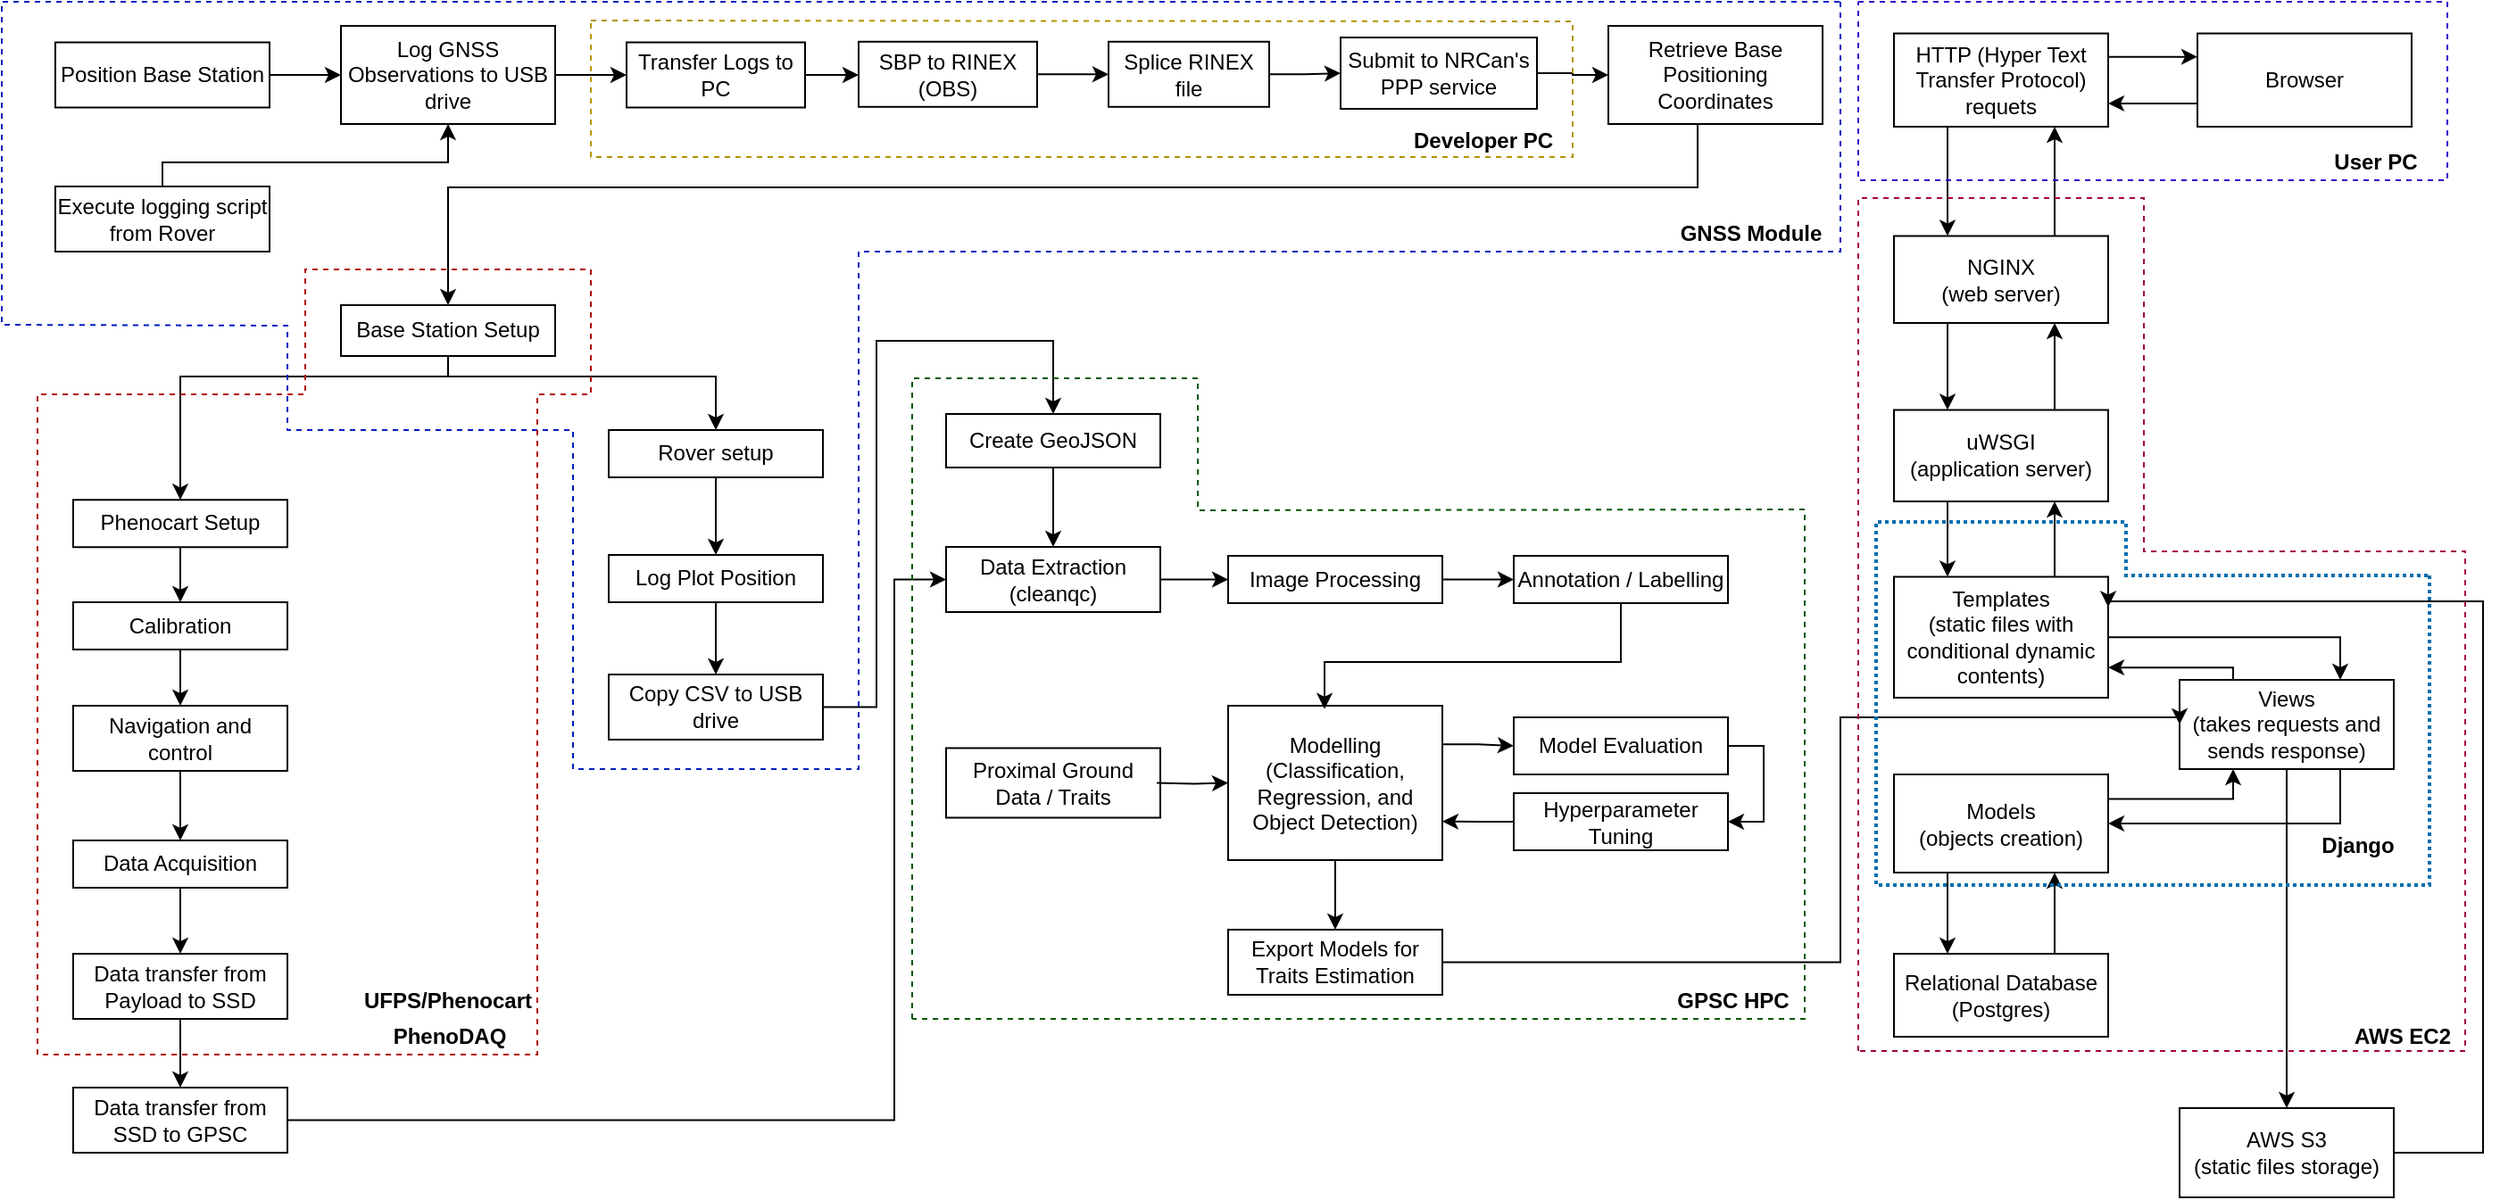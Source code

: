 <mxfile version="22.0.4" type="github" pages="5">
  <diagram name="Complete" id="y3tzeOVp731qI052sBjQ">
    <mxGraphModel dx="2396" dy="1224" grid="1" gridSize="10" guides="1" tooltips="1" connect="1" arrows="1" fold="1" page="1" pageScale="1" pageWidth="850" pageHeight="1100" math="0" shadow="0">
      <root>
        <mxCell id="0" />
        <mxCell id="1" parent="0" />
        <mxCell id="EIoQqLv1L-An7SC59F_x-1" style="edgeStyle=orthogonalEdgeStyle;rounded=0;orthogonalLoop=1;jettySize=auto;html=1;exitX=1;exitY=0.5;exitDx=0;exitDy=0;entryX=0;entryY=0.5;entryDx=0;entryDy=0;" parent="1" source="EIoQqLv1L-An7SC59F_x-2" target="EIoQqLv1L-An7SC59F_x-6" edge="1">
          <mxGeometry relative="1" as="geometry" />
        </mxCell>
        <mxCell id="EIoQqLv1L-An7SC59F_x-2" value="Position Base Station" style="rounded=0;whiteSpace=wrap;html=1;fillColor=none;" parent="1" vertex="1">
          <mxGeometry x="170" y="142.75" width="120" height="36.5" as="geometry" />
        </mxCell>
        <mxCell id="EIoQqLv1L-An7SC59F_x-3" style="edgeStyle=orthogonalEdgeStyle;rounded=0;orthogonalLoop=1;jettySize=auto;html=1;exitX=0.5;exitY=0;exitDx=0;exitDy=0;entryX=0.5;entryY=1;entryDx=0;entryDy=0;" parent="1" source="EIoQqLv1L-An7SC59F_x-4" target="EIoQqLv1L-An7SC59F_x-6" edge="1">
          <mxGeometry relative="1" as="geometry">
            <Array as="points">
              <mxPoint x="230" y="210" />
              <mxPoint x="390" y="210" />
            </Array>
          </mxGeometry>
        </mxCell>
        <mxCell id="EIoQqLv1L-An7SC59F_x-4" value="Execute logging script from Rover" style="rounded=0;whiteSpace=wrap;html=1;fillColor=none;" parent="1" vertex="1">
          <mxGeometry x="170" y="223.5" width="120" height="36.5" as="geometry" />
        </mxCell>
        <mxCell id="xSzeaINusS-81ygbiBCG-10" style="edgeStyle=orthogonalEdgeStyle;rounded=0;orthogonalLoop=1;jettySize=auto;html=1;exitX=1;exitY=0.5;exitDx=0;exitDy=0;entryX=0;entryY=0.5;entryDx=0;entryDy=0;" edge="1" parent="1" source="EIoQqLv1L-An7SC59F_x-6" target="xSzeaINusS-81ygbiBCG-8">
          <mxGeometry relative="1" as="geometry" />
        </mxCell>
        <mxCell id="EIoQqLv1L-An7SC59F_x-6" value="Log GNSS Observations to USB drive" style="rounded=0;whiteSpace=wrap;html=1;fillColor=none;" parent="1" vertex="1">
          <mxGeometry x="330" y="133.5" width="120" height="55" as="geometry" />
        </mxCell>
        <mxCell id="EIoQqLv1L-An7SC59F_x-7" style="edgeStyle=orthogonalEdgeStyle;rounded=0;orthogonalLoop=1;jettySize=auto;html=1;exitX=1;exitY=0.5;exitDx=0;exitDy=0;entryX=0;entryY=0.5;entryDx=0;entryDy=0;" parent="1" source="EIoQqLv1L-An7SC59F_x-8" target="EIoQqLv1L-An7SC59F_x-10" edge="1">
          <mxGeometry relative="1" as="geometry" />
        </mxCell>
        <mxCell id="EIoQqLv1L-An7SC59F_x-8" value="SBP to RINEX (OBS)" style="rounded=0;whiteSpace=wrap;html=1;fillColor=none;" parent="1" vertex="1">
          <mxGeometry x="620" y="142.38" width="100" height="36.5" as="geometry" />
        </mxCell>
        <mxCell id="EIoQqLv1L-An7SC59F_x-9" style="edgeStyle=orthogonalEdgeStyle;rounded=0;orthogonalLoop=1;jettySize=auto;html=1;exitX=1;exitY=0.5;exitDx=0;exitDy=0;entryX=0;entryY=0.5;entryDx=0;entryDy=0;" parent="1" source="EIoQqLv1L-An7SC59F_x-10" target="EIoQqLv1L-An7SC59F_x-12" edge="1">
          <mxGeometry relative="1" as="geometry" />
        </mxCell>
        <mxCell id="EIoQqLv1L-An7SC59F_x-10" value="Splice RINEX file" style="rounded=0;whiteSpace=wrap;html=1;fillColor=none;" parent="1" vertex="1">
          <mxGeometry x="760" y="142.38" width="90" height="36.5" as="geometry" />
        </mxCell>
        <mxCell id="EIoQqLv1L-An7SC59F_x-11" style="edgeStyle=orthogonalEdgeStyle;rounded=0;orthogonalLoop=1;jettySize=auto;html=1;exitX=1;exitY=0.5;exitDx=0;exitDy=0;entryX=0;entryY=0.5;entryDx=0;entryDy=0;" parent="1" source="EIoQqLv1L-An7SC59F_x-12" target="EIoQqLv1L-An7SC59F_x-14" edge="1">
          <mxGeometry relative="1" as="geometry" />
        </mxCell>
        <mxCell id="EIoQqLv1L-An7SC59F_x-12" value="Submit to NRCan&#39;s PPP service" style="rounded=0;whiteSpace=wrap;html=1;fillColor=none;" parent="1" vertex="1">
          <mxGeometry x="890" y="140" width="110" height="40" as="geometry" />
        </mxCell>
        <mxCell id="EIoQqLv1L-An7SC59F_x-13" style="edgeStyle=orthogonalEdgeStyle;rounded=0;orthogonalLoop=1;jettySize=auto;html=1;exitX=0.5;exitY=1;exitDx=0;exitDy=0;entryX=0.5;entryY=0;entryDx=0;entryDy=0;" parent="1" source="EIoQqLv1L-An7SC59F_x-14" target="EIoQqLv1L-An7SC59F_x-17" edge="1">
          <mxGeometry relative="1" as="geometry">
            <Array as="points">
              <mxPoint x="1090" y="224" />
              <mxPoint x="390" y="224" />
            </Array>
          </mxGeometry>
        </mxCell>
        <mxCell id="EIoQqLv1L-An7SC59F_x-14" value="Retrieve Base Positioning Coordinates" style="rounded=0;whiteSpace=wrap;html=1;fillColor=none;" parent="1" vertex="1">
          <mxGeometry x="1040" y="133.5" width="120" height="55" as="geometry" />
        </mxCell>
        <mxCell id="EIoQqLv1L-An7SC59F_x-15" style="edgeStyle=orthogonalEdgeStyle;rounded=0;orthogonalLoop=1;jettySize=auto;html=1;exitX=0.5;exitY=1;exitDx=0;exitDy=0;entryX=0.5;entryY=0;entryDx=0;entryDy=0;" parent="1" source="EIoQqLv1L-An7SC59F_x-17" target="EIoQqLv1L-An7SC59F_x-19" edge="1">
          <mxGeometry relative="1" as="geometry">
            <Array as="points">
              <mxPoint x="390" y="330" />
              <mxPoint x="240" y="330" />
            </Array>
          </mxGeometry>
        </mxCell>
        <mxCell id="EIoQqLv1L-An7SC59F_x-16" style="edgeStyle=orthogonalEdgeStyle;rounded=0;orthogonalLoop=1;jettySize=auto;html=1;exitX=0.5;exitY=1;exitDx=0;exitDy=0;entryX=0.5;entryY=0;entryDx=0;entryDy=0;" parent="1" source="EIoQqLv1L-An7SC59F_x-17" target="EIoQqLv1L-An7SC59F_x-30" edge="1">
          <mxGeometry relative="1" as="geometry">
            <Array as="points">
              <mxPoint x="390" y="330" />
              <mxPoint x="540" y="330" />
            </Array>
          </mxGeometry>
        </mxCell>
        <mxCell id="EIoQqLv1L-An7SC59F_x-17" value="Base Station Setup" style="rounded=0;whiteSpace=wrap;html=1;fillColor=none;" parent="1" vertex="1">
          <mxGeometry x="330" y="290" width="120" height="28.5" as="geometry" />
        </mxCell>
        <mxCell id="EIoQqLv1L-An7SC59F_x-18" style="edgeStyle=orthogonalEdgeStyle;rounded=0;orthogonalLoop=1;jettySize=auto;html=1;exitX=0.5;exitY=1;exitDx=0;exitDy=0;entryX=0.5;entryY=0;entryDx=0;entryDy=0;" parent="1" source="EIoQqLv1L-An7SC59F_x-19" target="EIoQqLv1L-An7SC59F_x-21" edge="1">
          <mxGeometry relative="1" as="geometry" />
        </mxCell>
        <mxCell id="EIoQqLv1L-An7SC59F_x-19" value="Phenocart Setup" style="rounded=0;whiteSpace=wrap;html=1;fillColor=none;" parent="1" vertex="1">
          <mxGeometry x="180" y="399.13" width="120" height="26.5" as="geometry" />
        </mxCell>
        <mxCell id="EIoQqLv1L-An7SC59F_x-20" style="edgeStyle=orthogonalEdgeStyle;rounded=0;orthogonalLoop=1;jettySize=auto;html=1;exitX=0.5;exitY=1;exitDx=0;exitDy=0;entryX=0.5;entryY=0;entryDx=0;entryDy=0;" parent="1" source="EIoQqLv1L-An7SC59F_x-21" target="EIoQqLv1L-An7SC59F_x-23" edge="1">
          <mxGeometry relative="1" as="geometry" />
        </mxCell>
        <mxCell id="EIoQqLv1L-An7SC59F_x-21" value="Calibration" style="rounded=0;whiteSpace=wrap;html=1;fillColor=none;" parent="1" vertex="1">
          <mxGeometry x="180" y="456.5" width="120" height="26.5" as="geometry" />
        </mxCell>
        <mxCell id="EIoQqLv1L-An7SC59F_x-22" style="edgeStyle=orthogonalEdgeStyle;rounded=0;orthogonalLoop=1;jettySize=auto;html=1;exitX=0.5;exitY=1;exitDx=0;exitDy=0;entryX=0.5;entryY=0;entryDx=0;entryDy=0;" parent="1" source="EIoQqLv1L-An7SC59F_x-23" target="EIoQqLv1L-An7SC59F_x-25" edge="1">
          <mxGeometry relative="1" as="geometry" />
        </mxCell>
        <mxCell id="EIoQqLv1L-An7SC59F_x-23" value="Navigation and control" style="rounded=0;whiteSpace=wrap;html=1;fillColor=none;" parent="1" vertex="1">
          <mxGeometry x="180" y="514.5" width="120" height="36.5" as="geometry" />
        </mxCell>
        <mxCell id="EIoQqLv1L-An7SC59F_x-24" style="edgeStyle=orthogonalEdgeStyle;rounded=0;orthogonalLoop=1;jettySize=auto;html=1;exitX=0.5;exitY=1;exitDx=0;exitDy=0;entryX=0.5;entryY=0;entryDx=0;entryDy=0;" parent="1" source="EIoQqLv1L-An7SC59F_x-25" target="EIoQqLv1L-An7SC59F_x-27" edge="1">
          <mxGeometry relative="1" as="geometry" />
        </mxCell>
        <mxCell id="EIoQqLv1L-An7SC59F_x-25" value="Data Acquisition" style="rounded=0;whiteSpace=wrap;html=1;fillColor=none;" parent="1" vertex="1">
          <mxGeometry x="180" y="590" width="120" height="26.5" as="geometry" />
        </mxCell>
        <mxCell id="EIoQqLv1L-An7SC59F_x-26" style="edgeStyle=orthogonalEdgeStyle;rounded=0;orthogonalLoop=1;jettySize=auto;html=1;exitX=0.5;exitY=1;exitDx=0;exitDy=0;entryX=0.5;entryY=0;entryDx=0;entryDy=0;" parent="1" source="EIoQqLv1L-An7SC59F_x-27" target="EIoQqLv1L-An7SC59F_x-28" edge="1">
          <mxGeometry relative="1" as="geometry" />
        </mxCell>
        <mxCell id="EIoQqLv1L-An7SC59F_x-27" value="Data transfer from Payload to SSD" style="rounded=0;whiteSpace=wrap;html=1;fillColor=none;" parent="1" vertex="1">
          <mxGeometry x="180" y="653.5" width="120" height="36.5" as="geometry" />
        </mxCell>
        <mxCell id="xAsmkoYTmVXc8flxGDUQ-8" style="edgeStyle=orthogonalEdgeStyle;rounded=0;orthogonalLoop=1;jettySize=auto;html=1;exitX=1;exitY=0.5;exitDx=0;exitDy=0;entryX=0;entryY=0.5;entryDx=0;entryDy=0;" edge="1" parent="1" source="EIoQqLv1L-An7SC59F_x-28" target="EIoQqLv1L-An7SC59F_x-38">
          <mxGeometry relative="1" as="geometry">
            <Array as="points">
              <mxPoint x="640" y="747" />
              <mxPoint x="640" y="444" />
            </Array>
          </mxGeometry>
        </mxCell>
        <mxCell id="EIoQqLv1L-An7SC59F_x-28" value="Data transfer from SSD to GPSC" style="rounded=0;whiteSpace=wrap;html=1;fillColor=none;" parent="1" vertex="1">
          <mxGeometry x="180" y="728.5" width="120" height="36.5" as="geometry" />
        </mxCell>
        <mxCell id="EIoQqLv1L-An7SC59F_x-29" style="edgeStyle=orthogonalEdgeStyle;rounded=0;orthogonalLoop=1;jettySize=auto;html=1;exitX=0.5;exitY=1;exitDx=0;exitDy=0;entryX=0.5;entryY=0;entryDx=0;entryDy=0;" parent="1" source="EIoQqLv1L-An7SC59F_x-30" target="EIoQqLv1L-An7SC59F_x-32" edge="1">
          <mxGeometry relative="1" as="geometry" />
        </mxCell>
        <mxCell id="EIoQqLv1L-An7SC59F_x-30" value="Rover setup" style="rounded=0;whiteSpace=wrap;html=1;fillColor=none;" parent="1" vertex="1">
          <mxGeometry x="480" y="360" width="120" height="26.5" as="geometry" />
        </mxCell>
        <mxCell id="EIoQqLv1L-An7SC59F_x-31" style="edgeStyle=orthogonalEdgeStyle;rounded=0;orthogonalLoop=1;jettySize=auto;html=1;exitX=0.5;exitY=1;exitDx=0;exitDy=0;entryX=0.5;entryY=0;entryDx=0;entryDy=0;" parent="1" source="EIoQqLv1L-An7SC59F_x-32" target="EIoQqLv1L-An7SC59F_x-34" edge="1">
          <mxGeometry relative="1" as="geometry" />
        </mxCell>
        <mxCell id="EIoQqLv1L-An7SC59F_x-32" value="Log Plot Position" style="rounded=0;whiteSpace=wrap;html=1;fillColor=none;" parent="1" vertex="1">
          <mxGeometry x="480" y="430" width="120" height="26.5" as="geometry" />
        </mxCell>
        <mxCell id="xAsmkoYTmVXc8flxGDUQ-5" style="edgeStyle=orthogonalEdgeStyle;rounded=0;orthogonalLoop=1;jettySize=auto;html=1;exitX=1;exitY=0.5;exitDx=0;exitDy=0;entryX=0.5;entryY=0;entryDx=0;entryDy=0;" edge="1" parent="1" source="EIoQqLv1L-An7SC59F_x-34" target="EIoQqLv1L-An7SC59F_x-36">
          <mxGeometry relative="1" as="geometry">
            <Array as="points">
              <mxPoint x="630" y="515" />
              <mxPoint x="630" y="310" />
              <mxPoint x="729" y="310" />
            </Array>
          </mxGeometry>
        </mxCell>
        <mxCell id="EIoQqLv1L-An7SC59F_x-34" value="Copy CSV to USB drive" style="rounded=0;whiteSpace=wrap;html=1;fillColor=none;" parent="1" vertex="1">
          <mxGeometry x="480" y="497" width="120" height="36.5" as="geometry" />
        </mxCell>
        <mxCell id="jn7o5Xkk-PxlietVmYXm-18" style="edgeStyle=orthogonalEdgeStyle;rounded=0;orthogonalLoop=1;jettySize=auto;html=1;exitX=0.5;exitY=1;exitDx=0;exitDy=0;entryX=0.5;entryY=0;entryDx=0;entryDy=0;" edge="1" parent="1" source="EIoQqLv1L-An7SC59F_x-36" target="EIoQqLv1L-An7SC59F_x-38">
          <mxGeometry relative="1" as="geometry" />
        </mxCell>
        <mxCell id="EIoQqLv1L-An7SC59F_x-36" value="Create GeoJSON" style="rounded=0;whiteSpace=wrap;html=1;fillColor=none;" parent="1" vertex="1">
          <mxGeometry x="669" y="351" width="120" height="30" as="geometry" />
        </mxCell>
        <mxCell id="xAsmkoYTmVXc8flxGDUQ-9" style="edgeStyle=orthogonalEdgeStyle;rounded=0;orthogonalLoop=1;jettySize=auto;html=1;exitX=1;exitY=0.5;exitDx=0;exitDy=0;entryX=0;entryY=0.5;entryDx=0;entryDy=0;" edge="1" parent="1" source="EIoQqLv1L-An7SC59F_x-38" target="EIoQqLv1L-An7SC59F_x-40">
          <mxGeometry relative="1" as="geometry" />
        </mxCell>
        <mxCell id="EIoQqLv1L-An7SC59F_x-38" value="Data Extraction&lt;br&gt;(cleanqc)" style="rounded=0;whiteSpace=wrap;html=1;fillColor=none;" parent="1" vertex="1">
          <mxGeometry x="669" y="425.5" width="120" height="36.5" as="geometry" />
        </mxCell>
        <mxCell id="EIoQqLv1L-An7SC59F_x-39" style="edgeStyle=orthogonalEdgeStyle;rounded=0;orthogonalLoop=1;jettySize=auto;html=1;exitX=1;exitY=0.5;exitDx=0;exitDy=0;entryX=0;entryY=0.5;entryDx=0;entryDy=0;" parent="1" source="EIoQqLv1L-An7SC59F_x-40" target="EIoQqLv1L-An7SC59F_x-41" edge="1">
          <mxGeometry relative="1" as="geometry" />
        </mxCell>
        <mxCell id="EIoQqLv1L-An7SC59F_x-40" value="Image Processing" style="rounded=0;whiteSpace=wrap;html=1;fillColor=none;" parent="1" vertex="1">
          <mxGeometry x="827" y="430.5" width="120" height="26.5" as="geometry" />
        </mxCell>
        <mxCell id="EIoQqLv1L-An7SC59F_x-41" value="Annotation / Labelling" style="rounded=0;whiteSpace=wrap;html=1;fillColor=none;" parent="1" vertex="1">
          <mxGeometry x="987" y="430.5" width="120" height="26.5" as="geometry" />
        </mxCell>
        <mxCell id="EIoQqLv1L-An7SC59F_x-42" style="edgeStyle=orthogonalEdgeStyle;rounded=0;orthogonalLoop=1;jettySize=auto;html=1;exitX=0.5;exitY=1;exitDx=0;exitDy=0;" parent="1" source="EIoQqLv1L-An7SC59F_x-43" target="EIoQqLv1L-An7SC59F_x-50" edge="1">
          <mxGeometry relative="1" as="geometry" />
        </mxCell>
        <mxCell id="jn7o5Xkk-PxlietVmYXm-3" style="edgeStyle=orthogonalEdgeStyle;rounded=0;orthogonalLoop=1;jettySize=auto;html=1;exitX=1;exitY=0.25;exitDx=0;exitDy=0;entryX=0;entryY=0.5;entryDx=0;entryDy=0;" edge="1" parent="1" source="EIoQqLv1L-An7SC59F_x-43" target="EIoQqLv1L-An7SC59F_x-48">
          <mxGeometry relative="1" as="geometry" />
        </mxCell>
        <mxCell id="EIoQqLv1L-An7SC59F_x-43" value="Modelling (Classification, Regression, and Object Detection)" style="rounded=0;whiteSpace=wrap;html=1;fillColor=none;" parent="1" vertex="1">
          <mxGeometry x="827" y="514.5" width="120" height="86.5" as="geometry" />
        </mxCell>
        <mxCell id="EIoQqLv1L-An7SC59F_x-44" style="edgeStyle=orthogonalEdgeStyle;rounded=0;orthogonalLoop=1;jettySize=auto;html=1;exitX=1;exitY=0.5;exitDx=0;exitDy=0;entryX=0;entryY=0.5;entryDx=0;entryDy=0;" parent="1" target="EIoQqLv1L-An7SC59F_x-43" edge="1">
          <mxGeometry relative="1" as="geometry">
            <mxPoint x="787" y="557.75" as="sourcePoint" />
          </mxGeometry>
        </mxCell>
        <mxCell id="EIoQqLv1L-An7SC59F_x-45" value="Proximal Ground Data / Traits" style="rounded=0;whiteSpace=wrap;html=1;fillColor=none;" parent="1" vertex="1">
          <mxGeometry x="669" y="538.25" width="120" height="39" as="geometry" />
        </mxCell>
        <mxCell id="xAsmkoYTmVXc8flxGDUQ-6" style="edgeStyle=orthogonalEdgeStyle;rounded=0;orthogonalLoop=1;jettySize=auto;html=1;exitX=1;exitY=0.5;exitDx=0;exitDy=0;entryX=1;entryY=0.5;entryDx=0;entryDy=0;" edge="1" parent="1" source="EIoQqLv1L-An7SC59F_x-48" target="EIoQqLv1L-An7SC59F_x-52">
          <mxGeometry relative="1" as="geometry" />
        </mxCell>
        <mxCell id="EIoQqLv1L-An7SC59F_x-48" value="Model Evaluation" style="rounded=0;whiteSpace=wrap;html=1;fillColor=none;" parent="1" vertex="1">
          <mxGeometry x="987" y="521" width="120" height="32" as="geometry" />
        </mxCell>
        <mxCell id="EIoQqLv1L-An7SC59F_x-49" style="edgeStyle=orthogonalEdgeStyle;rounded=0;orthogonalLoop=1;jettySize=auto;html=1;entryX=0;entryY=0.5;entryDx=0;entryDy=0;" parent="1" source="EIoQqLv1L-An7SC59F_x-50" target="EIoQqLv1L-An7SC59F_x-65" edge="1">
          <mxGeometry relative="1" as="geometry">
            <Array as="points">
              <mxPoint x="1170" y="658" />
              <mxPoint x="1170" y="521" />
            </Array>
          </mxGeometry>
        </mxCell>
        <mxCell id="EIoQqLv1L-An7SC59F_x-50" value="Export Models for Traits Estimation" style="rounded=0;whiteSpace=wrap;html=1;fillColor=none;" parent="1" vertex="1">
          <mxGeometry x="827" y="640" width="120" height="36.5" as="geometry" />
        </mxCell>
        <mxCell id="EIoQqLv1L-An7SC59F_x-51" style="edgeStyle=orthogonalEdgeStyle;rounded=0;orthogonalLoop=1;jettySize=auto;html=1;exitX=0;exitY=0.5;exitDx=0;exitDy=0;entryX=1;entryY=0.75;entryDx=0;entryDy=0;" parent="1" source="EIoQqLv1L-An7SC59F_x-52" target="EIoQqLv1L-An7SC59F_x-43" edge="1">
          <mxGeometry relative="1" as="geometry" />
        </mxCell>
        <mxCell id="EIoQqLv1L-An7SC59F_x-52" value="Hyperparameter Tuning" style="rounded=0;whiteSpace=wrap;html=1;fillColor=none;" parent="1" vertex="1">
          <mxGeometry x="987" y="563.5" width="120" height="32" as="geometry" />
        </mxCell>
        <mxCell id="EIoQqLv1L-An7SC59F_x-53" style="edgeStyle=orthogonalEdgeStyle;rounded=0;orthogonalLoop=1;jettySize=auto;html=1;exitX=0.5;exitY=1;exitDx=0;exitDy=0;entryX=0.45;entryY=0.022;entryDx=0;entryDy=0;entryPerimeter=0;" parent="1" source="EIoQqLv1L-An7SC59F_x-41" target="EIoQqLv1L-An7SC59F_x-43" edge="1">
          <mxGeometry relative="1" as="geometry">
            <Array as="points">
              <mxPoint x="1047" y="490" />
              <mxPoint x="881" y="490" />
            </Array>
          </mxGeometry>
        </mxCell>
        <mxCell id="EIoQqLv1L-An7SC59F_x-54" style="edgeStyle=orthogonalEdgeStyle;rounded=0;orthogonalLoop=1;jettySize=auto;html=1;exitX=0.25;exitY=1;exitDx=0;exitDy=0;entryX=0.25;entryY=0;entryDx=0;entryDy=0;" parent="1" source="EIoQqLv1L-An7SC59F_x-55" target="EIoQqLv1L-An7SC59F_x-58" edge="1">
          <mxGeometry relative="1" as="geometry" />
        </mxCell>
        <mxCell id="xSzeaINusS-81ygbiBCG-4" style="edgeStyle=orthogonalEdgeStyle;rounded=0;orthogonalLoop=1;jettySize=auto;html=1;exitX=1;exitY=0.25;exitDx=0;exitDy=0;entryX=0;entryY=0.25;entryDx=0;entryDy=0;" edge="1" parent="1" source="EIoQqLv1L-An7SC59F_x-55" target="xSzeaINusS-81ygbiBCG-1">
          <mxGeometry relative="1" as="geometry" />
        </mxCell>
        <mxCell id="EIoQqLv1L-An7SC59F_x-55" value="HTTP (Hyper Text Transfer Protocol) requets" style="rounded=0;whiteSpace=wrap;html=1;fillColor=none;labelBackgroundColor=none;" parent="1" vertex="1">
          <mxGeometry x="1200" y="137.75" width="120" height="52.25" as="geometry" />
        </mxCell>
        <mxCell id="EIoQqLv1L-An7SC59F_x-57" style="edgeStyle=orthogonalEdgeStyle;rounded=0;orthogonalLoop=1;jettySize=auto;html=1;exitX=0.75;exitY=0;exitDx=0;exitDy=0;entryX=0.75;entryY=1;entryDx=0;entryDy=0;" parent="1" source="EIoQqLv1L-An7SC59F_x-58" target="EIoQqLv1L-An7SC59F_x-55" edge="1">
          <mxGeometry relative="1" as="geometry" />
        </mxCell>
        <mxCell id="xSzeaINusS-81ygbiBCG-2" style="edgeStyle=orthogonalEdgeStyle;rounded=0;orthogonalLoop=1;jettySize=auto;html=1;exitX=0.25;exitY=1;exitDx=0;exitDy=0;entryX=0.25;entryY=0;entryDx=0;entryDy=0;" edge="1" parent="1" source="EIoQqLv1L-An7SC59F_x-58" target="EIoQqLv1L-An7SC59F_x-61">
          <mxGeometry relative="1" as="geometry" />
        </mxCell>
        <mxCell id="EIoQqLv1L-An7SC59F_x-58" value="NGINX&lt;br&gt;(web server)" style="rounded=0;whiteSpace=wrap;html=1;fillColor=none;" parent="1" vertex="1">
          <mxGeometry x="1200" y="251.25" width="120" height="48.75" as="geometry" />
        </mxCell>
        <mxCell id="EIoQqLv1L-An7SC59F_x-59" style="edgeStyle=orthogonalEdgeStyle;rounded=0;orthogonalLoop=1;jettySize=auto;html=1;exitX=0.25;exitY=1;exitDx=0;exitDy=0;entryX=0.25;entryY=0;entryDx=0;entryDy=0;" parent="1" source="EIoQqLv1L-An7SC59F_x-61" target="EIoQqLv1L-An7SC59F_x-71" edge="1">
          <mxGeometry relative="1" as="geometry" />
        </mxCell>
        <mxCell id="EIoQqLv1L-An7SC59F_x-60" style="edgeStyle=orthogonalEdgeStyle;rounded=0;orthogonalLoop=1;jettySize=auto;html=1;exitX=0.75;exitY=0;exitDx=0;exitDy=0;entryX=0.75;entryY=1;entryDx=0;entryDy=0;" parent="1" source="EIoQqLv1L-An7SC59F_x-61" target="EIoQqLv1L-An7SC59F_x-58" edge="1">
          <mxGeometry relative="1" as="geometry" />
        </mxCell>
        <mxCell id="EIoQqLv1L-An7SC59F_x-61" value="uWSGI&lt;br&gt;(application server)" style="rounded=0;whiteSpace=wrap;html=1;fillColor=none;" parent="1" vertex="1">
          <mxGeometry x="1200" y="348.75" width="120" height="51.25" as="geometry" />
        </mxCell>
        <mxCell id="EIoQqLv1L-An7SC59F_x-62" style="edgeStyle=orthogonalEdgeStyle;rounded=0;orthogonalLoop=1;jettySize=auto;html=1;exitX=0.75;exitY=1;exitDx=0;exitDy=0;entryX=1;entryY=0.5;entryDx=0;entryDy=0;" parent="1" source="EIoQqLv1L-An7SC59F_x-65" target="EIoQqLv1L-An7SC59F_x-68" edge="1">
          <mxGeometry relative="1" as="geometry" />
        </mxCell>
        <mxCell id="EIoQqLv1L-An7SC59F_x-63" style="edgeStyle=orthogonalEdgeStyle;rounded=0;orthogonalLoop=1;jettySize=auto;html=1;exitX=0.5;exitY=1;exitDx=0;exitDy=0;" parent="1" source="EIoQqLv1L-An7SC59F_x-65" edge="1" target="EIoQqLv1L-An7SC59F_x-73">
          <mxGeometry relative="1" as="geometry">
            <mxPoint x="1420" y="670" as="targetPoint" />
          </mxGeometry>
        </mxCell>
        <mxCell id="EIoQqLv1L-An7SC59F_x-64" style="edgeStyle=orthogonalEdgeStyle;rounded=0;orthogonalLoop=1;jettySize=auto;html=1;exitX=0.25;exitY=0;exitDx=0;exitDy=0;entryX=1;entryY=0.75;entryDx=0;entryDy=0;" parent="1" source="EIoQqLv1L-An7SC59F_x-65" target="EIoQqLv1L-An7SC59F_x-71" edge="1">
          <mxGeometry relative="1" as="geometry">
            <Array as="points">
              <mxPoint x="1390" y="493" />
            </Array>
          </mxGeometry>
        </mxCell>
        <mxCell id="EIoQqLv1L-An7SC59F_x-65" value="Views &lt;br&gt;(takes requests and sends response)" style="rounded=0;whiteSpace=wrap;html=1;fillColor=none;" parent="1" vertex="1">
          <mxGeometry x="1360" y="500" width="120" height="50" as="geometry" />
        </mxCell>
        <mxCell id="EIoQqLv1L-An7SC59F_x-66" style="edgeStyle=orthogonalEdgeStyle;rounded=0;orthogonalLoop=1;jettySize=auto;html=1;exitX=0.25;exitY=1;exitDx=0;exitDy=0;entryX=0.25;entryY=0;entryDx=0;entryDy=0;" parent="1" source="EIoQqLv1L-An7SC59F_x-68" target="EIoQqLv1L-An7SC59F_x-75" edge="1">
          <mxGeometry relative="1" as="geometry" />
        </mxCell>
        <mxCell id="EIoQqLv1L-An7SC59F_x-67" style="edgeStyle=orthogonalEdgeStyle;rounded=0;orthogonalLoop=1;jettySize=auto;html=1;exitX=1;exitY=0.25;exitDx=0;exitDy=0;entryX=0.25;entryY=1;entryDx=0;entryDy=0;" parent="1" source="EIoQqLv1L-An7SC59F_x-68" target="EIoQqLv1L-An7SC59F_x-65" edge="1">
          <mxGeometry relative="1" as="geometry">
            <Array as="points">
              <mxPoint x="1390" y="567" />
            </Array>
          </mxGeometry>
        </mxCell>
        <mxCell id="EIoQqLv1L-An7SC59F_x-68" value="Models&lt;br&gt;(objects creation)" style="rounded=0;whiteSpace=wrap;html=1;fillColor=none;" parent="1" vertex="1">
          <mxGeometry x="1200" y="553" width="120" height="55" as="geometry" />
        </mxCell>
        <mxCell id="EIoQqLv1L-An7SC59F_x-69" style="edgeStyle=orthogonalEdgeStyle;rounded=0;orthogonalLoop=1;jettySize=auto;html=1;exitX=0.75;exitY=0;exitDx=0;exitDy=0;entryX=0.75;entryY=1;entryDx=0;entryDy=0;" parent="1" source="EIoQqLv1L-An7SC59F_x-71" target="EIoQqLv1L-An7SC59F_x-61" edge="1">
          <mxGeometry relative="1" as="geometry" />
        </mxCell>
        <mxCell id="EIoQqLv1L-An7SC59F_x-70" style="edgeStyle=orthogonalEdgeStyle;rounded=0;orthogonalLoop=1;jettySize=auto;html=1;exitX=1;exitY=0.5;exitDx=0;exitDy=0;entryX=0.75;entryY=0;entryDx=0;entryDy=0;" parent="1" source="EIoQqLv1L-An7SC59F_x-71" target="EIoQqLv1L-An7SC59F_x-65" edge="1">
          <mxGeometry relative="1" as="geometry" />
        </mxCell>
        <mxCell id="EIoQqLv1L-An7SC59F_x-71" value="Templates&lt;br&gt;(static files with conditional dynamic contents)" style="rounded=0;whiteSpace=wrap;html=1;fillColor=none;" parent="1" vertex="1">
          <mxGeometry x="1200" y="442.25" width="120" height="67.75" as="geometry" />
        </mxCell>
        <mxCell id="xAsmkoYTmVXc8flxGDUQ-10" style="edgeStyle=orthogonalEdgeStyle;rounded=0;orthogonalLoop=1;jettySize=auto;html=1;exitX=1;exitY=0.5;exitDx=0;exitDy=0;entryX=1;entryY=0.25;entryDx=0;entryDy=0;" edge="1" parent="1" source="EIoQqLv1L-An7SC59F_x-73" target="EIoQqLv1L-An7SC59F_x-71">
          <mxGeometry relative="1" as="geometry">
            <Array as="points">
              <mxPoint x="1530" y="765" />
              <mxPoint x="1530" y="456" />
            </Array>
          </mxGeometry>
        </mxCell>
        <mxCell id="EIoQqLv1L-An7SC59F_x-73" value="AWS S3&lt;br&gt;(static files storage)" style="rounded=0;whiteSpace=wrap;html=1;fillColor=none;" parent="1" vertex="1">
          <mxGeometry x="1360" y="740" width="120" height="50" as="geometry" />
        </mxCell>
        <mxCell id="EIoQqLv1L-An7SC59F_x-74" style="edgeStyle=orthogonalEdgeStyle;rounded=0;orthogonalLoop=1;jettySize=auto;html=1;exitX=0.75;exitY=0;exitDx=0;exitDy=0;entryX=0.75;entryY=1;entryDx=0;entryDy=0;" parent="1" source="EIoQqLv1L-An7SC59F_x-75" target="EIoQqLv1L-An7SC59F_x-68" edge="1">
          <mxGeometry relative="1" as="geometry" />
        </mxCell>
        <mxCell id="jn7o5Xkk-PxlietVmYXm-5" value="" style="endArrow=none;dashed=1;html=1;rounded=0;fillColor=#0050ef;strokeColor=#001DBC;" edge="1" parent="1">
          <mxGeometry width="50" height="50" relative="1" as="geometry">
            <mxPoint x="1170" y="120" as="sourcePoint" />
            <mxPoint x="1170" y="120" as="targetPoint" />
            <Array as="points">
              <mxPoint x="1170" y="260" />
              <mxPoint x="620" y="260" />
              <mxPoint x="620" y="550" />
              <mxPoint x="460" y="550" />
              <mxPoint x="460" y="360" />
              <mxPoint x="300" y="360" />
              <mxPoint x="300" y="301.5" />
              <mxPoint x="140" y="301" />
              <mxPoint x="140" y="120" />
            </Array>
          </mxGeometry>
        </mxCell>
        <mxCell id="EIoQqLv1L-An7SC59F_x-75" value="Relational Database&lt;br&gt;(Postgres)" style="rounded=0;whiteSpace=wrap;html=1;fillColor=none;" parent="1" vertex="1">
          <mxGeometry x="1200" y="653.5" width="120" height="46.5" as="geometry" />
        </mxCell>
        <mxCell id="jn7o5Xkk-PxlietVmYXm-6" value="" style="endArrow=none;dashed=1;html=1;rounded=0;fillColor=#e51400;strokeColor=#B20000;" edge="1" parent="1">
          <mxGeometry width="50" height="50" relative="1" as="geometry">
            <mxPoint x="160" y="710" as="sourcePoint" />
            <mxPoint x="160" y="710" as="targetPoint" />
            <Array as="points">
              <mxPoint x="160" y="340" />
              <mxPoint x="310" y="340" />
              <mxPoint x="310" y="270" />
              <mxPoint x="470" y="270" />
              <mxPoint x="470" y="340" />
              <mxPoint x="440" y="340" />
              <mxPoint x="440" y="710" />
            </Array>
          </mxGeometry>
        </mxCell>
        <mxCell id="jn7o5Xkk-PxlietVmYXm-8" value="" style="endArrow=none;dashed=1;html=1;rounded=0;fillColor=#008a00;strokeColor=#005700;" edge="1" parent="1">
          <mxGeometry width="50" height="50" relative="1" as="geometry">
            <mxPoint x="650" y="690" as="sourcePoint" />
            <mxPoint x="650" y="690" as="targetPoint" />
            <Array as="points">
              <mxPoint x="650" y="331" />
              <mxPoint x="810" y="331" />
              <mxPoint x="810" y="405" />
              <mxPoint x="1150" y="404.5" />
              <mxPoint x="1150" y="690" />
            </Array>
          </mxGeometry>
        </mxCell>
        <mxCell id="jn7o5Xkk-PxlietVmYXm-9" value="" style="endArrow=none;dashed=1;html=1;rounded=0;fillColor=#d80073;strokeColor=#A50040;" edge="1" parent="1">
          <mxGeometry width="50" height="50" relative="1" as="geometry">
            <mxPoint x="1180" y="708" as="sourcePoint" />
            <mxPoint x="1180" y="708" as="targetPoint" />
            <Array as="points">
              <mxPoint x="1180" y="230" />
              <mxPoint x="1340" y="230" />
              <mxPoint x="1340" y="428" />
              <mxPoint x="1520" y="428" />
              <mxPoint x="1520" y="708" />
            </Array>
          </mxGeometry>
        </mxCell>
        <mxCell id="jn7o5Xkk-PxlietVmYXm-10" value="&lt;b&gt;GNSS Module&lt;/b&gt;" style="text;html=1;strokeColor=none;fillColor=none;align=center;verticalAlign=middle;whiteSpace=wrap;rounded=0;" vertex="1" parent="1">
          <mxGeometry x="1070" y="240" width="100" height="20" as="geometry" />
        </mxCell>
        <mxCell id="jn7o5Xkk-PxlietVmYXm-12" value="&lt;b&gt;UFPS/Phenocart&lt;/b&gt;" style="text;html=1;strokeColor=none;fillColor=none;align=center;verticalAlign=middle;whiteSpace=wrap;rounded=0;" vertex="1" parent="1">
          <mxGeometry x="345" y="670" width="90" height="20" as="geometry" />
        </mxCell>
        <mxCell id="jn7o5Xkk-PxlietVmYXm-13" value="&lt;b&gt;GPSC HPC&lt;/b&gt;" style="text;html=1;strokeColor=none;fillColor=none;align=center;verticalAlign=middle;whiteSpace=wrap;rounded=0;" vertex="1" parent="1">
          <mxGeometry x="1070" y="670" width="80" height="20" as="geometry" />
        </mxCell>
        <mxCell id="jn7o5Xkk-PxlietVmYXm-14" value="&lt;b&gt;AWS EC2&lt;/b&gt;" style="text;html=1;strokeColor=none;fillColor=none;align=center;verticalAlign=middle;whiteSpace=wrap;rounded=0;" vertex="1" parent="1">
          <mxGeometry x="1450" y="690" width="70" height="20" as="geometry" />
        </mxCell>
        <mxCell id="jn7o5Xkk-PxlietVmYXm-16" value="&lt;b&gt;PhenoDAQ&lt;/b&gt;" style="text;html=1;strokeColor=none;fillColor=none;align=center;verticalAlign=middle;whiteSpace=wrap;rounded=0;" vertex="1" parent="1">
          <mxGeometry x="346" y="690" width="90" height="20" as="geometry" />
        </mxCell>
        <mxCell id="jn7o5Xkk-PxlietVmYXm-20" value="" style="endArrow=none;dashed=1;html=1;strokeWidth=2;rounded=0;fillColor=#1ba1e2;strokeColor=#006EAF;dashPattern=1 1;" edge="1" parent="1">
          <mxGeometry width="50" height="50" relative="1" as="geometry">
            <mxPoint x="1500" y="441.5" as="sourcePoint" />
            <mxPoint x="1500" y="441.5" as="targetPoint" />
            <Array as="points">
              <mxPoint x="1500" y="615" />
              <mxPoint x="1190" y="615" />
              <mxPoint x="1190" y="411.5" />
              <mxPoint x="1330" y="411.5" />
              <mxPoint x="1330" y="441.5" />
            </Array>
          </mxGeometry>
        </mxCell>
        <mxCell id="jn7o5Xkk-PxlietVmYXm-23" value="&lt;b&gt;Django&lt;/b&gt;" style="text;html=1;strokeColor=none;fillColor=none;align=center;verticalAlign=middle;whiteSpace=wrap;rounded=0;" vertex="1" parent="1">
          <mxGeometry x="1420" y="578" width="80" height="30" as="geometry" />
        </mxCell>
        <mxCell id="xSzeaINusS-81ygbiBCG-5" style="edgeStyle=orthogonalEdgeStyle;rounded=0;orthogonalLoop=1;jettySize=auto;html=1;exitX=0;exitY=0.75;exitDx=0;exitDy=0;entryX=1;entryY=0.75;entryDx=0;entryDy=0;" edge="1" parent="1" source="xSzeaINusS-81ygbiBCG-1" target="EIoQqLv1L-An7SC59F_x-55">
          <mxGeometry relative="1" as="geometry" />
        </mxCell>
        <mxCell id="xSzeaINusS-81ygbiBCG-1" value="Browser" style="rounded=0;whiteSpace=wrap;html=1;fillColor=none;labelBackgroundColor=none;" vertex="1" parent="1">
          <mxGeometry x="1370" y="137.75" width="120" height="52.25" as="geometry" />
        </mxCell>
        <mxCell id="xSzeaINusS-81ygbiBCG-6" value="" style="endArrow=none;dashed=1;html=1;strokeWidth=1;rounded=0;fillColor=#6a00ff;strokeColor=#3700CC;" edge="1" parent="1">
          <mxGeometry width="50" height="50" relative="1" as="geometry">
            <mxPoint x="1180" y="120" as="sourcePoint" />
            <mxPoint x="1180" y="120" as="targetPoint" />
            <Array as="points">
              <mxPoint x="1510" y="120" />
              <mxPoint x="1510" y="220" />
              <mxPoint x="1180" y="220" />
            </Array>
          </mxGeometry>
        </mxCell>
        <mxCell id="xSzeaINusS-81ygbiBCG-7" value="&lt;b&gt;User PC&lt;/b&gt;" style="text;html=1;strokeColor=none;fillColor=none;align=center;verticalAlign=middle;whiteSpace=wrap;rounded=0;" vertex="1" parent="1">
          <mxGeometry x="1430" y="200" width="80" height="20" as="geometry" />
        </mxCell>
        <mxCell id="xSzeaINusS-81ygbiBCG-11" style="edgeStyle=orthogonalEdgeStyle;rounded=0;orthogonalLoop=1;jettySize=auto;html=1;exitX=1;exitY=0.5;exitDx=0;exitDy=0;entryX=0;entryY=0.5;entryDx=0;entryDy=0;" edge="1" parent="1" source="xSzeaINusS-81ygbiBCG-8" target="EIoQqLv1L-An7SC59F_x-8">
          <mxGeometry relative="1" as="geometry" />
        </mxCell>
        <mxCell id="xSzeaINusS-81ygbiBCG-8" value="Transfer Logs to PC" style="rounded=0;whiteSpace=wrap;html=1;fillColor=none;" vertex="1" parent="1">
          <mxGeometry x="490" y="142.75" width="100" height="36.5" as="geometry" />
        </mxCell>
        <mxCell id="xSzeaINusS-81ygbiBCG-12" value="" style="endArrow=none;dashed=1;html=1;strokeWidth=1;rounded=0;fillColor=#e3c800;strokeColor=#B09500;" edge="1" parent="1">
          <mxGeometry width="50" height="50" relative="1" as="geometry">
            <mxPoint x="470" y="130.5" as="sourcePoint" />
            <mxPoint x="470" y="130.5" as="targetPoint" />
            <Array as="points">
              <mxPoint x="1020" y="131" />
              <mxPoint x="1020" y="207" />
              <mxPoint x="470" y="207" />
            </Array>
          </mxGeometry>
        </mxCell>
        <mxCell id="xSzeaINusS-81ygbiBCG-14" value="&lt;b&gt;Developer PC&lt;/b&gt;" style="text;html=1;strokeColor=none;fillColor=none;align=center;verticalAlign=middle;whiteSpace=wrap;rounded=0;" vertex="1" parent="1">
          <mxGeometry x="920" y="188" width="100" height="20" as="geometry" />
        </mxCell>
      </root>
    </mxGraphModel>
  </diagram>
  <diagram name="AWS" id="-_Fp7BXQdHx6wFaBGCfc">
    <mxGraphModel dx="2872" dy="1516" grid="1" gridSize="10" guides="1" tooltips="1" connect="1" arrows="1" fold="1" page="1" pageScale="1" pageWidth="850" pageHeight="1100" math="0" shadow="0">
      <root>
        <mxCell id="HoYAk4JuPba9a99whtT9-0" />
        <mxCell id="HoYAk4JuPba9a99whtT9-1" parent="HoYAk4JuPba9a99whtT9-0" />
        <mxCell id="HoYAk4JuPba9a99whtT9-2" style="edgeStyle=orthogonalEdgeStyle;rounded=0;orthogonalLoop=1;jettySize=auto;html=1;exitX=1;exitY=0.5;exitDx=0;exitDy=0;entryX=0;entryY=0.5;entryDx=0;entryDy=0;opacity=20;textOpacity=20;" edge="1" parent="HoYAk4JuPba9a99whtT9-1" source="HoYAk4JuPba9a99whtT9-3" target="HoYAk4JuPba9a99whtT9-7">
          <mxGeometry relative="1" as="geometry" />
        </mxCell>
        <mxCell id="HoYAk4JuPba9a99whtT9-3" value="Position Base Station" style="rounded=0;whiteSpace=wrap;html=1;fillColor=none;opacity=20;textOpacity=20;" vertex="1" parent="HoYAk4JuPba9a99whtT9-1">
          <mxGeometry x="170" y="142.75" width="120" height="36.5" as="geometry" />
        </mxCell>
        <mxCell id="HoYAk4JuPba9a99whtT9-4" style="edgeStyle=orthogonalEdgeStyle;rounded=0;orthogonalLoop=1;jettySize=auto;html=1;exitX=0.5;exitY=0;exitDx=0;exitDy=0;entryX=0.5;entryY=1;entryDx=0;entryDy=0;opacity=20;textOpacity=20;" edge="1" parent="HoYAk4JuPba9a99whtT9-1" source="HoYAk4JuPba9a99whtT9-5" target="HoYAk4JuPba9a99whtT9-7">
          <mxGeometry relative="1" as="geometry">
            <Array as="points">
              <mxPoint x="230" y="210" />
              <mxPoint x="390" y="210" />
            </Array>
          </mxGeometry>
        </mxCell>
        <mxCell id="HoYAk4JuPba9a99whtT9-5" value="Execute logging script from Rover" style="rounded=0;whiteSpace=wrap;html=1;fillColor=none;opacity=20;textOpacity=20;" vertex="1" parent="HoYAk4JuPba9a99whtT9-1">
          <mxGeometry x="170" y="223.5" width="120" height="36.5" as="geometry" />
        </mxCell>
        <mxCell id="HoYAk4JuPba9a99whtT9-6" style="edgeStyle=orthogonalEdgeStyle;rounded=0;orthogonalLoop=1;jettySize=auto;html=1;exitX=1;exitY=0.5;exitDx=0;exitDy=0;entryX=0;entryY=0.5;entryDx=0;entryDy=0;opacity=20;textOpacity=20;" edge="1" parent="HoYAk4JuPba9a99whtT9-1" source="HoYAk4JuPba9a99whtT9-7" target="HoYAk4JuPba9a99whtT9-95">
          <mxGeometry relative="1" as="geometry" />
        </mxCell>
        <mxCell id="HoYAk4JuPba9a99whtT9-7" value="Log GNSS Observations to USB drive" style="rounded=0;whiteSpace=wrap;html=1;fillColor=none;opacity=20;textOpacity=20;" vertex="1" parent="HoYAk4JuPba9a99whtT9-1">
          <mxGeometry x="330" y="133.5" width="120" height="55" as="geometry" />
        </mxCell>
        <mxCell id="HoYAk4JuPba9a99whtT9-8" style="edgeStyle=orthogonalEdgeStyle;rounded=0;orthogonalLoop=1;jettySize=auto;html=1;exitX=1;exitY=0.5;exitDx=0;exitDy=0;entryX=0;entryY=0.5;entryDx=0;entryDy=0;opacity=20;textOpacity=20;" edge="1" parent="HoYAk4JuPba9a99whtT9-1" source="HoYAk4JuPba9a99whtT9-9" target="HoYAk4JuPba9a99whtT9-11">
          <mxGeometry relative="1" as="geometry" />
        </mxCell>
        <mxCell id="HoYAk4JuPba9a99whtT9-9" value="SBP to RINEX (OBS)" style="rounded=0;whiteSpace=wrap;html=1;fillColor=none;opacity=20;textOpacity=20;" vertex="1" parent="HoYAk4JuPba9a99whtT9-1">
          <mxGeometry x="620" y="142.38" width="100" height="36.5" as="geometry" />
        </mxCell>
        <mxCell id="HoYAk4JuPba9a99whtT9-10" style="edgeStyle=orthogonalEdgeStyle;rounded=0;orthogonalLoop=1;jettySize=auto;html=1;exitX=1;exitY=0.5;exitDx=0;exitDy=0;entryX=0;entryY=0.5;entryDx=0;entryDy=0;opacity=20;textOpacity=20;" edge="1" parent="HoYAk4JuPba9a99whtT9-1" source="HoYAk4JuPba9a99whtT9-11" target="HoYAk4JuPba9a99whtT9-13">
          <mxGeometry relative="1" as="geometry" />
        </mxCell>
        <mxCell id="HoYAk4JuPba9a99whtT9-11" value="Splice RINEX file" style="rounded=0;whiteSpace=wrap;html=1;fillColor=none;opacity=20;textOpacity=20;" vertex="1" parent="HoYAk4JuPba9a99whtT9-1">
          <mxGeometry x="760" y="142.38" width="90" height="36.5" as="geometry" />
        </mxCell>
        <mxCell id="HoYAk4JuPba9a99whtT9-12" style="edgeStyle=orthogonalEdgeStyle;rounded=0;orthogonalLoop=1;jettySize=auto;html=1;exitX=1;exitY=0.5;exitDx=0;exitDy=0;entryX=0;entryY=0.5;entryDx=0;entryDy=0;opacity=20;textOpacity=20;" edge="1" parent="HoYAk4JuPba9a99whtT9-1" source="HoYAk4JuPba9a99whtT9-13" target="HoYAk4JuPba9a99whtT9-15">
          <mxGeometry relative="1" as="geometry" />
        </mxCell>
        <mxCell id="HoYAk4JuPba9a99whtT9-13" value="Submit to NRCan&#39;s PPP service" style="rounded=0;whiteSpace=wrap;html=1;fillColor=none;opacity=20;textOpacity=20;" vertex="1" parent="HoYAk4JuPba9a99whtT9-1">
          <mxGeometry x="890" y="140" width="110" height="40" as="geometry" />
        </mxCell>
        <mxCell id="HoYAk4JuPba9a99whtT9-14" style="edgeStyle=orthogonalEdgeStyle;rounded=0;orthogonalLoop=1;jettySize=auto;html=1;exitX=0.5;exitY=1;exitDx=0;exitDy=0;entryX=0.5;entryY=0;entryDx=0;entryDy=0;opacity=20;" edge="1" parent="HoYAk4JuPba9a99whtT9-1" source="HoYAk4JuPba9a99whtT9-15" target="HoYAk4JuPba9a99whtT9-18">
          <mxGeometry relative="1" as="geometry">
            <Array as="points">
              <mxPoint x="1100" y="224" />
              <mxPoint x="390" y="224" />
            </Array>
          </mxGeometry>
        </mxCell>
        <mxCell id="HoYAk4JuPba9a99whtT9-15" value="Retrieve Base Positioning Coordinates" style="rounded=0;whiteSpace=wrap;html=1;fillColor=none;textOpacity=20;opacity=20;" vertex="1" parent="HoYAk4JuPba9a99whtT9-1">
          <mxGeometry x="1040" y="133.5" width="120" height="55" as="geometry" />
        </mxCell>
        <mxCell id="HoYAk4JuPba9a99whtT9-16" style="edgeStyle=orthogonalEdgeStyle;rounded=0;orthogonalLoop=1;jettySize=auto;html=1;exitX=0.5;exitY=1;exitDx=0;exitDy=0;entryX=0.5;entryY=0;entryDx=0;entryDy=0;opacity=20;textOpacity=20;" edge="1" parent="HoYAk4JuPba9a99whtT9-1" source="HoYAk4JuPba9a99whtT9-18" target="HoYAk4JuPba9a99whtT9-20">
          <mxGeometry relative="1" as="geometry">
            <Array as="points">
              <mxPoint x="390" y="330" />
              <mxPoint x="240" y="330" />
            </Array>
          </mxGeometry>
        </mxCell>
        <mxCell id="HoYAk4JuPba9a99whtT9-17" style="edgeStyle=orthogonalEdgeStyle;rounded=0;orthogonalLoop=1;jettySize=auto;html=1;exitX=0.5;exitY=1;exitDx=0;exitDy=0;entryX=0.5;entryY=0;entryDx=0;entryDy=0;opacity=20;textOpacity=20;" edge="1" parent="HoYAk4JuPba9a99whtT9-1" source="HoYAk4JuPba9a99whtT9-18" target="HoYAk4JuPba9a99whtT9-32">
          <mxGeometry relative="1" as="geometry">
            <Array as="points">
              <mxPoint x="390" y="330" />
              <mxPoint x="540" y="330" />
            </Array>
          </mxGeometry>
        </mxCell>
        <mxCell id="HoYAk4JuPba9a99whtT9-18" value="Base Station Setup" style="rounded=0;whiteSpace=wrap;html=1;fillColor=none;opacity=20;textOpacity=20;" vertex="1" parent="HoYAk4JuPba9a99whtT9-1">
          <mxGeometry x="330" y="290" width="120" height="28.5" as="geometry" />
        </mxCell>
        <mxCell id="HoYAk4JuPba9a99whtT9-19" style="edgeStyle=orthogonalEdgeStyle;rounded=0;orthogonalLoop=1;jettySize=auto;html=1;exitX=0.5;exitY=1;exitDx=0;exitDy=0;entryX=0.5;entryY=0;entryDx=0;entryDy=0;opacity=20;textOpacity=20;" edge="1" parent="HoYAk4JuPba9a99whtT9-1" source="HoYAk4JuPba9a99whtT9-20" target="HoYAk4JuPba9a99whtT9-22">
          <mxGeometry relative="1" as="geometry" />
        </mxCell>
        <mxCell id="HoYAk4JuPba9a99whtT9-20" value="Phenocart Setup" style="rounded=0;whiteSpace=wrap;html=1;fillColor=none;opacity=20;textOpacity=20;" vertex="1" parent="HoYAk4JuPba9a99whtT9-1">
          <mxGeometry x="180" y="399.13" width="120" height="26.5" as="geometry" />
        </mxCell>
        <mxCell id="HoYAk4JuPba9a99whtT9-21" style="edgeStyle=orthogonalEdgeStyle;rounded=0;orthogonalLoop=1;jettySize=auto;html=1;exitX=0.5;exitY=1;exitDx=0;exitDy=0;entryX=0.5;entryY=0;entryDx=0;entryDy=0;opacity=20;textOpacity=20;" edge="1" parent="HoYAk4JuPba9a99whtT9-1" source="HoYAk4JuPba9a99whtT9-22" target="HoYAk4JuPba9a99whtT9-24">
          <mxGeometry relative="1" as="geometry" />
        </mxCell>
        <mxCell id="HoYAk4JuPba9a99whtT9-22" value="Calibration" style="rounded=0;whiteSpace=wrap;html=1;fillColor=none;opacity=20;textOpacity=20;" vertex="1" parent="HoYAk4JuPba9a99whtT9-1">
          <mxGeometry x="180" y="456.5" width="120" height="26.5" as="geometry" />
        </mxCell>
        <mxCell id="HoYAk4JuPba9a99whtT9-23" style="edgeStyle=orthogonalEdgeStyle;rounded=0;orthogonalLoop=1;jettySize=auto;html=1;exitX=0.5;exitY=1;exitDx=0;exitDy=0;entryX=0.5;entryY=0;entryDx=0;entryDy=0;opacity=20;textOpacity=20;" edge="1" parent="HoYAk4JuPba9a99whtT9-1" source="HoYAk4JuPba9a99whtT9-24" target="HoYAk4JuPba9a99whtT9-26">
          <mxGeometry relative="1" as="geometry" />
        </mxCell>
        <mxCell id="HoYAk4JuPba9a99whtT9-24" value="Navigation and control" style="rounded=0;whiteSpace=wrap;html=1;fillColor=none;opacity=20;textOpacity=20;" vertex="1" parent="HoYAk4JuPba9a99whtT9-1">
          <mxGeometry x="180" y="514.5" width="120" height="36.5" as="geometry" />
        </mxCell>
        <mxCell id="HoYAk4JuPba9a99whtT9-25" style="edgeStyle=orthogonalEdgeStyle;rounded=0;orthogonalLoop=1;jettySize=auto;html=1;exitX=0.5;exitY=1;exitDx=0;exitDy=0;entryX=0.5;entryY=0;entryDx=0;entryDy=0;opacity=20;textOpacity=20;" edge="1" parent="HoYAk4JuPba9a99whtT9-1" source="HoYAk4JuPba9a99whtT9-26" target="HoYAk4JuPba9a99whtT9-28">
          <mxGeometry relative="1" as="geometry" />
        </mxCell>
        <mxCell id="HoYAk4JuPba9a99whtT9-26" value="Data Acquisition" style="rounded=0;whiteSpace=wrap;html=1;fillColor=none;opacity=20;textOpacity=20;" vertex="1" parent="HoYAk4JuPba9a99whtT9-1">
          <mxGeometry x="180" y="590" width="120" height="26.5" as="geometry" />
        </mxCell>
        <mxCell id="HoYAk4JuPba9a99whtT9-27" style="edgeStyle=orthogonalEdgeStyle;rounded=0;orthogonalLoop=1;jettySize=auto;html=1;exitX=0.5;exitY=1;exitDx=0;exitDy=0;entryX=0.5;entryY=0;entryDx=0;entryDy=0;opacity=20;textOpacity=20;" edge="1" parent="HoYAk4JuPba9a99whtT9-1" source="HoYAk4JuPba9a99whtT9-28" target="HoYAk4JuPba9a99whtT9-30">
          <mxGeometry relative="1" as="geometry" />
        </mxCell>
        <mxCell id="HoYAk4JuPba9a99whtT9-28" value="Data transfer from Payload to SSD" style="rounded=0;whiteSpace=wrap;html=1;fillColor=none;opacity=20;textOpacity=20;" vertex="1" parent="HoYAk4JuPba9a99whtT9-1">
          <mxGeometry x="180" y="653.5" width="120" height="36.5" as="geometry" />
        </mxCell>
        <mxCell id="HoYAk4JuPba9a99whtT9-29" style="edgeStyle=orthogonalEdgeStyle;rounded=0;orthogonalLoop=1;jettySize=auto;html=1;exitX=1;exitY=0.5;exitDx=0;exitDy=0;entryX=0;entryY=0.5;entryDx=0;entryDy=0;opacity=20;textOpacity=20;" edge="1" parent="HoYAk4JuPba9a99whtT9-1" source="HoYAk4JuPba9a99whtT9-30" target="HoYAk4JuPba9a99whtT9-40">
          <mxGeometry relative="1" as="geometry">
            <Array as="points">
              <mxPoint x="640" y="747" />
              <mxPoint x="640" y="444" />
            </Array>
          </mxGeometry>
        </mxCell>
        <mxCell id="HoYAk4JuPba9a99whtT9-30" value="Data transfer from SSD to GPSC" style="rounded=0;whiteSpace=wrap;html=1;fillColor=none;opacity=20;textOpacity=20;" vertex="1" parent="HoYAk4JuPba9a99whtT9-1">
          <mxGeometry x="180" y="728.5" width="120" height="36.5" as="geometry" />
        </mxCell>
        <mxCell id="HoYAk4JuPba9a99whtT9-31" style="edgeStyle=orthogonalEdgeStyle;rounded=0;orthogonalLoop=1;jettySize=auto;html=1;exitX=0.5;exitY=1;exitDx=0;exitDy=0;entryX=0.5;entryY=0;entryDx=0;entryDy=0;opacity=20;textOpacity=20;" edge="1" parent="HoYAk4JuPba9a99whtT9-1" source="HoYAk4JuPba9a99whtT9-32" target="HoYAk4JuPba9a99whtT9-34">
          <mxGeometry relative="1" as="geometry" />
        </mxCell>
        <mxCell id="HoYAk4JuPba9a99whtT9-32" value="Rover setup" style="rounded=0;whiteSpace=wrap;html=1;fillColor=none;opacity=20;textOpacity=20;" vertex="1" parent="HoYAk4JuPba9a99whtT9-1">
          <mxGeometry x="480" y="360" width="120" height="26.5" as="geometry" />
        </mxCell>
        <mxCell id="HoYAk4JuPba9a99whtT9-33" style="edgeStyle=orthogonalEdgeStyle;rounded=0;orthogonalLoop=1;jettySize=auto;html=1;exitX=0.5;exitY=1;exitDx=0;exitDy=0;entryX=0.5;entryY=0;entryDx=0;entryDy=0;opacity=20;textOpacity=20;" edge="1" parent="HoYAk4JuPba9a99whtT9-1" source="HoYAk4JuPba9a99whtT9-34" target="HoYAk4JuPba9a99whtT9-36">
          <mxGeometry relative="1" as="geometry" />
        </mxCell>
        <mxCell id="HoYAk4JuPba9a99whtT9-34" value="Log Plot Position" style="rounded=0;whiteSpace=wrap;html=1;fillColor=none;opacity=20;textOpacity=20;" vertex="1" parent="HoYAk4JuPba9a99whtT9-1">
          <mxGeometry x="480" y="430" width="120" height="26.5" as="geometry" />
        </mxCell>
        <mxCell id="HoYAk4JuPba9a99whtT9-35" style="edgeStyle=orthogonalEdgeStyle;rounded=0;orthogonalLoop=1;jettySize=auto;html=1;exitX=1;exitY=0.5;exitDx=0;exitDy=0;entryX=0.5;entryY=0;entryDx=0;entryDy=0;textOpacity=20;opacity=20;" edge="1" parent="HoYAk4JuPba9a99whtT9-1" source="HoYAk4JuPba9a99whtT9-36" target="HoYAk4JuPba9a99whtT9-38">
          <mxGeometry relative="1" as="geometry">
            <Array as="points">
              <mxPoint x="630" y="515" />
              <mxPoint x="630" y="310" />
              <mxPoint x="729" y="310" />
            </Array>
          </mxGeometry>
        </mxCell>
        <mxCell id="HoYAk4JuPba9a99whtT9-36" value="Copy CSV to USB drive" style="rounded=0;whiteSpace=wrap;html=1;fillColor=none;opacity=20;textOpacity=20;" vertex="1" parent="HoYAk4JuPba9a99whtT9-1">
          <mxGeometry x="480" y="497" width="120" height="36.5" as="geometry" />
        </mxCell>
        <mxCell id="HoYAk4JuPba9a99whtT9-37" style="edgeStyle=orthogonalEdgeStyle;rounded=0;orthogonalLoop=1;jettySize=auto;html=1;exitX=0.5;exitY=1;exitDx=0;exitDy=0;entryX=0.5;entryY=0;entryDx=0;entryDy=0;opacity=20;textOpacity=20;" edge="1" parent="HoYAk4JuPba9a99whtT9-1" source="HoYAk4JuPba9a99whtT9-38" target="HoYAk4JuPba9a99whtT9-40">
          <mxGeometry relative="1" as="geometry" />
        </mxCell>
        <mxCell id="HoYAk4JuPba9a99whtT9-38" value="Create GeoJSON" style="rounded=0;whiteSpace=wrap;html=1;fillColor=none;textOpacity=20;opacity=20;" vertex="1" parent="HoYAk4JuPba9a99whtT9-1">
          <mxGeometry x="669" y="351" width="120" height="30" as="geometry" />
        </mxCell>
        <mxCell id="HoYAk4JuPba9a99whtT9-39" style="edgeStyle=orthogonalEdgeStyle;rounded=0;orthogonalLoop=1;jettySize=auto;html=1;exitX=1;exitY=0.5;exitDx=0;exitDy=0;entryX=0;entryY=0.5;entryDx=0;entryDy=0;opacity=20;textOpacity=20;" edge="1" parent="HoYAk4JuPba9a99whtT9-1" source="HoYAk4JuPba9a99whtT9-40" target="HoYAk4JuPba9a99whtT9-42">
          <mxGeometry relative="1" as="geometry" />
        </mxCell>
        <mxCell id="HoYAk4JuPba9a99whtT9-40" value="Data Extraction&lt;br&gt;(cleanqc)" style="rounded=0;whiteSpace=wrap;html=1;fillColor=none;textOpacity=20;opacity=20;" vertex="1" parent="HoYAk4JuPba9a99whtT9-1">
          <mxGeometry x="669" y="425.5" width="120" height="36.5" as="geometry" />
        </mxCell>
        <mxCell id="HoYAk4JuPba9a99whtT9-41" style="edgeStyle=orthogonalEdgeStyle;rounded=0;orthogonalLoop=1;jettySize=auto;html=1;exitX=1;exitY=0.5;exitDx=0;exitDy=0;entryX=0;entryY=0.5;entryDx=0;entryDy=0;opacity=20;textOpacity=20;" edge="1" parent="HoYAk4JuPba9a99whtT9-1" source="HoYAk4JuPba9a99whtT9-42" target="HoYAk4JuPba9a99whtT9-43">
          <mxGeometry relative="1" as="geometry" />
        </mxCell>
        <mxCell id="HoYAk4JuPba9a99whtT9-42" value="Image Processing" style="rounded=0;whiteSpace=wrap;html=1;fillColor=none;opacity=20;textOpacity=20;" vertex="1" parent="HoYAk4JuPba9a99whtT9-1">
          <mxGeometry x="827" y="430.5" width="120" height="26.5" as="geometry" />
        </mxCell>
        <mxCell id="HoYAk4JuPba9a99whtT9-43" value="Annotation / Labelling" style="rounded=0;whiteSpace=wrap;html=1;fillColor=none;opacity=20;textOpacity=20;" vertex="1" parent="HoYAk4JuPba9a99whtT9-1">
          <mxGeometry x="987" y="430.5" width="120" height="26.5" as="geometry" />
        </mxCell>
        <mxCell id="HoYAk4JuPba9a99whtT9-44" style="edgeStyle=orthogonalEdgeStyle;rounded=0;orthogonalLoop=1;jettySize=auto;html=1;exitX=0.5;exitY=1;exitDx=0;exitDy=0;opacity=20;textOpacity=20;" edge="1" parent="HoYAk4JuPba9a99whtT9-1" source="HoYAk4JuPba9a99whtT9-46" target="HoYAk4JuPba9a99whtT9-52">
          <mxGeometry relative="1" as="geometry" />
        </mxCell>
        <mxCell id="HoYAk4JuPba9a99whtT9-45" style="edgeStyle=orthogonalEdgeStyle;rounded=0;orthogonalLoop=1;jettySize=auto;html=1;exitX=1;exitY=0.25;exitDx=0;exitDy=0;entryX=0;entryY=0.5;entryDx=0;entryDy=0;opacity=20;textOpacity=20;" edge="1" parent="HoYAk4JuPba9a99whtT9-1" source="HoYAk4JuPba9a99whtT9-46" target="HoYAk4JuPba9a99whtT9-50">
          <mxGeometry relative="1" as="geometry" />
        </mxCell>
        <mxCell id="HoYAk4JuPba9a99whtT9-46" value="Modelling (Classification, Regression, and Object Detection)" style="rounded=0;whiteSpace=wrap;html=1;fillColor=none;opacity=20;textOpacity=20;" vertex="1" parent="HoYAk4JuPba9a99whtT9-1">
          <mxGeometry x="827" y="514.5" width="120" height="86.5" as="geometry" />
        </mxCell>
        <mxCell id="HoYAk4JuPba9a99whtT9-47" style="edgeStyle=orthogonalEdgeStyle;rounded=0;orthogonalLoop=1;jettySize=auto;html=1;exitX=1;exitY=0.5;exitDx=0;exitDy=0;entryX=0;entryY=0.5;entryDx=0;entryDy=0;opacity=20;textOpacity=20;" edge="1" parent="HoYAk4JuPba9a99whtT9-1" target="HoYAk4JuPba9a99whtT9-46">
          <mxGeometry relative="1" as="geometry">
            <mxPoint x="787" y="557.75" as="sourcePoint" />
          </mxGeometry>
        </mxCell>
        <mxCell id="HoYAk4JuPba9a99whtT9-48" value="Proximal Ground Data / Traits" style="rounded=0;whiteSpace=wrap;html=1;fillColor=none;textOpacity=20;opacity=20;" vertex="1" parent="HoYAk4JuPba9a99whtT9-1">
          <mxGeometry x="669" y="538.25" width="120" height="39" as="geometry" />
        </mxCell>
        <mxCell id="HoYAk4JuPba9a99whtT9-49" style="edgeStyle=orthogonalEdgeStyle;rounded=0;orthogonalLoop=1;jettySize=auto;html=1;exitX=1;exitY=0.5;exitDx=0;exitDy=0;entryX=1;entryY=0.5;entryDx=0;entryDy=0;opacity=20;textOpacity=20;" edge="1" parent="HoYAk4JuPba9a99whtT9-1" source="HoYAk4JuPba9a99whtT9-50" target="HoYAk4JuPba9a99whtT9-54">
          <mxGeometry relative="1" as="geometry" />
        </mxCell>
        <mxCell id="HoYAk4JuPba9a99whtT9-50" value="Model Evaluation" style="rounded=0;whiteSpace=wrap;html=1;fillColor=none;opacity=20;textOpacity=20;" vertex="1" parent="HoYAk4JuPba9a99whtT9-1">
          <mxGeometry x="987" y="521" width="120" height="32" as="geometry" />
        </mxCell>
        <mxCell id="qYiD9g9sDNH0Engd4hhQ-0" style="edgeStyle=orthogonalEdgeStyle;rounded=0;orthogonalLoop=1;jettySize=auto;html=1;exitX=1;exitY=0.5;exitDx=0;exitDy=0;entryX=0;entryY=0.5;entryDx=0;entryDy=0;opacity=20;" edge="1" parent="HoYAk4JuPba9a99whtT9-1" source="HoYAk4JuPba9a99whtT9-52" target="HoYAk4JuPba9a99whtT9-68">
          <mxGeometry relative="1" as="geometry">
            <Array as="points">
              <mxPoint x="1170" y="658" />
              <mxPoint x="1170" y="525" />
            </Array>
          </mxGeometry>
        </mxCell>
        <mxCell id="HoYAk4JuPba9a99whtT9-52" value="Export Models for Traits Estimation" style="rounded=0;whiteSpace=wrap;html=1;fillColor=none;opacity=20;textOpacity=20;" vertex="1" parent="HoYAk4JuPba9a99whtT9-1">
          <mxGeometry x="827" y="640" width="120" height="36.5" as="geometry" />
        </mxCell>
        <mxCell id="HoYAk4JuPba9a99whtT9-53" style="edgeStyle=orthogonalEdgeStyle;rounded=0;orthogonalLoop=1;jettySize=auto;html=1;exitX=0;exitY=0.5;exitDx=0;exitDy=0;entryX=1;entryY=0.75;entryDx=0;entryDy=0;opacity=20;textOpacity=20;" edge="1" parent="HoYAk4JuPba9a99whtT9-1" source="HoYAk4JuPba9a99whtT9-54" target="HoYAk4JuPba9a99whtT9-46">
          <mxGeometry relative="1" as="geometry" />
        </mxCell>
        <mxCell id="HoYAk4JuPba9a99whtT9-54" value="Hyperparameter Tuning" style="rounded=0;whiteSpace=wrap;html=1;fillColor=none;opacity=20;textOpacity=20;" vertex="1" parent="HoYAk4JuPba9a99whtT9-1">
          <mxGeometry x="987" y="563.5" width="120" height="32" as="geometry" />
        </mxCell>
        <mxCell id="HoYAk4JuPba9a99whtT9-55" style="edgeStyle=orthogonalEdgeStyle;rounded=0;orthogonalLoop=1;jettySize=auto;html=1;exitX=0.5;exitY=1;exitDx=0;exitDy=0;entryX=0.45;entryY=0.022;entryDx=0;entryDy=0;entryPerimeter=0;opacity=20;textOpacity=20;" edge="1" parent="HoYAk4JuPba9a99whtT9-1" source="HoYAk4JuPba9a99whtT9-43" target="HoYAk4JuPba9a99whtT9-46">
          <mxGeometry relative="1" as="geometry">
            <Array as="points">
              <mxPoint x="1047" y="490" />
              <mxPoint x="881" y="490" />
            </Array>
          </mxGeometry>
        </mxCell>
        <mxCell id="HoYAk4JuPba9a99whtT9-56" style="edgeStyle=orthogonalEdgeStyle;rounded=0;orthogonalLoop=1;jettySize=auto;html=1;exitX=0.25;exitY=1;exitDx=0;exitDy=0;entryX=0.25;entryY=0;entryDx=0;entryDy=0;" edge="1" parent="HoYAk4JuPba9a99whtT9-1" source="HoYAk4JuPba9a99whtT9-58" target="HoYAk4JuPba9a99whtT9-61">
          <mxGeometry relative="1" as="geometry" />
        </mxCell>
        <mxCell id="HoYAk4JuPba9a99whtT9-57" style="edgeStyle=orthogonalEdgeStyle;rounded=0;orthogonalLoop=1;jettySize=auto;html=1;exitX=1;exitY=0.25;exitDx=0;exitDy=0;entryX=0;entryY=0.25;entryDx=0;entryDy=0;" edge="1" parent="HoYAk4JuPba9a99whtT9-1" source="HoYAk4JuPba9a99whtT9-58" target="HoYAk4JuPba9a99whtT9-91">
          <mxGeometry relative="1" as="geometry" />
        </mxCell>
        <mxCell id="HoYAk4JuPba9a99whtT9-58" value="HTTP (Hyper Text Transfer Protocol) requets" style="rounded=0;whiteSpace=wrap;html=1;fillColor=none;labelBackgroundColor=none;" vertex="1" parent="HoYAk4JuPba9a99whtT9-1">
          <mxGeometry x="1200" y="137.75" width="120" height="52.25" as="geometry" />
        </mxCell>
        <mxCell id="HoYAk4JuPba9a99whtT9-59" style="edgeStyle=orthogonalEdgeStyle;rounded=0;orthogonalLoop=1;jettySize=auto;html=1;exitX=0.75;exitY=0;exitDx=0;exitDy=0;entryX=0.75;entryY=1;entryDx=0;entryDy=0;" edge="1" parent="HoYAk4JuPba9a99whtT9-1" source="HoYAk4JuPba9a99whtT9-61" target="HoYAk4JuPba9a99whtT9-58">
          <mxGeometry relative="1" as="geometry" />
        </mxCell>
        <mxCell id="HoYAk4JuPba9a99whtT9-60" style="edgeStyle=orthogonalEdgeStyle;rounded=0;orthogonalLoop=1;jettySize=auto;html=1;exitX=0.25;exitY=1;exitDx=0;exitDy=0;entryX=0.25;entryY=0;entryDx=0;entryDy=0;" edge="1" parent="HoYAk4JuPba9a99whtT9-1" source="HoYAk4JuPba9a99whtT9-61" target="HoYAk4JuPba9a99whtT9-64">
          <mxGeometry relative="1" as="geometry" />
        </mxCell>
        <mxCell id="HoYAk4JuPba9a99whtT9-61" value="NGINX&lt;br&gt;(web server)" style="rounded=0;whiteSpace=wrap;html=1;fillColor=none;" vertex="1" parent="HoYAk4JuPba9a99whtT9-1">
          <mxGeometry x="1200" y="251.25" width="120" height="48.75" as="geometry" />
        </mxCell>
        <mxCell id="HoYAk4JuPba9a99whtT9-62" style="edgeStyle=orthogonalEdgeStyle;rounded=0;orthogonalLoop=1;jettySize=auto;html=1;exitX=0.25;exitY=1;exitDx=0;exitDy=0;entryX=0.25;entryY=0;entryDx=0;entryDy=0;" edge="1" parent="HoYAk4JuPba9a99whtT9-1" source="HoYAk4JuPba9a99whtT9-64" target="HoYAk4JuPba9a99whtT9-74">
          <mxGeometry relative="1" as="geometry" />
        </mxCell>
        <mxCell id="HoYAk4JuPba9a99whtT9-63" style="edgeStyle=orthogonalEdgeStyle;rounded=0;orthogonalLoop=1;jettySize=auto;html=1;exitX=0.75;exitY=0;exitDx=0;exitDy=0;entryX=0.75;entryY=1;entryDx=0;entryDy=0;" edge="1" parent="HoYAk4JuPba9a99whtT9-1" source="HoYAk4JuPba9a99whtT9-64" target="HoYAk4JuPba9a99whtT9-61">
          <mxGeometry relative="1" as="geometry" />
        </mxCell>
        <mxCell id="HoYAk4JuPba9a99whtT9-64" value="uWSGI&lt;br&gt;(application server)" style="rounded=0;whiteSpace=wrap;html=1;fillColor=none;" vertex="1" parent="HoYAk4JuPba9a99whtT9-1">
          <mxGeometry x="1200" y="348.75" width="120" height="51.25" as="geometry" />
        </mxCell>
        <mxCell id="HoYAk4JuPba9a99whtT9-65" style="edgeStyle=orthogonalEdgeStyle;rounded=0;orthogonalLoop=1;jettySize=auto;html=1;exitX=0.75;exitY=1;exitDx=0;exitDy=0;entryX=1;entryY=0.5;entryDx=0;entryDy=0;" edge="1" parent="HoYAk4JuPba9a99whtT9-1" source="HoYAk4JuPba9a99whtT9-68" target="HoYAk4JuPba9a99whtT9-71">
          <mxGeometry relative="1" as="geometry" />
        </mxCell>
        <mxCell id="HoYAk4JuPba9a99whtT9-66" style="edgeStyle=orthogonalEdgeStyle;rounded=0;orthogonalLoop=1;jettySize=auto;html=1;exitX=0.5;exitY=1;exitDx=0;exitDy=0;" edge="1" parent="HoYAk4JuPba9a99whtT9-1" source="HoYAk4JuPba9a99whtT9-68" target="HoYAk4JuPba9a99whtT9-76">
          <mxGeometry relative="1" as="geometry">
            <mxPoint x="1420" y="670" as="targetPoint" />
          </mxGeometry>
        </mxCell>
        <mxCell id="HoYAk4JuPba9a99whtT9-67" style="edgeStyle=orthogonalEdgeStyle;rounded=0;orthogonalLoop=1;jettySize=auto;html=1;exitX=0.25;exitY=0;exitDx=0;exitDy=0;entryX=1;entryY=0.75;entryDx=0;entryDy=0;" edge="1" parent="HoYAk4JuPba9a99whtT9-1" source="HoYAk4JuPba9a99whtT9-68" target="HoYAk4JuPba9a99whtT9-74">
          <mxGeometry relative="1" as="geometry">
            <Array as="points">
              <mxPoint x="1390" y="493" />
            </Array>
          </mxGeometry>
        </mxCell>
        <mxCell id="HoYAk4JuPba9a99whtT9-68" value="Views &lt;br&gt;(takes requests and sends response)" style="rounded=0;whiteSpace=wrap;html=1;fillColor=none;" vertex="1" parent="HoYAk4JuPba9a99whtT9-1">
          <mxGeometry x="1360" y="500" width="120" height="50" as="geometry" />
        </mxCell>
        <mxCell id="HoYAk4JuPba9a99whtT9-69" style="edgeStyle=orthogonalEdgeStyle;rounded=0;orthogonalLoop=1;jettySize=auto;html=1;exitX=0.25;exitY=1;exitDx=0;exitDy=0;entryX=0.25;entryY=0;entryDx=0;entryDy=0;" edge="1" parent="HoYAk4JuPba9a99whtT9-1" source="HoYAk4JuPba9a99whtT9-71" target="HoYAk4JuPba9a99whtT9-79">
          <mxGeometry relative="1" as="geometry" />
        </mxCell>
        <mxCell id="HoYAk4JuPba9a99whtT9-70" style="edgeStyle=orthogonalEdgeStyle;rounded=0;orthogonalLoop=1;jettySize=auto;html=1;exitX=1;exitY=0.25;exitDx=0;exitDy=0;entryX=0.25;entryY=1;entryDx=0;entryDy=0;" edge="1" parent="HoYAk4JuPba9a99whtT9-1" source="HoYAk4JuPba9a99whtT9-71" target="HoYAk4JuPba9a99whtT9-68">
          <mxGeometry relative="1" as="geometry">
            <Array as="points">
              <mxPoint x="1390" y="567" />
            </Array>
          </mxGeometry>
        </mxCell>
        <mxCell id="HoYAk4JuPba9a99whtT9-71" value="Models&lt;br&gt;(objects creation)" style="rounded=0;whiteSpace=wrap;html=1;fillColor=none;" vertex="1" parent="HoYAk4JuPba9a99whtT9-1">
          <mxGeometry x="1200" y="553" width="120" height="55" as="geometry" />
        </mxCell>
        <mxCell id="HoYAk4JuPba9a99whtT9-72" style="edgeStyle=orthogonalEdgeStyle;rounded=0;orthogonalLoop=1;jettySize=auto;html=1;exitX=0.75;exitY=0;exitDx=0;exitDy=0;entryX=0.75;entryY=1;entryDx=0;entryDy=0;" edge="1" parent="HoYAk4JuPba9a99whtT9-1" source="HoYAk4JuPba9a99whtT9-74" target="HoYAk4JuPba9a99whtT9-64">
          <mxGeometry relative="1" as="geometry" />
        </mxCell>
        <mxCell id="HoYAk4JuPba9a99whtT9-73" style="edgeStyle=orthogonalEdgeStyle;rounded=0;orthogonalLoop=1;jettySize=auto;html=1;exitX=1;exitY=0.5;exitDx=0;exitDy=0;entryX=0.75;entryY=0;entryDx=0;entryDy=0;" edge="1" parent="HoYAk4JuPba9a99whtT9-1" source="HoYAk4JuPba9a99whtT9-74" target="HoYAk4JuPba9a99whtT9-68">
          <mxGeometry relative="1" as="geometry" />
        </mxCell>
        <mxCell id="HoYAk4JuPba9a99whtT9-74" value="Templates&lt;br&gt;(static files with conditional dynamic contents)" style="rounded=0;whiteSpace=wrap;html=1;fillColor=none;" vertex="1" parent="HoYAk4JuPba9a99whtT9-1">
          <mxGeometry x="1200" y="442.25" width="120" height="67.75" as="geometry" />
        </mxCell>
        <mxCell id="HoYAk4JuPba9a99whtT9-75" style="edgeStyle=orthogonalEdgeStyle;rounded=0;orthogonalLoop=1;jettySize=auto;html=1;exitX=1;exitY=0.5;exitDx=0;exitDy=0;entryX=1;entryY=0.25;entryDx=0;entryDy=0;" edge="1" parent="HoYAk4JuPba9a99whtT9-1" source="HoYAk4JuPba9a99whtT9-76" target="HoYAk4JuPba9a99whtT9-74">
          <mxGeometry relative="1" as="geometry">
            <Array as="points">
              <mxPoint x="1530" y="765" />
              <mxPoint x="1530" y="456" />
            </Array>
          </mxGeometry>
        </mxCell>
        <mxCell id="HoYAk4JuPba9a99whtT9-76" value="AWS S3&lt;br&gt;(static files storage)" style="rounded=0;whiteSpace=wrap;html=1;fillColor=none;" vertex="1" parent="HoYAk4JuPba9a99whtT9-1">
          <mxGeometry x="1360" y="740" width="120" height="50" as="geometry" />
        </mxCell>
        <mxCell id="HoYAk4JuPba9a99whtT9-77" style="edgeStyle=orthogonalEdgeStyle;rounded=0;orthogonalLoop=1;jettySize=auto;html=1;exitX=0.75;exitY=0;exitDx=0;exitDy=0;entryX=0.75;entryY=1;entryDx=0;entryDy=0;" edge="1" parent="HoYAk4JuPba9a99whtT9-1" source="HoYAk4JuPba9a99whtT9-79" target="HoYAk4JuPba9a99whtT9-71">
          <mxGeometry relative="1" as="geometry" />
        </mxCell>
        <mxCell id="HoYAk4JuPba9a99whtT9-78" value="" style="endArrow=none;dashed=1;html=1;rounded=0;fillColor=#0050ef;strokeColor=#001DBC;textOpacity=20;opacity=20;" edge="1" parent="HoYAk4JuPba9a99whtT9-1">
          <mxGeometry width="50" height="50" relative="1" as="geometry">
            <mxPoint x="1170" y="120" as="sourcePoint" />
            <mxPoint x="1170" y="120" as="targetPoint" />
            <Array as="points">
              <mxPoint x="1170" y="260" />
              <mxPoint x="620" y="260" />
              <mxPoint x="620" y="550" />
              <mxPoint x="460" y="550" />
              <mxPoint x="460" y="360" />
              <mxPoint x="300" y="360" />
              <mxPoint x="300" y="301.5" />
              <mxPoint x="140" y="301" />
              <mxPoint x="140" y="120" />
            </Array>
          </mxGeometry>
        </mxCell>
        <mxCell id="HoYAk4JuPba9a99whtT9-79" value="Relational Database&lt;br&gt;(Postgres)" style="rounded=0;whiteSpace=wrap;html=1;fillColor=none;" vertex="1" parent="HoYAk4JuPba9a99whtT9-1">
          <mxGeometry x="1200" y="653.5" width="120" height="46.5" as="geometry" />
        </mxCell>
        <mxCell id="HoYAk4JuPba9a99whtT9-80" value="" style="endArrow=none;dashed=1;html=1;rounded=0;fillColor=#e51400;strokeColor=#B20000;opacity=20;textOpacity=20;" edge="1" parent="HoYAk4JuPba9a99whtT9-1">
          <mxGeometry width="50" height="50" relative="1" as="geometry">
            <mxPoint x="160" y="710" as="sourcePoint" />
            <mxPoint x="160" y="710" as="targetPoint" />
            <Array as="points">
              <mxPoint x="160" y="340" />
              <mxPoint x="310" y="340" />
              <mxPoint x="310" y="270" />
              <mxPoint x="470" y="270" />
              <mxPoint x="470" y="340" />
              <mxPoint x="440" y="340" />
              <mxPoint x="440" y="710" />
            </Array>
          </mxGeometry>
        </mxCell>
        <mxCell id="HoYAk4JuPba9a99whtT9-81" value="" style="endArrow=none;dashed=1;html=1;rounded=0;fillColor=#008a00;strokeColor=#005700;textOpacity=20;opacity=20;" edge="1" parent="HoYAk4JuPba9a99whtT9-1">
          <mxGeometry width="50" height="50" relative="1" as="geometry">
            <mxPoint x="650" y="690" as="sourcePoint" />
            <mxPoint x="650" y="690" as="targetPoint" />
            <Array as="points">
              <mxPoint x="650" y="331" />
              <mxPoint x="810" y="331" />
              <mxPoint x="810" y="405" />
              <mxPoint x="1150" y="404.5" />
              <mxPoint x="1150" y="690" />
            </Array>
          </mxGeometry>
        </mxCell>
        <mxCell id="HoYAk4JuPba9a99whtT9-82" value="" style="endArrow=none;dashed=1;html=1;rounded=0;fillColor=#d80073;strokeColor=#A50040;" edge="1" parent="HoYAk4JuPba9a99whtT9-1">
          <mxGeometry width="50" height="50" relative="1" as="geometry">
            <mxPoint x="1180" y="708" as="sourcePoint" />
            <mxPoint x="1180" y="708" as="targetPoint" />
            <Array as="points">
              <mxPoint x="1180" y="230" />
              <mxPoint x="1340" y="230" />
              <mxPoint x="1340" y="428" />
              <mxPoint x="1520" y="428" />
              <mxPoint x="1520" y="708" />
            </Array>
          </mxGeometry>
        </mxCell>
        <mxCell id="HoYAk4JuPba9a99whtT9-83" value="&lt;b&gt;GNSS Module&lt;/b&gt;" style="text;html=1;strokeColor=none;fillColor=none;align=center;verticalAlign=middle;whiteSpace=wrap;rounded=0;textOpacity=20;opacity=20;" vertex="1" parent="HoYAk4JuPba9a99whtT9-1">
          <mxGeometry x="1070" y="240" width="100" height="20" as="geometry" />
        </mxCell>
        <mxCell id="HoYAk4JuPba9a99whtT9-84" value="&lt;b&gt;UFPS/Phenocart&lt;/b&gt;" style="text;html=1;strokeColor=none;fillColor=none;align=center;verticalAlign=middle;whiteSpace=wrap;rounded=0;opacity=20;textOpacity=20;" vertex="1" parent="HoYAk4JuPba9a99whtT9-1">
          <mxGeometry x="345" y="670" width="90" height="20" as="geometry" />
        </mxCell>
        <mxCell id="HoYAk4JuPba9a99whtT9-85" value="&lt;b&gt;GPSC HPC&lt;/b&gt;" style="text;html=1;strokeColor=none;fillColor=none;align=center;verticalAlign=middle;whiteSpace=wrap;rounded=0;textOpacity=20;opacity=20;" vertex="1" parent="HoYAk4JuPba9a99whtT9-1">
          <mxGeometry x="1070" y="670" width="80" height="20" as="geometry" />
        </mxCell>
        <mxCell id="HoYAk4JuPba9a99whtT9-86" value="&lt;b&gt;AWS EC2&lt;/b&gt;" style="text;html=1;strokeColor=none;fillColor=none;align=center;verticalAlign=middle;whiteSpace=wrap;rounded=0;" vertex="1" parent="HoYAk4JuPba9a99whtT9-1">
          <mxGeometry x="1450" y="690" width="70" height="20" as="geometry" />
        </mxCell>
        <mxCell id="HoYAk4JuPba9a99whtT9-87" value="&lt;b&gt;PhenoDAQ&lt;/b&gt;" style="text;html=1;strokeColor=none;fillColor=none;align=center;verticalAlign=middle;whiteSpace=wrap;rounded=0;opacity=20;textOpacity=20;" vertex="1" parent="HoYAk4JuPba9a99whtT9-1">
          <mxGeometry x="346" y="690" width="90" height="20" as="geometry" />
        </mxCell>
        <mxCell id="HoYAk4JuPba9a99whtT9-88" value="" style="endArrow=none;dashed=1;html=1;strokeWidth=2;rounded=0;fillColor=#1ba1e2;strokeColor=#006EAF;dashPattern=1 1;" edge="1" parent="HoYAk4JuPba9a99whtT9-1">
          <mxGeometry width="50" height="50" relative="1" as="geometry">
            <mxPoint x="1500" y="441.5" as="sourcePoint" />
            <mxPoint x="1500" y="441.5" as="targetPoint" />
            <Array as="points">
              <mxPoint x="1500" y="615" />
              <mxPoint x="1190" y="615" />
              <mxPoint x="1190" y="411.5" />
              <mxPoint x="1330" y="411.5" />
              <mxPoint x="1330" y="441.5" />
            </Array>
          </mxGeometry>
        </mxCell>
        <mxCell id="HoYAk4JuPba9a99whtT9-89" value="&lt;b&gt;Django&lt;/b&gt;" style="text;html=1;strokeColor=none;fillColor=none;align=center;verticalAlign=middle;whiteSpace=wrap;rounded=0;" vertex="1" parent="HoYAk4JuPba9a99whtT9-1">
          <mxGeometry x="1420" y="578" width="80" height="30" as="geometry" />
        </mxCell>
        <mxCell id="HoYAk4JuPba9a99whtT9-90" style="edgeStyle=orthogonalEdgeStyle;rounded=0;orthogonalLoop=1;jettySize=auto;html=1;exitX=0;exitY=0.75;exitDx=0;exitDy=0;entryX=1;entryY=0.75;entryDx=0;entryDy=0;" edge="1" parent="HoYAk4JuPba9a99whtT9-1" source="HoYAk4JuPba9a99whtT9-91" target="HoYAk4JuPba9a99whtT9-58">
          <mxGeometry relative="1" as="geometry" />
        </mxCell>
        <mxCell id="HoYAk4JuPba9a99whtT9-91" value="Browser" style="rounded=0;whiteSpace=wrap;html=1;fillColor=none;labelBackgroundColor=none;" vertex="1" parent="HoYAk4JuPba9a99whtT9-1">
          <mxGeometry x="1370" y="137.75" width="120" height="52.25" as="geometry" />
        </mxCell>
        <mxCell id="HoYAk4JuPba9a99whtT9-92" value="" style="endArrow=none;dashed=1;html=1;strokeWidth=1;rounded=0;fillColor=#6a00ff;strokeColor=#3700CC;" edge="1" parent="HoYAk4JuPba9a99whtT9-1">
          <mxGeometry width="50" height="50" relative="1" as="geometry">
            <mxPoint x="1180" y="120" as="sourcePoint" />
            <mxPoint x="1180" y="120" as="targetPoint" />
            <Array as="points">
              <mxPoint x="1510" y="120" />
              <mxPoint x="1510" y="220" />
              <mxPoint x="1180" y="220" />
            </Array>
          </mxGeometry>
        </mxCell>
        <mxCell id="HoYAk4JuPba9a99whtT9-93" value="&lt;b&gt;User PC&lt;/b&gt;" style="text;html=1;strokeColor=none;fillColor=none;align=center;verticalAlign=middle;whiteSpace=wrap;rounded=0;" vertex="1" parent="HoYAk4JuPba9a99whtT9-1">
          <mxGeometry x="1430" y="200" width="80" height="20" as="geometry" />
        </mxCell>
        <mxCell id="HoYAk4JuPba9a99whtT9-94" style="edgeStyle=orthogonalEdgeStyle;rounded=0;orthogonalLoop=1;jettySize=auto;html=1;exitX=1;exitY=0.5;exitDx=0;exitDy=0;entryX=0;entryY=0.5;entryDx=0;entryDy=0;opacity=20;textOpacity=20;" edge="1" parent="HoYAk4JuPba9a99whtT9-1" source="HoYAk4JuPba9a99whtT9-95" target="HoYAk4JuPba9a99whtT9-9">
          <mxGeometry relative="1" as="geometry" />
        </mxCell>
        <mxCell id="HoYAk4JuPba9a99whtT9-95" value="Transfer Logs to PC" style="rounded=0;whiteSpace=wrap;html=1;fillColor=none;opacity=20;textOpacity=20;" vertex="1" parent="HoYAk4JuPba9a99whtT9-1">
          <mxGeometry x="490" y="142.75" width="100" height="36.5" as="geometry" />
        </mxCell>
        <mxCell id="HoYAk4JuPba9a99whtT9-96" value="" style="endArrow=none;dashed=1;html=1;strokeWidth=1;rounded=0;fillColor=#e3c800;strokeColor=#B09500;" edge="1" parent="HoYAk4JuPba9a99whtT9-1">
          <mxGeometry width="50" height="50" relative="1" as="geometry">
            <mxPoint x="470" y="130.5" as="sourcePoint" />
            <mxPoint x="470" y="130.5" as="targetPoint" />
            <Array as="points">
              <mxPoint x="1020" y="131" />
              <mxPoint x="1020" y="207" />
              <mxPoint x="470" y="207" />
            </Array>
          </mxGeometry>
        </mxCell>
        <mxCell id="HoYAk4JuPba9a99whtT9-97" value="&lt;b&gt;Developer PC&lt;/b&gt;" style="text;html=1;strokeColor=none;fillColor=none;align=center;verticalAlign=middle;whiteSpace=wrap;rounded=0;opacity=20;textOpacity=20;" vertex="1" parent="HoYAk4JuPba9a99whtT9-1">
          <mxGeometry x="920" y="188" width="100" height="20" as="geometry" />
        </mxCell>
      </root>
    </mxGraphModel>
  </diagram>
  <diagram name="GPSC" id="Gvrpj_6hen7mMdRNE7lr">
    <mxGraphModel dx="2396" dy="1224" grid="1" gridSize="10" guides="1" tooltips="1" connect="1" arrows="1" fold="1" page="1" pageScale="1" pageWidth="850" pageHeight="1100" math="0" shadow="0">
      <root>
        <mxCell id="Sav2SPeIzsGBuHi5eF4e-0" />
        <mxCell id="Sav2SPeIzsGBuHi5eF4e-1" parent="Sav2SPeIzsGBuHi5eF4e-0" />
        <mxCell id="Sav2SPeIzsGBuHi5eF4e-2" style="edgeStyle=orthogonalEdgeStyle;rounded=0;orthogonalLoop=1;jettySize=auto;html=1;exitX=1;exitY=0.5;exitDx=0;exitDy=0;entryX=0;entryY=0.5;entryDx=0;entryDy=0;opacity=20;textOpacity=20;" edge="1" parent="Sav2SPeIzsGBuHi5eF4e-1" source="Sav2SPeIzsGBuHi5eF4e-3" target="Sav2SPeIzsGBuHi5eF4e-7">
          <mxGeometry relative="1" as="geometry" />
        </mxCell>
        <mxCell id="Sav2SPeIzsGBuHi5eF4e-3" value="Position Base Station" style="rounded=0;whiteSpace=wrap;html=1;fillColor=none;opacity=20;textOpacity=20;" vertex="1" parent="Sav2SPeIzsGBuHi5eF4e-1">
          <mxGeometry x="170" y="142.75" width="120" height="36.5" as="geometry" />
        </mxCell>
        <mxCell id="Sav2SPeIzsGBuHi5eF4e-4" style="edgeStyle=orthogonalEdgeStyle;rounded=0;orthogonalLoop=1;jettySize=auto;html=1;exitX=0.5;exitY=0;exitDx=0;exitDy=0;entryX=0.5;entryY=1;entryDx=0;entryDy=0;opacity=20;textOpacity=20;" edge="1" parent="Sav2SPeIzsGBuHi5eF4e-1" source="Sav2SPeIzsGBuHi5eF4e-5" target="Sav2SPeIzsGBuHi5eF4e-7">
          <mxGeometry relative="1" as="geometry">
            <Array as="points">
              <mxPoint x="230" y="210" />
              <mxPoint x="390" y="210" />
            </Array>
          </mxGeometry>
        </mxCell>
        <mxCell id="Sav2SPeIzsGBuHi5eF4e-5" value="Execute logging script from Rover" style="rounded=0;whiteSpace=wrap;html=1;fillColor=none;opacity=20;textOpacity=20;" vertex="1" parent="Sav2SPeIzsGBuHi5eF4e-1">
          <mxGeometry x="170" y="223.5" width="120" height="36.5" as="geometry" />
        </mxCell>
        <mxCell id="Sav2SPeIzsGBuHi5eF4e-6" style="edgeStyle=orthogonalEdgeStyle;rounded=0;orthogonalLoop=1;jettySize=auto;html=1;exitX=1;exitY=0.5;exitDx=0;exitDy=0;entryX=0;entryY=0.5;entryDx=0;entryDy=0;opacity=20;textOpacity=20;" edge="1" parent="Sav2SPeIzsGBuHi5eF4e-1" source="Sav2SPeIzsGBuHi5eF4e-7" target="Sav2SPeIzsGBuHi5eF4e-95">
          <mxGeometry relative="1" as="geometry" />
        </mxCell>
        <mxCell id="Sav2SPeIzsGBuHi5eF4e-7" value="Log GNSS Observations to USB drive" style="rounded=0;whiteSpace=wrap;html=1;fillColor=none;opacity=20;textOpacity=20;" vertex="1" parent="Sav2SPeIzsGBuHi5eF4e-1">
          <mxGeometry x="330" y="133.5" width="120" height="55" as="geometry" />
        </mxCell>
        <mxCell id="Sav2SPeIzsGBuHi5eF4e-8" style="edgeStyle=orthogonalEdgeStyle;rounded=0;orthogonalLoop=1;jettySize=auto;html=1;exitX=1;exitY=0.5;exitDx=0;exitDy=0;entryX=0;entryY=0.5;entryDx=0;entryDy=0;textOpacity=20;opacity=20;" edge="1" parent="Sav2SPeIzsGBuHi5eF4e-1" source="Sav2SPeIzsGBuHi5eF4e-9" target="Sav2SPeIzsGBuHi5eF4e-11">
          <mxGeometry relative="1" as="geometry" />
        </mxCell>
        <mxCell id="Sav2SPeIzsGBuHi5eF4e-9" value="SBP to RINEX (OBS)" style="rounded=0;whiteSpace=wrap;html=1;fillColor=none;opacity=20;textOpacity=20;" vertex="1" parent="Sav2SPeIzsGBuHi5eF4e-1">
          <mxGeometry x="620" y="142.38" width="100" height="36.5" as="geometry" />
        </mxCell>
        <mxCell id="Sav2SPeIzsGBuHi5eF4e-10" style="edgeStyle=orthogonalEdgeStyle;rounded=0;orthogonalLoop=1;jettySize=auto;html=1;exitX=1;exitY=0.5;exitDx=0;exitDy=0;entryX=0;entryY=0.5;entryDx=0;entryDy=0;textOpacity=20;opacity=20;" edge="1" parent="Sav2SPeIzsGBuHi5eF4e-1" source="Sav2SPeIzsGBuHi5eF4e-11" target="Sav2SPeIzsGBuHi5eF4e-13">
          <mxGeometry relative="1" as="geometry" />
        </mxCell>
        <mxCell id="Sav2SPeIzsGBuHi5eF4e-11" value="Splice RINEX file" style="rounded=0;whiteSpace=wrap;html=1;fillColor=none;textOpacity=20;opacity=20;" vertex="1" parent="Sav2SPeIzsGBuHi5eF4e-1">
          <mxGeometry x="760" y="142.38" width="90" height="36.5" as="geometry" />
        </mxCell>
        <mxCell id="Sav2SPeIzsGBuHi5eF4e-12" style="edgeStyle=orthogonalEdgeStyle;rounded=0;orthogonalLoop=1;jettySize=auto;html=1;exitX=1;exitY=0.5;exitDx=0;exitDy=0;entryX=0;entryY=0.5;entryDx=0;entryDy=0;textOpacity=20;opacity=20;" edge="1" parent="Sav2SPeIzsGBuHi5eF4e-1" source="Sav2SPeIzsGBuHi5eF4e-13" target="Sav2SPeIzsGBuHi5eF4e-15">
          <mxGeometry relative="1" as="geometry" />
        </mxCell>
        <mxCell id="Sav2SPeIzsGBuHi5eF4e-13" value="Submit to NRCan&#39;s PPP service" style="rounded=0;whiteSpace=wrap;html=1;fillColor=none;textOpacity=20;opacity=20;" vertex="1" parent="Sav2SPeIzsGBuHi5eF4e-1">
          <mxGeometry x="890" y="140" width="110" height="40" as="geometry" />
        </mxCell>
        <mxCell id="Sav2SPeIzsGBuHi5eF4e-14" style="edgeStyle=orthogonalEdgeStyle;rounded=0;orthogonalLoop=1;jettySize=auto;html=1;exitX=0.5;exitY=1;exitDx=0;exitDy=0;entryX=0.5;entryY=0;entryDx=0;entryDy=0;opacity=20;" edge="1" parent="Sav2SPeIzsGBuHi5eF4e-1" source="Sav2SPeIzsGBuHi5eF4e-15" target="Sav2SPeIzsGBuHi5eF4e-18">
          <mxGeometry relative="1" as="geometry">
            <Array as="points">
              <mxPoint x="1090" y="224" />
              <mxPoint x="390" y="224" />
            </Array>
          </mxGeometry>
        </mxCell>
        <mxCell id="Sav2SPeIzsGBuHi5eF4e-15" value="Retrieve Base Positioning Coordinates" style="rounded=0;whiteSpace=wrap;html=1;fillColor=none;textOpacity=20;opacity=20;" vertex="1" parent="Sav2SPeIzsGBuHi5eF4e-1">
          <mxGeometry x="1040" y="133.5" width="120" height="55" as="geometry" />
        </mxCell>
        <mxCell id="Sav2SPeIzsGBuHi5eF4e-16" style="edgeStyle=orthogonalEdgeStyle;rounded=0;orthogonalLoop=1;jettySize=auto;html=1;exitX=0.5;exitY=1;exitDx=0;exitDy=0;entryX=0.5;entryY=0;entryDx=0;entryDy=0;opacity=20;textOpacity=20;" edge="1" parent="Sav2SPeIzsGBuHi5eF4e-1" source="Sav2SPeIzsGBuHi5eF4e-18" target="Sav2SPeIzsGBuHi5eF4e-20">
          <mxGeometry relative="1" as="geometry">
            <Array as="points">
              <mxPoint x="390" y="330" />
              <mxPoint x="240" y="330" />
            </Array>
          </mxGeometry>
        </mxCell>
        <mxCell id="Sav2SPeIzsGBuHi5eF4e-17" style="edgeStyle=orthogonalEdgeStyle;rounded=0;orthogonalLoop=1;jettySize=auto;html=1;exitX=0.5;exitY=1;exitDx=0;exitDy=0;entryX=0.5;entryY=0;entryDx=0;entryDy=0;opacity=20;textOpacity=20;" edge="1" parent="Sav2SPeIzsGBuHi5eF4e-1" source="Sav2SPeIzsGBuHi5eF4e-18" target="Sav2SPeIzsGBuHi5eF4e-32">
          <mxGeometry relative="1" as="geometry">
            <Array as="points">
              <mxPoint x="390" y="330" />
              <mxPoint x="540" y="330" />
            </Array>
          </mxGeometry>
        </mxCell>
        <mxCell id="Sav2SPeIzsGBuHi5eF4e-18" value="Base Station Setup" style="rounded=0;whiteSpace=wrap;html=1;fillColor=none;opacity=20;textOpacity=20;" vertex="1" parent="Sav2SPeIzsGBuHi5eF4e-1">
          <mxGeometry x="330" y="290" width="120" height="28.5" as="geometry" />
        </mxCell>
        <mxCell id="Sav2SPeIzsGBuHi5eF4e-19" style="edgeStyle=orthogonalEdgeStyle;rounded=0;orthogonalLoop=1;jettySize=auto;html=1;exitX=0.5;exitY=1;exitDx=0;exitDy=0;entryX=0.5;entryY=0;entryDx=0;entryDy=0;opacity=20;textOpacity=20;" edge="1" parent="Sav2SPeIzsGBuHi5eF4e-1" source="Sav2SPeIzsGBuHi5eF4e-20" target="Sav2SPeIzsGBuHi5eF4e-22">
          <mxGeometry relative="1" as="geometry" />
        </mxCell>
        <mxCell id="Sav2SPeIzsGBuHi5eF4e-20" value="Phenocart Setup" style="rounded=0;whiteSpace=wrap;html=1;fillColor=none;opacity=20;textOpacity=20;" vertex="1" parent="Sav2SPeIzsGBuHi5eF4e-1">
          <mxGeometry x="180" y="399.13" width="120" height="26.5" as="geometry" />
        </mxCell>
        <mxCell id="Sav2SPeIzsGBuHi5eF4e-21" style="edgeStyle=orthogonalEdgeStyle;rounded=0;orthogonalLoop=1;jettySize=auto;html=1;exitX=0.5;exitY=1;exitDx=0;exitDy=0;entryX=0.5;entryY=0;entryDx=0;entryDy=0;opacity=20;textOpacity=20;" edge="1" parent="Sav2SPeIzsGBuHi5eF4e-1" source="Sav2SPeIzsGBuHi5eF4e-22" target="Sav2SPeIzsGBuHi5eF4e-24">
          <mxGeometry relative="1" as="geometry" />
        </mxCell>
        <mxCell id="Sav2SPeIzsGBuHi5eF4e-22" value="Calibration" style="rounded=0;whiteSpace=wrap;html=1;fillColor=none;opacity=20;textOpacity=20;" vertex="1" parent="Sav2SPeIzsGBuHi5eF4e-1">
          <mxGeometry x="180" y="456.5" width="120" height="26.5" as="geometry" />
        </mxCell>
        <mxCell id="Sav2SPeIzsGBuHi5eF4e-23" style="edgeStyle=orthogonalEdgeStyle;rounded=0;orthogonalLoop=1;jettySize=auto;html=1;exitX=0.5;exitY=1;exitDx=0;exitDy=0;entryX=0.5;entryY=0;entryDx=0;entryDy=0;opacity=20;textOpacity=20;" edge="1" parent="Sav2SPeIzsGBuHi5eF4e-1" source="Sav2SPeIzsGBuHi5eF4e-24" target="Sav2SPeIzsGBuHi5eF4e-26">
          <mxGeometry relative="1" as="geometry" />
        </mxCell>
        <mxCell id="Sav2SPeIzsGBuHi5eF4e-24" value="Navigation and control" style="rounded=0;whiteSpace=wrap;html=1;fillColor=none;opacity=20;textOpacity=20;" vertex="1" parent="Sav2SPeIzsGBuHi5eF4e-1">
          <mxGeometry x="180" y="514.5" width="120" height="36.5" as="geometry" />
        </mxCell>
        <mxCell id="Sav2SPeIzsGBuHi5eF4e-25" style="edgeStyle=orthogonalEdgeStyle;rounded=0;orthogonalLoop=1;jettySize=auto;html=1;exitX=0.5;exitY=1;exitDx=0;exitDy=0;entryX=0.5;entryY=0;entryDx=0;entryDy=0;opacity=20;textOpacity=20;" edge="1" parent="Sav2SPeIzsGBuHi5eF4e-1" source="Sav2SPeIzsGBuHi5eF4e-26" target="Sav2SPeIzsGBuHi5eF4e-28">
          <mxGeometry relative="1" as="geometry" />
        </mxCell>
        <mxCell id="Sav2SPeIzsGBuHi5eF4e-26" value="Data Acquisition" style="rounded=0;whiteSpace=wrap;html=1;fillColor=none;opacity=20;textOpacity=20;" vertex="1" parent="Sav2SPeIzsGBuHi5eF4e-1">
          <mxGeometry x="180" y="590" width="120" height="26.5" as="geometry" />
        </mxCell>
        <mxCell id="Sav2SPeIzsGBuHi5eF4e-27" style="edgeStyle=orthogonalEdgeStyle;rounded=0;orthogonalLoop=1;jettySize=auto;html=1;exitX=0.5;exitY=1;exitDx=0;exitDy=0;entryX=0.5;entryY=0;entryDx=0;entryDy=0;opacity=20;textOpacity=20;" edge="1" parent="Sav2SPeIzsGBuHi5eF4e-1" source="Sav2SPeIzsGBuHi5eF4e-28" target="Sav2SPeIzsGBuHi5eF4e-30">
          <mxGeometry relative="1" as="geometry" />
        </mxCell>
        <mxCell id="Sav2SPeIzsGBuHi5eF4e-28" value="Data transfer from Payload to SSD" style="rounded=0;whiteSpace=wrap;html=1;fillColor=none;opacity=20;textOpacity=20;" vertex="1" parent="Sav2SPeIzsGBuHi5eF4e-1">
          <mxGeometry x="180" y="653.5" width="120" height="36.5" as="geometry" />
        </mxCell>
        <mxCell id="Sav2SPeIzsGBuHi5eF4e-29" style="edgeStyle=orthogonalEdgeStyle;rounded=0;orthogonalLoop=1;jettySize=auto;html=1;exitX=1;exitY=0.5;exitDx=0;exitDy=0;entryX=0;entryY=0.5;entryDx=0;entryDy=0;opacity=20;textOpacity=20;" edge="1" parent="Sav2SPeIzsGBuHi5eF4e-1" source="Sav2SPeIzsGBuHi5eF4e-30" target="Sav2SPeIzsGBuHi5eF4e-40">
          <mxGeometry relative="1" as="geometry">
            <Array as="points">
              <mxPoint x="640" y="747" />
              <mxPoint x="640" y="444" />
            </Array>
          </mxGeometry>
        </mxCell>
        <mxCell id="Sav2SPeIzsGBuHi5eF4e-30" value="Data transfer from SSD to GPSC" style="rounded=0;whiteSpace=wrap;html=1;fillColor=none;opacity=20;textOpacity=20;" vertex="1" parent="Sav2SPeIzsGBuHi5eF4e-1">
          <mxGeometry x="180" y="728.5" width="120" height="36.5" as="geometry" />
        </mxCell>
        <mxCell id="Sav2SPeIzsGBuHi5eF4e-31" style="edgeStyle=orthogonalEdgeStyle;rounded=0;orthogonalLoop=1;jettySize=auto;html=1;exitX=0.5;exitY=1;exitDx=0;exitDy=0;entryX=0.5;entryY=0;entryDx=0;entryDy=0;opacity=20;textOpacity=20;" edge="1" parent="Sav2SPeIzsGBuHi5eF4e-1" source="Sav2SPeIzsGBuHi5eF4e-32" target="Sav2SPeIzsGBuHi5eF4e-34">
          <mxGeometry relative="1" as="geometry" />
        </mxCell>
        <mxCell id="Sav2SPeIzsGBuHi5eF4e-32" value="Rover setup" style="rounded=0;whiteSpace=wrap;html=1;fillColor=none;opacity=20;textOpacity=20;" vertex="1" parent="Sav2SPeIzsGBuHi5eF4e-1">
          <mxGeometry x="480" y="360" width="120" height="26.5" as="geometry" />
        </mxCell>
        <mxCell id="Sav2SPeIzsGBuHi5eF4e-33" style="edgeStyle=orthogonalEdgeStyle;rounded=0;orthogonalLoop=1;jettySize=auto;html=1;exitX=0.5;exitY=1;exitDx=0;exitDy=0;entryX=0.5;entryY=0;entryDx=0;entryDy=0;opacity=20;textOpacity=20;" edge="1" parent="Sav2SPeIzsGBuHi5eF4e-1" source="Sav2SPeIzsGBuHi5eF4e-34" target="Sav2SPeIzsGBuHi5eF4e-36">
          <mxGeometry relative="1" as="geometry" />
        </mxCell>
        <mxCell id="Sav2SPeIzsGBuHi5eF4e-34" value="Log Plot Position" style="rounded=0;whiteSpace=wrap;html=1;fillColor=none;opacity=20;textOpacity=20;" vertex="1" parent="Sav2SPeIzsGBuHi5eF4e-1">
          <mxGeometry x="480" y="430" width="120" height="26.5" as="geometry" />
        </mxCell>
        <mxCell id="Sav2SPeIzsGBuHi5eF4e-35" style="edgeStyle=orthogonalEdgeStyle;rounded=0;orthogonalLoop=1;jettySize=auto;html=1;exitX=1;exitY=0.5;exitDx=0;exitDy=0;entryX=0.5;entryY=0;entryDx=0;entryDy=0;opacity=20;textOpacity=20;" edge="1" parent="Sav2SPeIzsGBuHi5eF4e-1" source="Sav2SPeIzsGBuHi5eF4e-36" target="Sav2SPeIzsGBuHi5eF4e-38">
          <mxGeometry relative="1" as="geometry">
            <Array as="points">
              <mxPoint x="630" y="515" />
              <mxPoint x="630" y="310" />
              <mxPoint x="729" y="310" />
            </Array>
          </mxGeometry>
        </mxCell>
        <mxCell id="Sav2SPeIzsGBuHi5eF4e-36" value="Copy CSV to USB drive" style="rounded=0;whiteSpace=wrap;html=1;fillColor=none;opacity=20;textOpacity=20;" vertex="1" parent="Sav2SPeIzsGBuHi5eF4e-1">
          <mxGeometry x="480" y="497" width="120" height="36.5" as="geometry" />
        </mxCell>
        <mxCell id="Sav2SPeIzsGBuHi5eF4e-37" style="edgeStyle=orthogonalEdgeStyle;rounded=0;orthogonalLoop=1;jettySize=auto;html=1;exitX=0.5;exitY=1;exitDx=0;exitDy=0;entryX=0.5;entryY=0;entryDx=0;entryDy=0;" edge="1" parent="Sav2SPeIzsGBuHi5eF4e-1" source="Sav2SPeIzsGBuHi5eF4e-38" target="Sav2SPeIzsGBuHi5eF4e-40">
          <mxGeometry relative="1" as="geometry" />
        </mxCell>
        <mxCell id="Sav2SPeIzsGBuHi5eF4e-38" value="Create GeoJSON" style="rounded=0;whiteSpace=wrap;html=1;fillColor=none;" vertex="1" parent="Sav2SPeIzsGBuHi5eF4e-1">
          <mxGeometry x="669" y="351" width="120" height="30" as="geometry" />
        </mxCell>
        <mxCell id="Sav2SPeIzsGBuHi5eF4e-39" style="edgeStyle=orthogonalEdgeStyle;rounded=0;orthogonalLoop=1;jettySize=auto;html=1;exitX=1;exitY=0.5;exitDx=0;exitDy=0;entryX=0;entryY=0.5;entryDx=0;entryDy=0;" edge="1" parent="Sav2SPeIzsGBuHi5eF4e-1" source="Sav2SPeIzsGBuHi5eF4e-40" target="Sav2SPeIzsGBuHi5eF4e-42">
          <mxGeometry relative="1" as="geometry" />
        </mxCell>
        <mxCell id="Sav2SPeIzsGBuHi5eF4e-40" value="Data Extraction&lt;br&gt;(cleanqc)" style="rounded=0;whiteSpace=wrap;html=1;fillColor=none;" vertex="1" parent="Sav2SPeIzsGBuHi5eF4e-1">
          <mxGeometry x="669" y="425.5" width="120" height="36.5" as="geometry" />
        </mxCell>
        <mxCell id="Sav2SPeIzsGBuHi5eF4e-41" style="edgeStyle=orthogonalEdgeStyle;rounded=0;orthogonalLoop=1;jettySize=auto;html=1;exitX=1;exitY=0.5;exitDx=0;exitDy=0;entryX=0;entryY=0.5;entryDx=0;entryDy=0;" edge="1" parent="Sav2SPeIzsGBuHi5eF4e-1" source="Sav2SPeIzsGBuHi5eF4e-42" target="Sav2SPeIzsGBuHi5eF4e-43">
          <mxGeometry relative="1" as="geometry" />
        </mxCell>
        <mxCell id="Sav2SPeIzsGBuHi5eF4e-42" value="Image Processing" style="rounded=0;whiteSpace=wrap;html=1;fillColor=none;" vertex="1" parent="Sav2SPeIzsGBuHi5eF4e-1">
          <mxGeometry x="827" y="430.5" width="120" height="26.5" as="geometry" />
        </mxCell>
        <mxCell id="Sav2SPeIzsGBuHi5eF4e-43" value="Annotation / Labelling" style="rounded=0;whiteSpace=wrap;html=1;fillColor=none;" vertex="1" parent="Sav2SPeIzsGBuHi5eF4e-1">
          <mxGeometry x="987" y="430.5" width="120" height="26.5" as="geometry" />
        </mxCell>
        <mxCell id="Sav2SPeIzsGBuHi5eF4e-44" style="edgeStyle=orthogonalEdgeStyle;rounded=0;orthogonalLoop=1;jettySize=auto;html=1;exitX=0.5;exitY=1;exitDx=0;exitDy=0;" edge="1" parent="Sav2SPeIzsGBuHi5eF4e-1" source="Sav2SPeIzsGBuHi5eF4e-46" target="Sav2SPeIzsGBuHi5eF4e-52">
          <mxGeometry relative="1" as="geometry" />
        </mxCell>
        <mxCell id="Sav2SPeIzsGBuHi5eF4e-45" style="edgeStyle=orthogonalEdgeStyle;rounded=0;orthogonalLoop=1;jettySize=auto;html=1;exitX=1;exitY=0.25;exitDx=0;exitDy=0;entryX=0;entryY=0.5;entryDx=0;entryDy=0;" edge="1" parent="Sav2SPeIzsGBuHi5eF4e-1" source="Sav2SPeIzsGBuHi5eF4e-46" target="Sav2SPeIzsGBuHi5eF4e-50">
          <mxGeometry relative="1" as="geometry" />
        </mxCell>
        <mxCell id="Sav2SPeIzsGBuHi5eF4e-46" value="Modelling (Classification, Regression, and Object Detection)" style="rounded=0;whiteSpace=wrap;html=1;fillColor=none;" vertex="1" parent="Sav2SPeIzsGBuHi5eF4e-1">
          <mxGeometry x="827" y="514.5" width="120" height="86.5" as="geometry" />
        </mxCell>
        <mxCell id="Sav2SPeIzsGBuHi5eF4e-47" style="edgeStyle=orthogonalEdgeStyle;rounded=0;orthogonalLoop=1;jettySize=auto;html=1;exitX=1;exitY=0.5;exitDx=0;exitDy=0;entryX=0;entryY=0.5;entryDx=0;entryDy=0;" edge="1" parent="Sav2SPeIzsGBuHi5eF4e-1" target="Sav2SPeIzsGBuHi5eF4e-46">
          <mxGeometry relative="1" as="geometry">
            <mxPoint x="787" y="557.75" as="sourcePoint" />
          </mxGeometry>
        </mxCell>
        <mxCell id="Sav2SPeIzsGBuHi5eF4e-48" value="Proximal Ground Data / Traits" style="rounded=0;whiteSpace=wrap;html=1;fillColor=none;" vertex="1" parent="Sav2SPeIzsGBuHi5eF4e-1">
          <mxGeometry x="669" y="538.25" width="120" height="39" as="geometry" />
        </mxCell>
        <mxCell id="Sav2SPeIzsGBuHi5eF4e-49" style="edgeStyle=orthogonalEdgeStyle;rounded=0;orthogonalLoop=1;jettySize=auto;html=1;exitX=1;exitY=0.5;exitDx=0;exitDy=0;entryX=1;entryY=0.5;entryDx=0;entryDy=0;" edge="1" parent="Sav2SPeIzsGBuHi5eF4e-1" source="Sav2SPeIzsGBuHi5eF4e-50" target="Sav2SPeIzsGBuHi5eF4e-54">
          <mxGeometry relative="1" as="geometry" />
        </mxCell>
        <mxCell id="Sav2SPeIzsGBuHi5eF4e-50" value="Model Evaluation" style="rounded=0;whiteSpace=wrap;html=1;fillColor=none;" vertex="1" parent="Sav2SPeIzsGBuHi5eF4e-1">
          <mxGeometry x="987" y="521" width="120" height="32" as="geometry" />
        </mxCell>
        <mxCell id="XScctomv35Yro0kLxVxk-0" style="edgeStyle=orthogonalEdgeStyle;rounded=0;orthogonalLoop=1;jettySize=auto;html=1;exitX=1;exitY=0.5;exitDx=0;exitDy=0;entryX=0;entryY=0.5;entryDx=0;entryDy=0;textOpacity=20;opacity=20;" edge="1" parent="Sav2SPeIzsGBuHi5eF4e-1" source="Sav2SPeIzsGBuHi5eF4e-52" target="Sav2SPeIzsGBuHi5eF4e-68">
          <mxGeometry relative="1" as="geometry">
            <Array as="points">
              <mxPoint x="1160" y="658" />
              <mxPoint x="1160" y="525" />
            </Array>
          </mxGeometry>
        </mxCell>
        <mxCell id="Sav2SPeIzsGBuHi5eF4e-52" value="Export Models for Traits Estimation" style="rounded=0;whiteSpace=wrap;html=1;fillColor=none;" vertex="1" parent="Sav2SPeIzsGBuHi5eF4e-1">
          <mxGeometry x="827" y="640" width="120" height="36.5" as="geometry" />
        </mxCell>
        <mxCell id="Sav2SPeIzsGBuHi5eF4e-53" style="edgeStyle=orthogonalEdgeStyle;rounded=0;orthogonalLoop=1;jettySize=auto;html=1;exitX=0;exitY=0.5;exitDx=0;exitDy=0;entryX=1;entryY=0.75;entryDx=0;entryDy=0;" edge="1" parent="Sav2SPeIzsGBuHi5eF4e-1" source="Sav2SPeIzsGBuHi5eF4e-54" target="Sav2SPeIzsGBuHi5eF4e-46">
          <mxGeometry relative="1" as="geometry" />
        </mxCell>
        <mxCell id="Sav2SPeIzsGBuHi5eF4e-54" value="Hyperparameter Tuning" style="rounded=0;whiteSpace=wrap;html=1;fillColor=none;" vertex="1" parent="Sav2SPeIzsGBuHi5eF4e-1">
          <mxGeometry x="987" y="563.5" width="120" height="32" as="geometry" />
        </mxCell>
        <mxCell id="Sav2SPeIzsGBuHi5eF4e-55" style="edgeStyle=orthogonalEdgeStyle;rounded=0;orthogonalLoop=1;jettySize=auto;html=1;exitX=0.5;exitY=1;exitDx=0;exitDy=0;entryX=0.45;entryY=0.022;entryDx=0;entryDy=0;entryPerimeter=0;" edge="1" parent="Sav2SPeIzsGBuHi5eF4e-1" source="Sav2SPeIzsGBuHi5eF4e-43" target="Sav2SPeIzsGBuHi5eF4e-46">
          <mxGeometry relative="1" as="geometry">
            <Array as="points">
              <mxPoint x="1047" y="490" />
              <mxPoint x="881" y="490" />
            </Array>
          </mxGeometry>
        </mxCell>
        <mxCell id="Sav2SPeIzsGBuHi5eF4e-56" style="edgeStyle=orthogonalEdgeStyle;rounded=0;orthogonalLoop=1;jettySize=auto;html=1;exitX=0.25;exitY=1;exitDx=0;exitDy=0;entryX=0.25;entryY=0;entryDx=0;entryDy=0;textOpacity=20;opacity=20;" edge="1" parent="Sav2SPeIzsGBuHi5eF4e-1" source="Sav2SPeIzsGBuHi5eF4e-58" target="Sav2SPeIzsGBuHi5eF4e-61">
          <mxGeometry relative="1" as="geometry" />
        </mxCell>
        <mxCell id="Sav2SPeIzsGBuHi5eF4e-57" style="edgeStyle=orthogonalEdgeStyle;rounded=0;orthogonalLoop=1;jettySize=auto;html=1;exitX=1;exitY=0.25;exitDx=0;exitDy=0;entryX=0;entryY=0.25;entryDx=0;entryDy=0;textOpacity=20;opacity=20;" edge="1" parent="Sav2SPeIzsGBuHi5eF4e-1" source="Sav2SPeIzsGBuHi5eF4e-58" target="Sav2SPeIzsGBuHi5eF4e-91">
          <mxGeometry relative="1" as="geometry" />
        </mxCell>
        <mxCell id="Sav2SPeIzsGBuHi5eF4e-58" value="HTTP (Hyper Text Transfer Protocol) requets" style="rounded=0;whiteSpace=wrap;html=1;fillColor=none;labelBackgroundColor=none;textOpacity=20;opacity=20;" vertex="1" parent="Sav2SPeIzsGBuHi5eF4e-1">
          <mxGeometry x="1200" y="137.75" width="120" height="52.25" as="geometry" />
        </mxCell>
        <mxCell id="Sav2SPeIzsGBuHi5eF4e-59" style="edgeStyle=orthogonalEdgeStyle;rounded=0;orthogonalLoop=1;jettySize=auto;html=1;exitX=0.75;exitY=0;exitDx=0;exitDy=0;entryX=0.75;entryY=1;entryDx=0;entryDy=0;textOpacity=20;opacity=20;" edge="1" parent="Sav2SPeIzsGBuHi5eF4e-1" source="Sav2SPeIzsGBuHi5eF4e-61" target="Sav2SPeIzsGBuHi5eF4e-58">
          <mxGeometry relative="1" as="geometry" />
        </mxCell>
        <mxCell id="Sav2SPeIzsGBuHi5eF4e-60" style="edgeStyle=orthogonalEdgeStyle;rounded=0;orthogonalLoop=1;jettySize=auto;html=1;exitX=0.25;exitY=1;exitDx=0;exitDy=0;entryX=0.25;entryY=0;entryDx=0;entryDy=0;opacity=20;textOpacity=20;" edge="1" parent="Sav2SPeIzsGBuHi5eF4e-1" source="Sav2SPeIzsGBuHi5eF4e-61" target="Sav2SPeIzsGBuHi5eF4e-64">
          <mxGeometry relative="1" as="geometry" />
        </mxCell>
        <mxCell id="Sav2SPeIzsGBuHi5eF4e-61" value="NGINX&lt;br&gt;(web server)" style="rounded=0;whiteSpace=wrap;html=1;fillColor=none;opacity=20;textOpacity=20;" vertex="1" parent="Sav2SPeIzsGBuHi5eF4e-1">
          <mxGeometry x="1200" y="251.25" width="120" height="48.75" as="geometry" />
        </mxCell>
        <mxCell id="Sav2SPeIzsGBuHi5eF4e-62" style="edgeStyle=orthogonalEdgeStyle;rounded=0;orthogonalLoop=1;jettySize=auto;html=1;exitX=0.25;exitY=1;exitDx=0;exitDy=0;entryX=0.25;entryY=0;entryDx=0;entryDy=0;opacity=20;textOpacity=20;" edge="1" parent="Sav2SPeIzsGBuHi5eF4e-1" source="Sav2SPeIzsGBuHi5eF4e-64" target="Sav2SPeIzsGBuHi5eF4e-74">
          <mxGeometry relative="1" as="geometry" />
        </mxCell>
        <mxCell id="Sav2SPeIzsGBuHi5eF4e-63" style="edgeStyle=orthogonalEdgeStyle;rounded=0;orthogonalLoop=1;jettySize=auto;html=1;exitX=0.75;exitY=0;exitDx=0;exitDy=0;entryX=0.75;entryY=1;entryDx=0;entryDy=0;opacity=20;textOpacity=20;" edge="1" parent="Sav2SPeIzsGBuHi5eF4e-1" source="Sav2SPeIzsGBuHi5eF4e-64" target="Sav2SPeIzsGBuHi5eF4e-61">
          <mxGeometry relative="1" as="geometry" />
        </mxCell>
        <mxCell id="Sav2SPeIzsGBuHi5eF4e-64" value="uWSGI&lt;br&gt;(application server)" style="rounded=0;whiteSpace=wrap;html=1;fillColor=none;opacity=20;textOpacity=20;" vertex="1" parent="Sav2SPeIzsGBuHi5eF4e-1">
          <mxGeometry x="1200" y="348.75" width="120" height="51.25" as="geometry" />
        </mxCell>
        <mxCell id="Sav2SPeIzsGBuHi5eF4e-65" style="edgeStyle=orthogonalEdgeStyle;rounded=0;orthogonalLoop=1;jettySize=auto;html=1;exitX=0.75;exitY=1;exitDx=0;exitDy=0;entryX=1;entryY=0.5;entryDx=0;entryDy=0;opacity=20;textOpacity=20;" edge="1" parent="Sav2SPeIzsGBuHi5eF4e-1" source="Sav2SPeIzsGBuHi5eF4e-68" target="Sav2SPeIzsGBuHi5eF4e-71">
          <mxGeometry relative="1" as="geometry" />
        </mxCell>
        <mxCell id="Sav2SPeIzsGBuHi5eF4e-66" style="edgeStyle=orthogonalEdgeStyle;rounded=0;orthogonalLoop=1;jettySize=auto;html=1;exitX=0.5;exitY=1;exitDx=0;exitDy=0;opacity=20;textOpacity=20;" edge="1" parent="Sav2SPeIzsGBuHi5eF4e-1" source="Sav2SPeIzsGBuHi5eF4e-68" target="Sav2SPeIzsGBuHi5eF4e-76">
          <mxGeometry relative="1" as="geometry">
            <mxPoint x="1420" y="670" as="targetPoint" />
          </mxGeometry>
        </mxCell>
        <mxCell id="Sav2SPeIzsGBuHi5eF4e-67" style="edgeStyle=orthogonalEdgeStyle;rounded=0;orthogonalLoop=1;jettySize=auto;html=1;exitX=0.25;exitY=0;exitDx=0;exitDy=0;entryX=1;entryY=0.75;entryDx=0;entryDy=0;opacity=20;textOpacity=20;" edge="1" parent="Sav2SPeIzsGBuHi5eF4e-1" source="Sav2SPeIzsGBuHi5eF4e-68" target="Sav2SPeIzsGBuHi5eF4e-74">
          <mxGeometry relative="1" as="geometry">
            <Array as="points">
              <mxPoint x="1390" y="493" />
            </Array>
          </mxGeometry>
        </mxCell>
        <mxCell id="Sav2SPeIzsGBuHi5eF4e-68" value="Views &lt;br&gt;(takes requests and sends response)" style="rounded=0;whiteSpace=wrap;html=1;fillColor=none;opacity=20;textOpacity=20;" vertex="1" parent="Sav2SPeIzsGBuHi5eF4e-1">
          <mxGeometry x="1360" y="500" width="120" height="50" as="geometry" />
        </mxCell>
        <mxCell id="Sav2SPeIzsGBuHi5eF4e-69" style="edgeStyle=orthogonalEdgeStyle;rounded=0;orthogonalLoop=1;jettySize=auto;html=1;exitX=0.25;exitY=1;exitDx=0;exitDy=0;entryX=0.25;entryY=0;entryDx=0;entryDy=0;opacity=20;textOpacity=20;" edge="1" parent="Sav2SPeIzsGBuHi5eF4e-1" source="Sav2SPeIzsGBuHi5eF4e-71" target="Sav2SPeIzsGBuHi5eF4e-79">
          <mxGeometry relative="1" as="geometry" />
        </mxCell>
        <mxCell id="Sav2SPeIzsGBuHi5eF4e-70" style="edgeStyle=orthogonalEdgeStyle;rounded=0;orthogonalLoop=1;jettySize=auto;html=1;exitX=1;exitY=0.25;exitDx=0;exitDy=0;entryX=0.25;entryY=1;entryDx=0;entryDy=0;opacity=20;textOpacity=20;" edge="1" parent="Sav2SPeIzsGBuHi5eF4e-1" source="Sav2SPeIzsGBuHi5eF4e-71" target="Sav2SPeIzsGBuHi5eF4e-68">
          <mxGeometry relative="1" as="geometry">
            <Array as="points">
              <mxPoint x="1390" y="567" />
            </Array>
          </mxGeometry>
        </mxCell>
        <mxCell id="Sav2SPeIzsGBuHi5eF4e-71" value="Models&lt;br&gt;(objects creation)" style="rounded=0;whiteSpace=wrap;html=1;fillColor=none;opacity=20;textOpacity=20;" vertex="1" parent="Sav2SPeIzsGBuHi5eF4e-1">
          <mxGeometry x="1200" y="553" width="120" height="55" as="geometry" />
        </mxCell>
        <mxCell id="Sav2SPeIzsGBuHi5eF4e-72" style="edgeStyle=orthogonalEdgeStyle;rounded=0;orthogonalLoop=1;jettySize=auto;html=1;exitX=0.75;exitY=0;exitDx=0;exitDy=0;entryX=0.75;entryY=1;entryDx=0;entryDy=0;opacity=20;textOpacity=20;" edge="1" parent="Sav2SPeIzsGBuHi5eF4e-1" source="Sav2SPeIzsGBuHi5eF4e-74" target="Sav2SPeIzsGBuHi5eF4e-64">
          <mxGeometry relative="1" as="geometry" />
        </mxCell>
        <mxCell id="Sav2SPeIzsGBuHi5eF4e-73" style="edgeStyle=orthogonalEdgeStyle;rounded=0;orthogonalLoop=1;jettySize=auto;html=1;exitX=1;exitY=0.5;exitDx=0;exitDy=0;entryX=0.75;entryY=0;entryDx=0;entryDy=0;opacity=20;textOpacity=20;" edge="1" parent="Sav2SPeIzsGBuHi5eF4e-1" source="Sav2SPeIzsGBuHi5eF4e-74" target="Sav2SPeIzsGBuHi5eF4e-68">
          <mxGeometry relative="1" as="geometry" />
        </mxCell>
        <mxCell id="Sav2SPeIzsGBuHi5eF4e-74" value="Templates&lt;br&gt;(static files with conditional dynamic contents)" style="rounded=0;whiteSpace=wrap;html=1;fillColor=none;opacity=20;textOpacity=20;" vertex="1" parent="Sav2SPeIzsGBuHi5eF4e-1">
          <mxGeometry x="1200" y="442.25" width="120" height="67.75" as="geometry" />
        </mxCell>
        <mxCell id="Sav2SPeIzsGBuHi5eF4e-75" style="edgeStyle=orthogonalEdgeStyle;rounded=0;orthogonalLoop=1;jettySize=auto;html=1;exitX=1;exitY=0.5;exitDx=0;exitDy=0;entryX=1;entryY=0.25;entryDx=0;entryDy=0;opacity=20;textOpacity=20;" edge="1" parent="Sav2SPeIzsGBuHi5eF4e-1" source="Sav2SPeIzsGBuHi5eF4e-76" target="Sav2SPeIzsGBuHi5eF4e-74">
          <mxGeometry relative="1" as="geometry">
            <Array as="points">
              <mxPoint x="1530" y="765" />
              <mxPoint x="1530" y="456" />
            </Array>
          </mxGeometry>
        </mxCell>
        <mxCell id="Sav2SPeIzsGBuHi5eF4e-76" value="AWS S3&lt;br&gt;(static files storage)" style="rounded=0;whiteSpace=wrap;html=1;fillColor=none;opacity=20;textOpacity=20;" vertex="1" parent="Sav2SPeIzsGBuHi5eF4e-1">
          <mxGeometry x="1360" y="740" width="120" height="50" as="geometry" />
        </mxCell>
        <mxCell id="Sav2SPeIzsGBuHi5eF4e-77" style="edgeStyle=orthogonalEdgeStyle;rounded=0;orthogonalLoop=1;jettySize=auto;html=1;exitX=0.75;exitY=0;exitDx=0;exitDy=0;entryX=0.75;entryY=1;entryDx=0;entryDy=0;opacity=20;textOpacity=20;" edge="1" parent="Sav2SPeIzsGBuHi5eF4e-1" source="Sav2SPeIzsGBuHi5eF4e-79" target="Sav2SPeIzsGBuHi5eF4e-71">
          <mxGeometry relative="1" as="geometry" />
        </mxCell>
        <mxCell id="Sav2SPeIzsGBuHi5eF4e-78" value="" style="endArrow=none;dashed=1;html=1;rounded=0;fillColor=#0050ef;strokeColor=#001DBC;opacity=20;" edge="1" parent="Sav2SPeIzsGBuHi5eF4e-1">
          <mxGeometry width="50" height="50" relative="1" as="geometry">
            <mxPoint x="1170" y="120" as="sourcePoint" />
            <mxPoint x="1170" y="120" as="targetPoint" />
            <Array as="points">
              <mxPoint x="1170" y="260" />
              <mxPoint x="620" y="260" />
              <mxPoint x="620" y="550" />
              <mxPoint x="460" y="550" />
              <mxPoint x="460" y="360" />
              <mxPoint x="300" y="360" />
              <mxPoint x="300" y="301.5" />
              <mxPoint x="140" y="301" />
              <mxPoint x="140" y="120" />
            </Array>
          </mxGeometry>
        </mxCell>
        <mxCell id="Sav2SPeIzsGBuHi5eF4e-79" value="Relational Database&lt;br&gt;(Postgres)" style="rounded=0;whiteSpace=wrap;html=1;fillColor=none;opacity=20;textOpacity=20;" vertex="1" parent="Sav2SPeIzsGBuHi5eF4e-1">
          <mxGeometry x="1200" y="653.5" width="120" height="46.5" as="geometry" />
        </mxCell>
        <mxCell id="Sav2SPeIzsGBuHi5eF4e-80" value="" style="endArrow=none;dashed=1;html=1;rounded=0;fillColor=#e51400;strokeColor=#B20000;opacity=20;textOpacity=20;" edge="1" parent="Sav2SPeIzsGBuHi5eF4e-1">
          <mxGeometry width="50" height="50" relative="1" as="geometry">
            <mxPoint x="160" y="710" as="sourcePoint" />
            <mxPoint x="160" y="710" as="targetPoint" />
            <Array as="points">
              <mxPoint x="160" y="340" />
              <mxPoint x="310" y="340" />
              <mxPoint x="310" y="270" />
              <mxPoint x="470" y="270" />
              <mxPoint x="470" y="340" />
              <mxPoint x="440" y="340" />
              <mxPoint x="440" y="710" />
            </Array>
          </mxGeometry>
        </mxCell>
        <mxCell id="Sav2SPeIzsGBuHi5eF4e-81" value="" style="endArrow=none;dashed=1;html=1;rounded=0;fillColor=#008a00;strokeColor=#005700;" edge="1" parent="Sav2SPeIzsGBuHi5eF4e-1">
          <mxGeometry width="50" height="50" relative="1" as="geometry">
            <mxPoint x="650" y="690" as="sourcePoint" />
            <mxPoint x="650" y="690" as="targetPoint" />
            <Array as="points">
              <mxPoint x="650" y="331" />
              <mxPoint x="810" y="331" />
              <mxPoint x="810" y="405" />
              <mxPoint x="1150" y="404.5" />
              <mxPoint x="1150" y="690" />
            </Array>
          </mxGeometry>
        </mxCell>
        <mxCell id="Sav2SPeIzsGBuHi5eF4e-82" value="" style="endArrow=none;dashed=1;html=1;rounded=0;fillColor=#d80073;strokeColor=#A50040;opacity=20;" edge="1" parent="Sav2SPeIzsGBuHi5eF4e-1">
          <mxGeometry width="50" height="50" relative="1" as="geometry">
            <mxPoint x="1180" y="708" as="sourcePoint" />
            <mxPoint x="1180" y="708" as="targetPoint" />
            <Array as="points">
              <mxPoint x="1180" y="230" />
              <mxPoint x="1340" y="230" />
              <mxPoint x="1340" y="428" />
              <mxPoint x="1520" y="428" />
              <mxPoint x="1520" y="708" />
            </Array>
          </mxGeometry>
        </mxCell>
        <mxCell id="Sav2SPeIzsGBuHi5eF4e-83" value="&lt;b&gt;GNSS Module&lt;/b&gt;" style="text;html=1;strokeColor=none;fillColor=none;align=center;verticalAlign=middle;whiteSpace=wrap;rounded=0;textOpacity=20;opacity=20;" vertex="1" parent="Sav2SPeIzsGBuHi5eF4e-1">
          <mxGeometry x="1070" y="240" width="100" height="20" as="geometry" />
        </mxCell>
        <mxCell id="Sav2SPeIzsGBuHi5eF4e-84" value="&lt;b&gt;UFPS/Phenocart&lt;/b&gt;" style="text;html=1;strokeColor=none;fillColor=none;align=center;verticalAlign=middle;whiteSpace=wrap;rounded=0;opacity=20;textOpacity=20;" vertex="1" parent="Sav2SPeIzsGBuHi5eF4e-1">
          <mxGeometry x="345" y="670" width="90" height="20" as="geometry" />
        </mxCell>
        <mxCell id="Sav2SPeIzsGBuHi5eF4e-85" value="&lt;b&gt;GPSC HPC&lt;/b&gt;" style="text;html=1;strokeColor=none;fillColor=none;align=center;verticalAlign=middle;whiteSpace=wrap;rounded=0;" vertex="1" parent="Sav2SPeIzsGBuHi5eF4e-1">
          <mxGeometry x="1070" y="670" width="80" height="20" as="geometry" />
        </mxCell>
        <mxCell id="Sav2SPeIzsGBuHi5eF4e-86" value="&lt;b&gt;AWS EC2&lt;/b&gt;" style="text;html=1;strokeColor=none;fillColor=none;align=center;verticalAlign=middle;whiteSpace=wrap;rounded=0;opacity=20;textOpacity=20;" vertex="1" parent="Sav2SPeIzsGBuHi5eF4e-1">
          <mxGeometry x="1450" y="690" width="70" height="20" as="geometry" />
        </mxCell>
        <mxCell id="Sav2SPeIzsGBuHi5eF4e-87" value="&lt;b&gt;PhenoDAQ&lt;/b&gt;" style="text;html=1;strokeColor=none;fillColor=none;align=center;verticalAlign=middle;whiteSpace=wrap;rounded=0;opacity=20;textOpacity=20;" vertex="1" parent="Sav2SPeIzsGBuHi5eF4e-1">
          <mxGeometry x="346" y="690" width="90" height="20" as="geometry" />
        </mxCell>
        <mxCell id="Sav2SPeIzsGBuHi5eF4e-88" value="" style="endArrow=none;dashed=1;html=1;strokeWidth=2;rounded=0;fillColor=#1ba1e2;strokeColor=#006EAF;dashPattern=1 1;opacity=20;textOpacity=20;" edge="1" parent="Sav2SPeIzsGBuHi5eF4e-1">
          <mxGeometry width="50" height="50" relative="1" as="geometry">
            <mxPoint x="1500" y="441.5" as="sourcePoint" />
            <mxPoint x="1500" y="441.5" as="targetPoint" />
            <Array as="points">
              <mxPoint x="1500" y="615" />
              <mxPoint x="1190" y="615" />
              <mxPoint x="1190" y="411.5" />
              <mxPoint x="1330" y="411.5" />
              <mxPoint x="1330" y="441.5" />
            </Array>
          </mxGeometry>
        </mxCell>
        <mxCell id="Sav2SPeIzsGBuHi5eF4e-89" value="&lt;b&gt;Django&lt;/b&gt;" style="text;html=1;strokeColor=none;fillColor=none;align=center;verticalAlign=middle;whiteSpace=wrap;rounded=0;opacity=20;textOpacity=20;" vertex="1" parent="Sav2SPeIzsGBuHi5eF4e-1">
          <mxGeometry x="1420" y="578" width="80" height="30" as="geometry" />
        </mxCell>
        <mxCell id="Sav2SPeIzsGBuHi5eF4e-90" style="edgeStyle=orthogonalEdgeStyle;rounded=0;orthogonalLoop=1;jettySize=auto;html=1;exitX=0;exitY=0.75;exitDx=0;exitDy=0;entryX=1;entryY=0.75;entryDx=0;entryDy=0;textOpacity=20;opacity=20;" edge="1" parent="Sav2SPeIzsGBuHi5eF4e-1" source="Sav2SPeIzsGBuHi5eF4e-91" target="Sav2SPeIzsGBuHi5eF4e-58">
          <mxGeometry relative="1" as="geometry" />
        </mxCell>
        <mxCell id="Sav2SPeIzsGBuHi5eF4e-91" value="Browser" style="rounded=0;whiteSpace=wrap;html=1;fillColor=none;labelBackgroundColor=none;textOpacity=20;opacity=20;" vertex="1" parent="Sav2SPeIzsGBuHi5eF4e-1">
          <mxGeometry x="1370" y="137.75" width="120" height="52.25" as="geometry" />
        </mxCell>
        <mxCell id="Sav2SPeIzsGBuHi5eF4e-92" value="" style="endArrow=none;dashed=1;html=1;strokeWidth=1;rounded=0;fillColor=#6a00ff;strokeColor=#3700CC;textOpacity=20;opacity=20;" edge="1" parent="Sav2SPeIzsGBuHi5eF4e-1">
          <mxGeometry width="50" height="50" relative="1" as="geometry">
            <mxPoint x="1180" y="120" as="sourcePoint" />
            <mxPoint x="1180" y="120" as="targetPoint" />
            <Array as="points">
              <mxPoint x="1510" y="120" />
              <mxPoint x="1510" y="220" />
              <mxPoint x="1180" y="220" />
            </Array>
          </mxGeometry>
        </mxCell>
        <mxCell id="Sav2SPeIzsGBuHi5eF4e-93" value="&lt;b&gt;User PC&lt;/b&gt;" style="text;html=1;strokeColor=none;fillColor=none;align=center;verticalAlign=middle;whiteSpace=wrap;rounded=0;textOpacity=20;opacity=20;" vertex="1" parent="Sav2SPeIzsGBuHi5eF4e-1">
          <mxGeometry x="1430" y="200" width="80" height="20" as="geometry" />
        </mxCell>
        <mxCell id="Sav2SPeIzsGBuHi5eF4e-94" style="edgeStyle=orthogonalEdgeStyle;rounded=0;orthogonalLoop=1;jettySize=auto;html=1;exitX=1;exitY=0.5;exitDx=0;exitDy=0;entryX=0;entryY=0.5;entryDx=0;entryDy=0;opacity=20;textOpacity=20;" edge="1" parent="Sav2SPeIzsGBuHi5eF4e-1" source="Sav2SPeIzsGBuHi5eF4e-95" target="Sav2SPeIzsGBuHi5eF4e-9">
          <mxGeometry relative="1" as="geometry" />
        </mxCell>
        <mxCell id="Sav2SPeIzsGBuHi5eF4e-95" value="Transfer Logs to PC" style="rounded=0;whiteSpace=wrap;html=1;fillColor=none;opacity=20;textOpacity=20;" vertex="1" parent="Sav2SPeIzsGBuHi5eF4e-1">
          <mxGeometry x="490" y="142.75" width="100" height="36.5" as="geometry" />
        </mxCell>
        <mxCell id="Sav2SPeIzsGBuHi5eF4e-96" value="" style="endArrow=none;dashed=1;html=1;strokeWidth=1;rounded=0;fillColor=#e3c800;strokeColor=#B09500;" edge="1" parent="Sav2SPeIzsGBuHi5eF4e-1">
          <mxGeometry width="50" height="50" relative="1" as="geometry">
            <mxPoint x="470" y="130.5" as="sourcePoint" />
            <mxPoint x="470" y="130.5" as="targetPoint" />
            <Array as="points">
              <mxPoint x="1020" y="131" />
              <mxPoint x="1020" y="207" />
              <mxPoint x="470" y="207" />
            </Array>
          </mxGeometry>
        </mxCell>
        <mxCell id="Sav2SPeIzsGBuHi5eF4e-97" value="&lt;b&gt;Developer PC&lt;/b&gt;" style="text;html=1;strokeColor=none;fillColor=none;align=center;verticalAlign=middle;whiteSpace=wrap;rounded=0;textOpacity=20;opacity=20;" vertex="1" parent="Sav2SPeIzsGBuHi5eF4e-1">
          <mxGeometry x="920" y="188" width="100" height="20" as="geometry" />
        </mxCell>
      </root>
    </mxGraphModel>
  </diagram>
  <diagram name="Phenocart" id="UdTmzQ-fAlPT2rz9sgKO">
    <mxGraphModel dx="2819" dy="1440" grid="1" gridSize="10" guides="1" tooltips="1" connect="1" arrows="1" fold="1" page="1" pageScale="1" pageWidth="850" pageHeight="1100" math="0" shadow="0">
      <root>
        <mxCell id="3hWZ3yf_Yf9cfRMiPG-x-0" />
        <mxCell id="3hWZ3yf_Yf9cfRMiPG-x-1" parent="3hWZ3yf_Yf9cfRMiPG-x-0" />
        <mxCell id="3hWZ3yf_Yf9cfRMiPG-x-2" style="edgeStyle=orthogonalEdgeStyle;rounded=0;orthogonalLoop=1;jettySize=auto;html=1;exitX=1;exitY=0.5;exitDx=0;exitDy=0;entryX=0;entryY=0.5;entryDx=0;entryDy=0;opacity=20;textOpacity=20;" edge="1" parent="3hWZ3yf_Yf9cfRMiPG-x-1" source="3hWZ3yf_Yf9cfRMiPG-x-3" target="3hWZ3yf_Yf9cfRMiPG-x-7">
          <mxGeometry relative="1" as="geometry" />
        </mxCell>
        <mxCell id="3hWZ3yf_Yf9cfRMiPG-x-3" value="Position Base Station" style="rounded=0;whiteSpace=wrap;html=1;fillColor=none;opacity=20;textOpacity=20;" vertex="1" parent="3hWZ3yf_Yf9cfRMiPG-x-1">
          <mxGeometry x="170" y="142.75" width="120" height="36.5" as="geometry" />
        </mxCell>
        <mxCell id="3hWZ3yf_Yf9cfRMiPG-x-4" style="edgeStyle=orthogonalEdgeStyle;rounded=0;orthogonalLoop=1;jettySize=auto;html=1;exitX=0.5;exitY=0;exitDx=0;exitDy=0;entryX=0.5;entryY=1;entryDx=0;entryDy=0;opacity=20;textOpacity=20;" edge="1" parent="3hWZ3yf_Yf9cfRMiPG-x-1" source="3hWZ3yf_Yf9cfRMiPG-x-5" target="3hWZ3yf_Yf9cfRMiPG-x-7">
          <mxGeometry relative="1" as="geometry">
            <Array as="points">
              <mxPoint x="230" y="210" />
              <mxPoint x="390" y="210" />
            </Array>
          </mxGeometry>
        </mxCell>
        <mxCell id="3hWZ3yf_Yf9cfRMiPG-x-5" value="Execute logging script from Rover" style="rounded=0;whiteSpace=wrap;html=1;fillColor=none;opacity=20;textOpacity=20;" vertex="1" parent="3hWZ3yf_Yf9cfRMiPG-x-1">
          <mxGeometry x="170" y="223.5" width="120" height="36.5" as="geometry" />
        </mxCell>
        <mxCell id="3hWZ3yf_Yf9cfRMiPG-x-6" style="edgeStyle=orthogonalEdgeStyle;rounded=0;orthogonalLoop=1;jettySize=auto;html=1;exitX=1;exitY=0.5;exitDx=0;exitDy=0;entryX=0;entryY=0.5;entryDx=0;entryDy=0;opacity=20;textOpacity=20;" edge="1" parent="3hWZ3yf_Yf9cfRMiPG-x-1" source="3hWZ3yf_Yf9cfRMiPG-x-7" target="3hWZ3yf_Yf9cfRMiPG-x-95">
          <mxGeometry relative="1" as="geometry" />
        </mxCell>
        <mxCell id="3hWZ3yf_Yf9cfRMiPG-x-7" value="Log GNSS Observations to USB drive" style="rounded=0;whiteSpace=wrap;html=1;fillColor=none;opacity=20;textOpacity=20;" vertex="1" parent="3hWZ3yf_Yf9cfRMiPG-x-1">
          <mxGeometry x="330" y="133.5" width="120" height="55" as="geometry" />
        </mxCell>
        <mxCell id="3hWZ3yf_Yf9cfRMiPG-x-8" style="edgeStyle=orthogonalEdgeStyle;rounded=0;orthogonalLoop=1;jettySize=auto;html=1;exitX=1;exitY=0.5;exitDx=0;exitDy=0;entryX=0;entryY=0.5;entryDx=0;entryDy=0;opacity=20;textOpacity=20;" edge="1" parent="3hWZ3yf_Yf9cfRMiPG-x-1" source="3hWZ3yf_Yf9cfRMiPG-x-9" target="3hWZ3yf_Yf9cfRMiPG-x-11">
          <mxGeometry relative="1" as="geometry" />
        </mxCell>
        <mxCell id="3hWZ3yf_Yf9cfRMiPG-x-9" value="SBP to RINEX (OBS)" style="rounded=0;whiteSpace=wrap;html=1;fillColor=none;opacity=20;textOpacity=20;" vertex="1" parent="3hWZ3yf_Yf9cfRMiPG-x-1">
          <mxGeometry x="620" y="142.38" width="100" height="36.5" as="geometry" />
        </mxCell>
        <mxCell id="3hWZ3yf_Yf9cfRMiPG-x-10" style="edgeStyle=orthogonalEdgeStyle;rounded=0;orthogonalLoop=1;jettySize=auto;html=1;exitX=1;exitY=0.5;exitDx=0;exitDy=0;entryX=0;entryY=0.5;entryDx=0;entryDy=0;opacity=20;textOpacity=20;" edge="1" parent="3hWZ3yf_Yf9cfRMiPG-x-1" source="3hWZ3yf_Yf9cfRMiPG-x-11" target="3hWZ3yf_Yf9cfRMiPG-x-13">
          <mxGeometry relative="1" as="geometry" />
        </mxCell>
        <mxCell id="3hWZ3yf_Yf9cfRMiPG-x-11" value="Splice RINEX file" style="rounded=0;whiteSpace=wrap;html=1;fillColor=none;opacity=20;textOpacity=20;" vertex="1" parent="3hWZ3yf_Yf9cfRMiPG-x-1">
          <mxGeometry x="760" y="142.38" width="90" height="36.5" as="geometry" />
        </mxCell>
        <mxCell id="3hWZ3yf_Yf9cfRMiPG-x-12" style="edgeStyle=orthogonalEdgeStyle;rounded=0;orthogonalLoop=1;jettySize=auto;html=1;exitX=1;exitY=0.5;exitDx=0;exitDy=0;entryX=0;entryY=0.5;entryDx=0;entryDy=0;opacity=20;textOpacity=20;" edge="1" parent="3hWZ3yf_Yf9cfRMiPG-x-1" source="3hWZ3yf_Yf9cfRMiPG-x-13" target="3hWZ3yf_Yf9cfRMiPG-x-15">
          <mxGeometry relative="1" as="geometry" />
        </mxCell>
        <mxCell id="3hWZ3yf_Yf9cfRMiPG-x-13" value="Submit to NRCan&#39;s PPP service" style="rounded=0;whiteSpace=wrap;html=1;fillColor=none;opacity=20;textOpacity=20;" vertex="1" parent="3hWZ3yf_Yf9cfRMiPG-x-1">
          <mxGeometry x="890" y="140" width="110" height="40" as="geometry" />
        </mxCell>
        <mxCell id="3hWZ3yf_Yf9cfRMiPG-x-14" style="edgeStyle=orthogonalEdgeStyle;rounded=0;orthogonalLoop=1;jettySize=auto;html=1;exitX=0.5;exitY=1;exitDx=0;exitDy=0;entryX=0.5;entryY=0;entryDx=0;entryDy=0;opacity=20;textOpacity=20;" edge="1" parent="3hWZ3yf_Yf9cfRMiPG-x-1" source="3hWZ3yf_Yf9cfRMiPG-x-15" target="3hWZ3yf_Yf9cfRMiPG-x-18">
          <mxGeometry relative="1" as="geometry">
            <Array as="points">
              <mxPoint x="1090" y="224" />
              <mxPoint x="390" y="224" />
            </Array>
          </mxGeometry>
        </mxCell>
        <mxCell id="3hWZ3yf_Yf9cfRMiPG-x-15" value="Retrieve Base Positioning Coordinates" style="rounded=0;whiteSpace=wrap;html=1;fillColor=none;opacity=20;textOpacity=20;" vertex="1" parent="3hWZ3yf_Yf9cfRMiPG-x-1">
          <mxGeometry x="1040" y="133.5" width="120" height="55" as="geometry" />
        </mxCell>
        <mxCell id="3hWZ3yf_Yf9cfRMiPG-x-16" style="edgeStyle=orthogonalEdgeStyle;rounded=0;orthogonalLoop=1;jettySize=auto;html=1;exitX=0.5;exitY=1;exitDx=0;exitDy=0;entryX=0.5;entryY=0;entryDx=0;entryDy=0;" edge="1" parent="3hWZ3yf_Yf9cfRMiPG-x-1" source="3hWZ3yf_Yf9cfRMiPG-x-18" target="3hWZ3yf_Yf9cfRMiPG-x-20">
          <mxGeometry relative="1" as="geometry">
            <Array as="points">
              <mxPoint x="390" y="330" />
              <mxPoint x="240" y="330" />
            </Array>
          </mxGeometry>
        </mxCell>
        <mxCell id="3hWZ3yf_Yf9cfRMiPG-x-17" style="edgeStyle=orthogonalEdgeStyle;rounded=0;orthogonalLoop=1;jettySize=auto;html=1;exitX=0.5;exitY=1;exitDx=0;exitDy=0;entryX=0.5;entryY=0;entryDx=0;entryDy=0;opacity=20;textOpacity=20;" edge="1" parent="3hWZ3yf_Yf9cfRMiPG-x-1" source="3hWZ3yf_Yf9cfRMiPG-x-18" target="3hWZ3yf_Yf9cfRMiPG-x-32">
          <mxGeometry relative="1" as="geometry">
            <Array as="points">
              <mxPoint x="390" y="330" />
              <mxPoint x="540" y="330" />
            </Array>
          </mxGeometry>
        </mxCell>
        <mxCell id="3hWZ3yf_Yf9cfRMiPG-x-18" value="Base Station Setup" style="rounded=0;whiteSpace=wrap;html=1;fillColor=none;" vertex="1" parent="3hWZ3yf_Yf9cfRMiPG-x-1">
          <mxGeometry x="330" y="290" width="120" height="28.5" as="geometry" />
        </mxCell>
        <mxCell id="3hWZ3yf_Yf9cfRMiPG-x-19" style="edgeStyle=orthogonalEdgeStyle;rounded=0;orthogonalLoop=1;jettySize=auto;html=1;exitX=0.5;exitY=1;exitDx=0;exitDy=0;entryX=0.5;entryY=0;entryDx=0;entryDy=0;" edge="1" parent="3hWZ3yf_Yf9cfRMiPG-x-1" source="3hWZ3yf_Yf9cfRMiPG-x-20" target="3hWZ3yf_Yf9cfRMiPG-x-22">
          <mxGeometry relative="1" as="geometry" />
        </mxCell>
        <mxCell id="3hWZ3yf_Yf9cfRMiPG-x-20" value="Phenocart Setup" style="rounded=0;whiteSpace=wrap;html=1;fillColor=none;" vertex="1" parent="3hWZ3yf_Yf9cfRMiPG-x-1">
          <mxGeometry x="180" y="399.13" width="120" height="26.5" as="geometry" />
        </mxCell>
        <mxCell id="3hWZ3yf_Yf9cfRMiPG-x-21" style="edgeStyle=orthogonalEdgeStyle;rounded=0;orthogonalLoop=1;jettySize=auto;html=1;exitX=0.5;exitY=1;exitDx=0;exitDy=0;entryX=0.5;entryY=0;entryDx=0;entryDy=0;" edge="1" parent="3hWZ3yf_Yf9cfRMiPG-x-1" source="3hWZ3yf_Yf9cfRMiPG-x-22" target="3hWZ3yf_Yf9cfRMiPG-x-24">
          <mxGeometry relative="1" as="geometry" />
        </mxCell>
        <mxCell id="3hWZ3yf_Yf9cfRMiPG-x-22" value="Calibration" style="rounded=0;whiteSpace=wrap;html=1;fillColor=none;" vertex="1" parent="3hWZ3yf_Yf9cfRMiPG-x-1">
          <mxGeometry x="180" y="456.5" width="120" height="26.5" as="geometry" />
        </mxCell>
        <mxCell id="3hWZ3yf_Yf9cfRMiPG-x-23" style="edgeStyle=orthogonalEdgeStyle;rounded=0;orthogonalLoop=1;jettySize=auto;html=1;exitX=0.5;exitY=1;exitDx=0;exitDy=0;entryX=0.5;entryY=0;entryDx=0;entryDy=0;" edge="1" parent="3hWZ3yf_Yf9cfRMiPG-x-1" source="3hWZ3yf_Yf9cfRMiPG-x-24" target="3hWZ3yf_Yf9cfRMiPG-x-26">
          <mxGeometry relative="1" as="geometry" />
        </mxCell>
        <mxCell id="3hWZ3yf_Yf9cfRMiPG-x-24" value="Navigation and control" style="rounded=0;whiteSpace=wrap;html=1;fillColor=none;" vertex="1" parent="3hWZ3yf_Yf9cfRMiPG-x-1">
          <mxGeometry x="180" y="514.5" width="120" height="36.5" as="geometry" />
        </mxCell>
        <mxCell id="3hWZ3yf_Yf9cfRMiPG-x-25" style="edgeStyle=orthogonalEdgeStyle;rounded=0;orthogonalLoop=1;jettySize=auto;html=1;exitX=0.5;exitY=1;exitDx=0;exitDy=0;entryX=0.5;entryY=0;entryDx=0;entryDy=0;" edge="1" parent="3hWZ3yf_Yf9cfRMiPG-x-1" source="3hWZ3yf_Yf9cfRMiPG-x-26" target="3hWZ3yf_Yf9cfRMiPG-x-28">
          <mxGeometry relative="1" as="geometry" />
        </mxCell>
        <mxCell id="3hWZ3yf_Yf9cfRMiPG-x-26" value="Data Acquisition" style="rounded=0;whiteSpace=wrap;html=1;fillColor=none;" vertex="1" parent="3hWZ3yf_Yf9cfRMiPG-x-1">
          <mxGeometry x="180" y="590" width="120" height="26.5" as="geometry" />
        </mxCell>
        <mxCell id="3hWZ3yf_Yf9cfRMiPG-x-27" style="edgeStyle=orthogonalEdgeStyle;rounded=0;orthogonalLoop=1;jettySize=auto;html=1;exitX=0.5;exitY=1;exitDx=0;exitDy=0;entryX=0.5;entryY=0;entryDx=0;entryDy=0;opacity=20;" edge="1" parent="3hWZ3yf_Yf9cfRMiPG-x-1" source="3hWZ3yf_Yf9cfRMiPG-x-28" target="3hWZ3yf_Yf9cfRMiPG-x-30">
          <mxGeometry relative="1" as="geometry" />
        </mxCell>
        <mxCell id="Ut4wD4SId002ApaN_mVw-0" value="" style="edgeStyle=orthogonalEdgeStyle;rounded=0;orthogonalLoop=1;jettySize=auto;html=1;opacity=20;" edge="1" parent="3hWZ3yf_Yf9cfRMiPG-x-1" source="3hWZ3yf_Yf9cfRMiPG-x-28" target="3hWZ3yf_Yf9cfRMiPG-x-30">
          <mxGeometry relative="1" as="geometry" />
        </mxCell>
        <mxCell id="3hWZ3yf_Yf9cfRMiPG-x-28" value="Data transfer from Payload to SSD" style="rounded=0;whiteSpace=wrap;html=1;fillColor=none;" vertex="1" parent="3hWZ3yf_Yf9cfRMiPG-x-1">
          <mxGeometry x="180" y="653.5" width="120" height="36.5" as="geometry" />
        </mxCell>
        <mxCell id="3hWZ3yf_Yf9cfRMiPG-x-29" style="edgeStyle=orthogonalEdgeStyle;rounded=0;orthogonalLoop=1;jettySize=auto;html=1;exitX=1;exitY=0.5;exitDx=0;exitDy=0;entryX=0;entryY=0.5;entryDx=0;entryDy=0;opacity=20;" edge="1" parent="3hWZ3yf_Yf9cfRMiPG-x-1" source="3hWZ3yf_Yf9cfRMiPG-x-30" target="3hWZ3yf_Yf9cfRMiPG-x-40">
          <mxGeometry relative="1" as="geometry">
            <Array as="points">
              <mxPoint x="640" y="747" />
              <mxPoint x="640" y="444" />
            </Array>
          </mxGeometry>
        </mxCell>
        <mxCell id="3hWZ3yf_Yf9cfRMiPG-x-30" value="Data transfer from SSD to GPSC" style="rounded=0;whiteSpace=wrap;html=1;fillColor=none;textOpacity=20;opacity=20;" vertex="1" parent="3hWZ3yf_Yf9cfRMiPG-x-1">
          <mxGeometry x="180" y="728.5" width="120" height="36.5" as="geometry" />
        </mxCell>
        <mxCell id="3hWZ3yf_Yf9cfRMiPG-x-31" style="edgeStyle=orthogonalEdgeStyle;rounded=0;orthogonalLoop=1;jettySize=auto;html=1;exitX=0.5;exitY=1;exitDx=0;exitDy=0;entryX=0.5;entryY=0;entryDx=0;entryDy=0;opacity=20;textOpacity=20;" edge="1" parent="3hWZ3yf_Yf9cfRMiPG-x-1" source="3hWZ3yf_Yf9cfRMiPG-x-32" target="3hWZ3yf_Yf9cfRMiPG-x-34">
          <mxGeometry relative="1" as="geometry" />
        </mxCell>
        <mxCell id="3hWZ3yf_Yf9cfRMiPG-x-32" value="Rover setup" style="rounded=0;whiteSpace=wrap;html=1;fillColor=none;opacity=20;textOpacity=20;" vertex="1" parent="3hWZ3yf_Yf9cfRMiPG-x-1">
          <mxGeometry x="480" y="360" width="120" height="26.5" as="geometry" />
        </mxCell>
        <mxCell id="3hWZ3yf_Yf9cfRMiPG-x-33" style="edgeStyle=orthogonalEdgeStyle;rounded=0;orthogonalLoop=1;jettySize=auto;html=1;exitX=0.5;exitY=1;exitDx=0;exitDy=0;entryX=0.5;entryY=0;entryDx=0;entryDy=0;opacity=20;textOpacity=20;" edge="1" parent="3hWZ3yf_Yf9cfRMiPG-x-1" source="3hWZ3yf_Yf9cfRMiPG-x-34" target="3hWZ3yf_Yf9cfRMiPG-x-36">
          <mxGeometry relative="1" as="geometry" />
        </mxCell>
        <mxCell id="3hWZ3yf_Yf9cfRMiPG-x-34" value="Log Plot Position" style="rounded=0;whiteSpace=wrap;html=1;fillColor=none;opacity=20;textOpacity=20;" vertex="1" parent="3hWZ3yf_Yf9cfRMiPG-x-1">
          <mxGeometry x="480" y="430" width="120" height="26.5" as="geometry" />
        </mxCell>
        <mxCell id="3hWZ3yf_Yf9cfRMiPG-x-35" style="edgeStyle=orthogonalEdgeStyle;rounded=0;orthogonalLoop=1;jettySize=auto;html=1;exitX=1;exitY=0.5;exitDx=0;exitDy=0;entryX=0.5;entryY=0;entryDx=0;entryDy=0;opacity=20;" edge="1" parent="3hWZ3yf_Yf9cfRMiPG-x-1" source="3hWZ3yf_Yf9cfRMiPG-x-36" target="3hWZ3yf_Yf9cfRMiPG-x-38">
          <mxGeometry relative="1" as="geometry">
            <Array as="points">
              <mxPoint x="630" y="515" />
              <mxPoint x="630" y="310" />
              <mxPoint x="729" y="310" />
            </Array>
          </mxGeometry>
        </mxCell>
        <mxCell id="3hWZ3yf_Yf9cfRMiPG-x-36" value="Copy CSV to USB drive" style="rounded=0;whiteSpace=wrap;html=1;fillColor=none;opacity=20;textOpacity=20;" vertex="1" parent="3hWZ3yf_Yf9cfRMiPG-x-1">
          <mxGeometry x="480" y="497" width="120" height="36.5" as="geometry" />
        </mxCell>
        <mxCell id="3hWZ3yf_Yf9cfRMiPG-x-37" style="edgeStyle=orthogonalEdgeStyle;rounded=0;orthogonalLoop=1;jettySize=auto;html=1;exitX=0.5;exitY=1;exitDx=0;exitDy=0;entryX=0.5;entryY=0;entryDx=0;entryDy=0;textOpacity=20;opacity=20;" edge="1" parent="3hWZ3yf_Yf9cfRMiPG-x-1" source="3hWZ3yf_Yf9cfRMiPG-x-38" target="3hWZ3yf_Yf9cfRMiPG-x-40">
          <mxGeometry relative="1" as="geometry" />
        </mxCell>
        <mxCell id="3hWZ3yf_Yf9cfRMiPG-x-38" value="Create GeoJSON" style="rounded=0;whiteSpace=wrap;html=1;fillColor=none;textOpacity=20;opacity=20;" vertex="1" parent="3hWZ3yf_Yf9cfRMiPG-x-1">
          <mxGeometry x="669" y="351" width="120" height="30" as="geometry" />
        </mxCell>
        <mxCell id="3hWZ3yf_Yf9cfRMiPG-x-39" style="edgeStyle=orthogonalEdgeStyle;rounded=0;orthogonalLoop=1;jettySize=auto;html=1;exitX=1;exitY=0.5;exitDx=0;exitDy=0;entryX=0;entryY=0.5;entryDx=0;entryDy=0;textOpacity=20;opacity=20;" edge="1" parent="3hWZ3yf_Yf9cfRMiPG-x-1" source="3hWZ3yf_Yf9cfRMiPG-x-40" target="3hWZ3yf_Yf9cfRMiPG-x-42">
          <mxGeometry relative="1" as="geometry" />
        </mxCell>
        <mxCell id="3hWZ3yf_Yf9cfRMiPG-x-40" value="Data Extraction&lt;br&gt;(cleanqc)" style="rounded=0;whiteSpace=wrap;html=1;fillColor=none;textOpacity=20;opacity=20;" vertex="1" parent="3hWZ3yf_Yf9cfRMiPG-x-1">
          <mxGeometry x="669" y="425.5" width="120" height="36.5" as="geometry" />
        </mxCell>
        <mxCell id="3hWZ3yf_Yf9cfRMiPG-x-41" style="edgeStyle=orthogonalEdgeStyle;rounded=0;orthogonalLoop=1;jettySize=auto;html=1;exitX=1;exitY=0.5;exitDx=0;exitDy=0;entryX=0;entryY=0.5;entryDx=0;entryDy=0;textOpacity=20;opacity=20;" edge="1" parent="3hWZ3yf_Yf9cfRMiPG-x-1" source="3hWZ3yf_Yf9cfRMiPG-x-42" target="3hWZ3yf_Yf9cfRMiPG-x-43">
          <mxGeometry relative="1" as="geometry" />
        </mxCell>
        <mxCell id="3hWZ3yf_Yf9cfRMiPG-x-42" value="Image Processing" style="rounded=0;whiteSpace=wrap;html=1;fillColor=none;textOpacity=20;opacity=20;" vertex="1" parent="3hWZ3yf_Yf9cfRMiPG-x-1">
          <mxGeometry x="827" y="430.5" width="120" height="26.5" as="geometry" />
        </mxCell>
        <mxCell id="3hWZ3yf_Yf9cfRMiPG-x-43" value="Annotation / Labelling" style="rounded=0;whiteSpace=wrap;html=1;fillColor=none;textOpacity=20;opacity=20;" vertex="1" parent="3hWZ3yf_Yf9cfRMiPG-x-1">
          <mxGeometry x="987" y="430.5" width="120" height="26.5" as="geometry" />
        </mxCell>
        <mxCell id="3hWZ3yf_Yf9cfRMiPG-x-44" style="edgeStyle=orthogonalEdgeStyle;rounded=0;orthogonalLoop=1;jettySize=auto;html=1;exitX=0.5;exitY=1;exitDx=0;exitDy=0;textOpacity=20;opacity=20;" edge="1" parent="3hWZ3yf_Yf9cfRMiPG-x-1" source="3hWZ3yf_Yf9cfRMiPG-x-46" target="3hWZ3yf_Yf9cfRMiPG-x-52">
          <mxGeometry relative="1" as="geometry" />
        </mxCell>
        <mxCell id="3hWZ3yf_Yf9cfRMiPG-x-45" style="edgeStyle=orthogonalEdgeStyle;rounded=0;orthogonalLoop=1;jettySize=auto;html=1;exitX=1;exitY=0.25;exitDx=0;exitDy=0;entryX=0;entryY=0.5;entryDx=0;entryDy=0;textOpacity=20;opacity=20;" edge="1" parent="3hWZ3yf_Yf9cfRMiPG-x-1" source="3hWZ3yf_Yf9cfRMiPG-x-46" target="3hWZ3yf_Yf9cfRMiPG-x-50">
          <mxGeometry relative="1" as="geometry" />
        </mxCell>
        <mxCell id="3hWZ3yf_Yf9cfRMiPG-x-46" value="Modelling (Classification, Regression, and Object Detection)" style="rounded=0;whiteSpace=wrap;html=1;fillColor=none;textOpacity=20;opacity=20;" vertex="1" parent="3hWZ3yf_Yf9cfRMiPG-x-1">
          <mxGeometry x="827" y="514.5" width="120" height="86.5" as="geometry" />
        </mxCell>
        <mxCell id="3hWZ3yf_Yf9cfRMiPG-x-47" style="edgeStyle=orthogonalEdgeStyle;rounded=0;orthogonalLoop=1;jettySize=auto;html=1;exitX=1;exitY=0.5;exitDx=0;exitDy=0;entryX=0;entryY=0.5;entryDx=0;entryDy=0;textOpacity=20;opacity=20;" edge="1" parent="3hWZ3yf_Yf9cfRMiPG-x-1" target="3hWZ3yf_Yf9cfRMiPG-x-46">
          <mxGeometry relative="1" as="geometry">
            <mxPoint x="787" y="557.75" as="sourcePoint" />
          </mxGeometry>
        </mxCell>
        <mxCell id="3hWZ3yf_Yf9cfRMiPG-x-48" value="Proximal Ground Data / Traits" style="rounded=0;whiteSpace=wrap;html=1;fillColor=none;textOpacity=20;opacity=20;" vertex="1" parent="3hWZ3yf_Yf9cfRMiPG-x-1">
          <mxGeometry x="669" y="538.25" width="120" height="39" as="geometry" />
        </mxCell>
        <mxCell id="3hWZ3yf_Yf9cfRMiPG-x-49" style="edgeStyle=orthogonalEdgeStyle;rounded=0;orthogonalLoop=1;jettySize=auto;html=1;exitX=1;exitY=0.5;exitDx=0;exitDy=0;entryX=1;entryY=0.5;entryDx=0;entryDy=0;textOpacity=20;opacity=20;" edge="1" parent="3hWZ3yf_Yf9cfRMiPG-x-1" source="3hWZ3yf_Yf9cfRMiPG-x-50" target="3hWZ3yf_Yf9cfRMiPG-x-54">
          <mxGeometry relative="1" as="geometry" />
        </mxCell>
        <mxCell id="3hWZ3yf_Yf9cfRMiPG-x-50" value="Model Evaluation" style="rounded=0;whiteSpace=wrap;html=1;fillColor=none;textOpacity=20;opacity=20;" vertex="1" parent="3hWZ3yf_Yf9cfRMiPG-x-1">
          <mxGeometry x="987" y="521" width="120" height="32" as="geometry" />
        </mxCell>
        <mxCell id="3hWZ3yf_Yf9cfRMiPG-x-51" style="edgeStyle=orthogonalEdgeStyle;rounded=0;orthogonalLoop=1;jettySize=auto;html=1;entryX=0;entryY=0.5;entryDx=0;entryDy=0;textOpacity=20;opacity=20;" edge="1" parent="3hWZ3yf_Yf9cfRMiPG-x-1" source="3hWZ3yf_Yf9cfRMiPG-x-52" target="3hWZ3yf_Yf9cfRMiPG-x-68">
          <mxGeometry relative="1" as="geometry">
            <Array as="points">
              <mxPoint x="1170" y="658" />
              <mxPoint x="1170" y="521" />
            </Array>
          </mxGeometry>
        </mxCell>
        <mxCell id="3hWZ3yf_Yf9cfRMiPG-x-52" value="Export Models for Traits Estimation" style="rounded=0;whiteSpace=wrap;html=1;fillColor=none;textOpacity=20;opacity=20;" vertex="1" parent="3hWZ3yf_Yf9cfRMiPG-x-1">
          <mxGeometry x="827" y="640" width="120" height="36.5" as="geometry" />
        </mxCell>
        <mxCell id="3hWZ3yf_Yf9cfRMiPG-x-53" style="edgeStyle=orthogonalEdgeStyle;rounded=0;orthogonalLoop=1;jettySize=auto;html=1;exitX=0;exitY=0.5;exitDx=0;exitDy=0;entryX=1;entryY=0.75;entryDx=0;entryDy=0;textOpacity=20;opacity=20;" edge="1" parent="3hWZ3yf_Yf9cfRMiPG-x-1" source="3hWZ3yf_Yf9cfRMiPG-x-54" target="3hWZ3yf_Yf9cfRMiPG-x-46">
          <mxGeometry relative="1" as="geometry" />
        </mxCell>
        <mxCell id="3hWZ3yf_Yf9cfRMiPG-x-54" value="Hyperparameter Tuning" style="rounded=0;whiteSpace=wrap;html=1;fillColor=none;textOpacity=20;opacity=20;" vertex="1" parent="3hWZ3yf_Yf9cfRMiPG-x-1">
          <mxGeometry x="987" y="563.5" width="120" height="32" as="geometry" />
        </mxCell>
        <mxCell id="3hWZ3yf_Yf9cfRMiPG-x-55" style="edgeStyle=orthogonalEdgeStyle;rounded=0;orthogonalLoop=1;jettySize=auto;html=1;exitX=0.5;exitY=1;exitDx=0;exitDy=0;entryX=0.45;entryY=0.022;entryDx=0;entryDy=0;entryPerimeter=0;textOpacity=20;opacity=20;" edge="1" parent="3hWZ3yf_Yf9cfRMiPG-x-1" source="3hWZ3yf_Yf9cfRMiPG-x-43" target="3hWZ3yf_Yf9cfRMiPG-x-46">
          <mxGeometry relative="1" as="geometry">
            <Array as="points">
              <mxPoint x="1047" y="490" />
              <mxPoint x="881" y="490" />
            </Array>
          </mxGeometry>
        </mxCell>
        <mxCell id="3hWZ3yf_Yf9cfRMiPG-x-56" style="edgeStyle=orthogonalEdgeStyle;rounded=0;orthogonalLoop=1;jettySize=auto;html=1;exitX=0.25;exitY=1;exitDx=0;exitDy=0;entryX=0.25;entryY=0;entryDx=0;entryDy=0;opacity=20;textOpacity=20;" edge="1" parent="3hWZ3yf_Yf9cfRMiPG-x-1" source="3hWZ3yf_Yf9cfRMiPG-x-58" target="3hWZ3yf_Yf9cfRMiPG-x-61">
          <mxGeometry relative="1" as="geometry" />
        </mxCell>
        <mxCell id="3hWZ3yf_Yf9cfRMiPG-x-57" style="edgeStyle=orthogonalEdgeStyle;rounded=0;orthogonalLoop=1;jettySize=auto;html=1;exitX=1;exitY=0.25;exitDx=0;exitDy=0;entryX=0;entryY=0.25;entryDx=0;entryDy=0;opacity=20;textOpacity=20;" edge="1" parent="3hWZ3yf_Yf9cfRMiPG-x-1" source="3hWZ3yf_Yf9cfRMiPG-x-58" target="3hWZ3yf_Yf9cfRMiPG-x-91">
          <mxGeometry relative="1" as="geometry" />
        </mxCell>
        <mxCell id="3hWZ3yf_Yf9cfRMiPG-x-58" value="HTTP (Hyper Text Transfer Protocol) requets" style="rounded=0;whiteSpace=wrap;html=1;fillColor=none;labelBackgroundColor=none;opacity=20;textOpacity=20;" vertex="1" parent="3hWZ3yf_Yf9cfRMiPG-x-1">
          <mxGeometry x="1200" y="137.75" width="120" height="52.25" as="geometry" />
        </mxCell>
        <mxCell id="3hWZ3yf_Yf9cfRMiPG-x-59" style="edgeStyle=orthogonalEdgeStyle;rounded=0;orthogonalLoop=1;jettySize=auto;html=1;exitX=0.75;exitY=0;exitDx=0;exitDy=0;entryX=0.75;entryY=1;entryDx=0;entryDy=0;opacity=20;textOpacity=20;" edge="1" parent="3hWZ3yf_Yf9cfRMiPG-x-1" source="3hWZ3yf_Yf9cfRMiPG-x-61" target="3hWZ3yf_Yf9cfRMiPG-x-58">
          <mxGeometry relative="1" as="geometry" />
        </mxCell>
        <mxCell id="3hWZ3yf_Yf9cfRMiPG-x-60" style="edgeStyle=orthogonalEdgeStyle;rounded=0;orthogonalLoop=1;jettySize=auto;html=1;exitX=0.25;exitY=1;exitDx=0;exitDy=0;entryX=0.25;entryY=0;entryDx=0;entryDy=0;textOpacity=20;opacity=20;" edge="1" parent="3hWZ3yf_Yf9cfRMiPG-x-1" source="3hWZ3yf_Yf9cfRMiPG-x-61" target="3hWZ3yf_Yf9cfRMiPG-x-64">
          <mxGeometry relative="1" as="geometry" />
        </mxCell>
        <mxCell id="3hWZ3yf_Yf9cfRMiPG-x-61" value="NGINX&lt;br&gt;(web server)" style="rounded=0;whiteSpace=wrap;html=1;fillColor=none;opacity=20;textOpacity=20;" vertex="1" parent="3hWZ3yf_Yf9cfRMiPG-x-1">
          <mxGeometry x="1200" y="251.25" width="120" height="48.75" as="geometry" />
        </mxCell>
        <mxCell id="3hWZ3yf_Yf9cfRMiPG-x-62" style="edgeStyle=orthogonalEdgeStyle;rounded=0;orthogonalLoop=1;jettySize=auto;html=1;exitX=0.25;exitY=1;exitDx=0;exitDy=0;entryX=0.25;entryY=0;entryDx=0;entryDy=0;textOpacity=20;opacity=20;" edge="1" parent="3hWZ3yf_Yf9cfRMiPG-x-1" source="3hWZ3yf_Yf9cfRMiPG-x-64" target="3hWZ3yf_Yf9cfRMiPG-x-74">
          <mxGeometry relative="1" as="geometry" />
        </mxCell>
        <mxCell id="3hWZ3yf_Yf9cfRMiPG-x-63" style="edgeStyle=orthogonalEdgeStyle;rounded=0;orthogonalLoop=1;jettySize=auto;html=1;exitX=0.75;exitY=0;exitDx=0;exitDy=0;entryX=0.75;entryY=1;entryDx=0;entryDy=0;textOpacity=20;opacity=20;" edge="1" parent="3hWZ3yf_Yf9cfRMiPG-x-1" source="3hWZ3yf_Yf9cfRMiPG-x-64" target="3hWZ3yf_Yf9cfRMiPG-x-61">
          <mxGeometry relative="1" as="geometry" />
        </mxCell>
        <mxCell id="3hWZ3yf_Yf9cfRMiPG-x-64" value="uWSGI&lt;br&gt;(application server)" style="rounded=0;whiteSpace=wrap;html=1;fillColor=none;textOpacity=20;opacity=20;" vertex="1" parent="3hWZ3yf_Yf9cfRMiPG-x-1">
          <mxGeometry x="1200" y="348.75" width="120" height="51.25" as="geometry" />
        </mxCell>
        <mxCell id="3hWZ3yf_Yf9cfRMiPG-x-65" style="edgeStyle=orthogonalEdgeStyle;rounded=0;orthogonalLoop=1;jettySize=auto;html=1;exitX=0.75;exitY=1;exitDx=0;exitDy=0;entryX=1;entryY=0.5;entryDx=0;entryDy=0;textOpacity=20;opacity=20;" edge="1" parent="3hWZ3yf_Yf9cfRMiPG-x-1" source="3hWZ3yf_Yf9cfRMiPG-x-68" target="3hWZ3yf_Yf9cfRMiPG-x-71">
          <mxGeometry relative="1" as="geometry" />
        </mxCell>
        <mxCell id="3hWZ3yf_Yf9cfRMiPG-x-66" style="edgeStyle=orthogonalEdgeStyle;rounded=0;orthogonalLoop=1;jettySize=auto;html=1;exitX=0.5;exitY=1;exitDx=0;exitDy=0;textOpacity=20;opacity=20;" edge="1" parent="3hWZ3yf_Yf9cfRMiPG-x-1" source="3hWZ3yf_Yf9cfRMiPG-x-68" target="3hWZ3yf_Yf9cfRMiPG-x-76">
          <mxGeometry relative="1" as="geometry">
            <mxPoint x="1420" y="670" as="targetPoint" />
          </mxGeometry>
        </mxCell>
        <mxCell id="3hWZ3yf_Yf9cfRMiPG-x-67" style="edgeStyle=orthogonalEdgeStyle;rounded=0;orthogonalLoop=1;jettySize=auto;html=1;exitX=0.25;exitY=0;exitDx=0;exitDy=0;entryX=1;entryY=0.75;entryDx=0;entryDy=0;textOpacity=20;opacity=20;" edge="1" parent="3hWZ3yf_Yf9cfRMiPG-x-1" source="3hWZ3yf_Yf9cfRMiPG-x-68" target="3hWZ3yf_Yf9cfRMiPG-x-74">
          <mxGeometry relative="1" as="geometry">
            <Array as="points">
              <mxPoint x="1390" y="493" />
            </Array>
          </mxGeometry>
        </mxCell>
        <mxCell id="3hWZ3yf_Yf9cfRMiPG-x-68" value="Views &lt;br&gt;(takes requests and sends response)" style="rounded=0;whiteSpace=wrap;html=1;fillColor=none;textOpacity=20;opacity=20;" vertex="1" parent="3hWZ3yf_Yf9cfRMiPG-x-1">
          <mxGeometry x="1360" y="500" width="120" height="50" as="geometry" />
        </mxCell>
        <mxCell id="3hWZ3yf_Yf9cfRMiPG-x-69" style="edgeStyle=orthogonalEdgeStyle;rounded=0;orthogonalLoop=1;jettySize=auto;html=1;exitX=0.25;exitY=1;exitDx=0;exitDy=0;entryX=0.25;entryY=0;entryDx=0;entryDy=0;textOpacity=20;opacity=20;" edge="1" parent="3hWZ3yf_Yf9cfRMiPG-x-1" source="3hWZ3yf_Yf9cfRMiPG-x-71" target="3hWZ3yf_Yf9cfRMiPG-x-79">
          <mxGeometry relative="1" as="geometry" />
        </mxCell>
        <mxCell id="3hWZ3yf_Yf9cfRMiPG-x-70" style="edgeStyle=orthogonalEdgeStyle;rounded=0;orthogonalLoop=1;jettySize=auto;html=1;exitX=1;exitY=0.25;exitDx=0;exitDy=0;entryX=0.25;entryY=1;entryDx=0;entryDy=0;textOpacity=20;opacity=20;" edge="1" parent="3hWZ3yf_Yf9cfRMiPG-x-1" source="3hWZ3yf_Yf9cfRMiPG-x-71" target="3hWZ3yf_Yf9cfRMiPG-x-68">
          <mxGeometry relative="1" as="geometry">
            <Array as="points">
              <mxPoint x="1390" y="567" />
            </Array>
          </mxGeometry>
        </mxCell>
        <mxCell id="3hWZ3yf_Yf9cfRMiPG-x-71" value="Models&lt;br&gt;(objects creation)" style="rounded=0;whiteSpace=wrap;html=1;fillColor=none;textOpacity=20;opacity=20;" vertex="1" parent="3hWZ3yf_Yf9cfRMiPG-x-1">
          <mxGeometry x="1200" y="553" width="120" height="55" as="geometry" />
        </mxCell>
        <mxCell id="3hWZ3yf_Yf9cfRMiPG-x-72" style="edgeStyle=orthogonalEdgeStyle;rounded=0;orthogonalLoop=1;jettySize=auto;html=1;exitX=0.75;exitY=0;exitDx=0;exitDy=0;entryX=0.75;entryY=1;entryDx=0;entryDy=0;textOpacity=20;opacity=20;" edge="1" parent="3hWZ3yf_Yf9cfRMiPG-x-1" source="3hWZ3yf_Yf9cfRMiPG-x-74" target="3hWZ3yf_Yf9cfRMiPG-x-64">
          <mxGeometry relative="1" as="geometry" />
        </mxCell>
        <mxCell id="3hWZ3yf_Yf9cfRMiPG-x-73" style="edgeStyle=orthogonalEdgeStyle;rounded=0;orthogonalLoop=1;jettySize=auto;html=1;exitX=1;exitY=0.5;exitDx=0;exitDy=0;entryX=0.75;entryY=0;entryDx=0;entryDy=0;textOpacity=20;opacity=20;" edge="1" parent="3hWZ3yf_Yf9cfRMiPG-x-1" source="3hWZ3yf_Yf9cfRMiPG-x-74" target="3hWZ3yf_Yf9cfRMiPG-x-68">
          <mxGeometry relative="1" as="geometry" />
        </mxCell>
        <mxCell id="3hWZ3yf_Yf9cfRMiPG-x-74" value="Templates&lt;br&gt;(static files with conditional dynamic contents)" style="rounded=0;whiteSpace=wrap;html=1;fillColor=none;textOpacity=20;opacity=20;" vertex="1" parent="3hWZ3yf_Yf9cfRMiPG-x-1">
          <mxGeometry x="1200" y="442.25" width="120" height="67.75" as="geometry" />
        </mxCell>
        <mxCell id="3hWZ3yf_Yf9cfRMiPG-x-75" style="edgeStyle=orthogonalEdgeStyle;rounded=0;orthogonalLoop=1;jettySize=auto;html=1;exitX=1;exitY=0.5;exitDx=0;exitDy=0;entryX=1;entryY=0.25;entryDx=0;entryDy=0;textOpacity=20;opacity=20;" edge="1" parent="3hWZ3yf_Yf9cfRMiPG-x-1" source="3hWZ3yf_Yf9cfRMiPG-x-76" target="3hWZ3yf_Yf9cfRMiPG-x-74">
          <mxGeometry relative="1" as="geometry">
            <Array as="points">
              <mxPoint x="1530" y="765" />
              <mxPoint x="1530" y="456" />
            </Array>
          </mxGeometry>
        </mxCell>
        <mxCell id="3hWZ3yf_Yf9cfRMiPG-x-76" value="AWS S3&lt;br&gt;(static files storage)" style="rounded=0;whiteSpace=wrap;html=1;fillColor=none;textOpacity=20;opacity=20;" vertex="1" parent="3hWZ3yf_Yf9cfRMiPG-x-1">
          <mxGeometry x="1360" y="740" width="120" height="50" as="geometry" />
        </mxCell>
        <mxCell id="3hWZ3yf_Yf9cfRMiPG-x-77" style="edgeStyle=orthogonalEdgeStyle;rounded=0;orthogonalLoop=1;jettySize=auto;html=1;exitX=0.75;exitY=0;exitDx=0;exitDy=0;entryX=0.75;entryY=1;entryDx=0;entryDy=0;textOpacity=20;opacity=20;" edge="1" parent="3hWZ3yf_Yf9cfRMiPG-x-1" source="3hWZ3yf_Yf9cfRMiPG-x-79" target="3hWZ3yf_Yf9cfRMiPG-x-71">
          <mxGeometry relative="1" as="geometry" />
        </mxCell>
        <mxCell id="3hWZ3yf_Yf9cfRMiPG-x-78" value="" style="endArrow=none;dashed=1;html=1;rounded=0;fillColor=#0050ef;strokeColor=#001DBC;opacity=20;" edge="1" parent="3hWZ3yf_Yf9cfRMiPG-x-1">
          <mxGeometry width="50" height="50" relative="1" as="geometry">
            <mxPoint x="1170" y="120" as="sourcePoint" />
            <mxPoint x="1170" y="120" as="targetPoint" />
            <Array as="points">
              <mxPoint x="1170" y="260" />
              <mxPoint x="620" y="260" />
              <mxPoint x="620" y="550" />
              <mxPoint x="460" y="550" />
              <mxPoint x="460" y="360" />
              <mxPoint x="300" y="360" />
              <mxPoint x="300" y="301.5" />
              <mxPoint x="140" y="301" />
              <mxPoint x="140" y="120" />
            </Array>
          </mxGeometry>
        </mxCell>
        <mxCell id="3hWZ3yf_Yf9cfRMiPG-x-79" value="Relational Database&lt;br&gt;(Postgres)" style="rounded=0;whiteSpace=wrap;html=1;fillColor=none;textOpacity=20;opacity=20;" vertex="1" parent="3hWZ3yf_Yf9cfRMiPG-x-1">
          <mxGeometry x="1200" y="653.5" width="120" height="46.5" as="geometry" />
        </mxCell>
        <mxCell id="3hWZ3yf_Yf9cfRMiPG-x-80" value="" style="endArrow=none;dashed=1;html=1;rounded=0;fillColor=#e51400;strokeColor=#B20000;" edge="1" parent="3hWZ3yf_Yf9cfRMiPG-x-1">
          <mxGeometry width="50" height="50" relative="1" as="geometry">
            <mxPoint x="160" y="710" as="sourcePoint" />
            <mxPoint x="160" y="710" as="targetPoint" />
            <Array as="points">
              <mxPoint x="160" y="320" />
              <mxPoint x="310" y="320" />
              <mxPoint x="310" y="270" />
              <mxPoint x="470" y="270" />
              <mxPoint x="470" y="340" />
              <mxPoint x="440" y="340" />
              <mxPoint x="440" y="710" />
            </Array>
          </mxGeometry>
        </mxCell>
        <mxCell id="3hWZ3yf_Yf9cfRMiPG-x-81" value="" style="endArrow=none;dashed=1;html=1;rounded=0;fillColor=#008a00;strokeColor=#005700;textOpacity=20;opacity=20;" edge="1" parent="3hWZ3yf_Yf9cfRMiPG-x-1">
          <mxGeometry width="50" height="50" relative="1" as="geometry">
            <mxPoint x="650" y="690" as="sourcePoint" />
            <mxPoint x="650" y="690" as="targetPoint" />
            <Array as="points">
              <mxPoint x="650" y="331" />
              <mxPoint x="810" y="331" />
              <mxPoint x="810" y="405" />
              <mxPoint x="1150" y="404.5" />
              <mxPoint x="1150" y="690" />
            </Array>
          </mxGeometry>
        </mxCell>
        <mxCell id="3hWZ3yf_Yf9cfRMiPG-x-82" value="" style="endArrow=none;dashed=1;html=1;rounded=0;fillColor=#d80073;strokeColor=#A50040;opacity=20;" edge="1" parent="3hWZ3yf_Yf9cfRMiPG-x-1">
          <mxGeometry width="50" height="50" relative="1" as="geometry">
            <mxPoint x="1180" y="708" as="sourcePoint" />
            <mxPoint x="1180" y="708" as="targetPoint" />
            <Array as="points">
              <mxPoint x="1180" y="230" />
              <mxPoint x="1340" y="230" />
              <mxPoint x="1340" y="428" />
              <mxPoint x="1520" y="428" />
              <mxPoint x="1520" y="708" />
            </Array>
          </mxGeometry>
        </mxCell>
        <mxCell id="3hWZ3yf_Yf9cfRMiPG-x-83" value="&lt;b&gt;GNSS Module&lt;/b&gt;" style="text;html=1;strokeColor=none;fillColor=none;align=center;verticalAlign=middle;whiteSpace=wrap;rounded=0;opacity=20;textOpacity=20;" vertex="1" parent="3hWZ3yf_Yf9cfRMiPG-x-1">
          <mxGeometry x="1070" y="240" width="100" height="20" as="geometry" />
        </mxCell>
        <mxCell id="3hWZ3yf_Yf9cfRMiPG-x-84" value="&lt;b&gt;UFPS/Phenocart&lt;/b&gt;" style="text;html=1;strokeColor=none;fillColor=none;align=center;verticalAlign=middle;whiteSpace=wrap;rounded=0;" vertex="1" parent="3hWZ3yf_Yf9cfRMiPG-x-1">
          <mxGeometry x="345" y="670" width="90" height="20" as="geometry" />
        </mxCell>
        <mxCell id="3hWZ3yf_Yf9cfRMiPG-x-85" value="&lt;b&gt;GPSC HPC&lt;/b&gt;" style="text;html=1;strokeColor=none;fillColor=none;align=center;verticalAlign=middle;whiteSpace=wrap;rounded=0;textOpacity=20;opacity=20;" vertex="1" parent="3hWZ3yf_Yf9cfRMiPG-x-1">
          <mxGeometry x="1070" y="670" width="80" height="20" as="geometry" />
        </mxCell>
        <mxCell id="3hWZ3yf_Yf9cfRMiPG-x-86" value="&lt;b&gt;AWS EC2&lt;/b&gt;" style="text;html=1;strokeColor=none;fillColor=none;align=center;verticalAlign=middle;whiteSpace=wrap;rounded=0;textOpacity=20;opacity=20;" vertex="1" parent="3hWZ3yf_Yf9cfRMiPG-x-1">
          <mxGeometry x="1450" y="690" width="70" height="20" as="geometry" />
        </mxCell>
        <mxCell id="3hWZ3yf_Yf9cfRMiPG-x-87" value="&lt;b&gt;PhenoDAQ&lt;/b&gt;" style="text;html=1;strokeColor=none;fillColor=none;align=center;verticalAlign=middle;whiteSpace=wrap;rounded=0;" vertex="1" parent="3hWZ3yf_Yf9cfRMiPG-x-1">
          <mxGeometry x="346" y="690" width="90" height="20" as="geometry" />
        </mxCell>
        <mxCell id="3hWZ3yf_Yf9cfRMiPG-x-88" value="" style="endArrow=none;dashed=1;html=1;strokeWidth=2;rounded=0;fillColor=#1ba1e2;strokeColor=#006EAF;dashPattern=1 1;textOpacity=20;opacity=20;" edge="1" parent="3hWZ3yf_Yf9cfRMiPG-x-1">
          <mxGeometry width="50" height="50" relative="1" as="geometry">
            <mxPoint x="1500" y="441.5" as="sourcePoint" />
            <mxPoint x="1500" y="441.5" as="targetPoint" />
            <Array as="points">
              <mxPoint x="1500" y="615" />
              <mxPoint x="1190" y="615" />
              <mxPoint x="1190" y="411.5" />
              <mxPoint x="1330" y="411.5" />
              <mxPoint x="1330" y="441.5" />
            </Array>
          </mxGeometry>
        </mxCell>
        <mxCell id="3hWZ3yf_Yf9cfRMiPG-x-89" value="&lt;b&gt;Django&lt;/b&gt;" style="text;html=1;strokeColor=none;fillColor=none;align=center;verticalAlign=middle;whiteSpace=wrap;rounded=0;textOpacity=20;opacity=20;" vertex="1" parent="3hWZ3yf_Yf9cfRMiPG-x-1">
          <mxGeometry x="1420" y="578" width="80" height="30" as="geometry" />
        </mxCell>
        <mxCell id="3hWZ3yf_Yf9cfRMiPG-x-90" style="edgeStyle=orthogonalEdgeStyle;rounded=0;orthogonalLoop=1;jettySize=auto;html=1;exitX=0;exitY=0.75;exitDx=0;exitDy=0;entryX=1;entryY=0.75;entryDx=0;entryDy=0;opacity=20;textOpacity=20;" edge="1" parent="3hWZ3yf_Yf9cfRMiPG-x-1" source="3hWZ3yf_Yf9cfRMiPG-x-91" target="3hWZ3yf_Yf9cfRMiPG-x-58">
          <mxGeometry relative="1" as="geometry" />
        </mxCell>
        <mxCell id="3hWZ3yf_Yf9cfRMiPG-x-91" value="Browser" style="rounded=0;whiteSpace=wrap;html=1;fillColor=none;labelBackgroundColor=none;opacity=20;textOpacity=20;" vertex="1" parent="3hWZ3yf_Yf9cfRMiPG-x-1">
          <mxGeometry x="1370" y="137.75" width="120" height="52.25" as="geometry" />
        </mxCell>
        <mxCell id="3hWZ3yf_Yf9cfRMiPG-x-92" value="" style="endArrow=none;dashed=1;html=1;strokeWidth=1;rounded=0;fillColor=#6a00ff;strokeColor=#3700CC;opacity=20;textOpacity=20;" edge="1" parent="3hWZ3yf_Yf9cfRMiPG-x-1">
          <mxGeometry width="50" height="50" relative="1" as="geometry">
            <mxPoint x="1180" y="120" as="sourcePoint" />
            <mxPoint x="1180" y="120" as="targetPoint" />
            <Array as="points">
              <mxPoint x="1510" y="120" />
              <mxPoint x="1510" y="220" />
              <mxPoint x="1180" y="220" />
            </Array>
          </mxGeometry>
        </mxCell>
        <mxCell id="3hWZ3yf_Yf9cfRMiPG-x-93" value="&lt;b&gt;User PC&lt;/b&gt;" style="text;html=1;strokeColor=none;fillColor=none;align=center;verticalAlign=middle;whiteSpace=wrap;rounded=0;opacity=20;textOpacity=20;" vertex="1" parent="3hWZ3yf_Yf9cfRMiPG-x-1">
          <mxGeometry x="1430" y="200" width="80" height="20" as="geometry" />
        </mxCell>
        <mxCell id="3hWZ3yf_Yf9cfRMiPG-x-94" style="edgeStyle=orthogonalEdgeStyle;rounded=0;orthogonalLoop=1;jettySize=auto;html=1;exitX=1;exitY=0.5;exitDx=0;exitDy=0;entryX=0;entryY=0.5;entryDx=0;entryDy=0;opacity=20;textOpacity=20;" edge="1" parent="3hWZ3yf_Yf9cfRMiPG-x-1" source="3hWZ3yf_Yf9cfRMiPG-x-95" target="3hWZ3yf_Yf9cfRMiPG-x-9">
          <mxGeometry relative="1" as="geometry" />
        </mxCell>
        <mxCell id="3hWZ3yf_Yf9cfRMiPG-x-95" value="Transfer Logs to PC" style="rounded=0;whiteSpace=wrap;html=1;fillColor=none;opacity=20;textOpacity=20;" vertex="1" parent="3hWZ3yf_Yf9cfRMiPG-x-1">
          <mxGeometry x="490" y="142.75" width="100" height="36.5" as="geometry" />
        </mxCell>
        <mxCell id="3hWZ3yf_Yf9cfRMiPG-x-96" value="" style="endArrow=none;dashed=1;html=1;strokeWidth=1;rounded=0;fillColor=#e3c800;strokeColor=#B09500;opacity=20;textOpacity=20;" edge="1" parent="3hWZ3yf_Yf9cfRMiPG-x-1">
          <mxGeometry width="50" height="50" relative="1" as="geometry">
            <mxPoint x="470" y="130.5" as="sourcePoint" />
            <mxPoint x="470" y="130.5" as="targetPoint" />
            <Array as="points">
              <mxPoint x="1020" y="131" />
              <mxPoint x="1020" y="207" />
              <mxPoint x="470" y="207" />
            </Array>
          </mxGeometry>
        </mxCell>
        <mxCell id="3hWZ3yf_Yf9cfRMiPG-x-97" value="&lt;b&gt;Developer PC&lt;/b&gt;" style="text;html=1;strokeColor=none;fillColor=none;align=center;verticalAlign=middle;whiteSpace=wrap;rounded=0;opacity=20;textOpacity=20;" vertex="1" parent="3hWZ3yf_Yf9cfRMiPG-x-1">
          <mxGeometry x="920" y="188" width="100" height="20" as="geometry" />
        </mxCell>
      </root>
    </mxGraphModel>
  </diagram>
  <diagram name="GNSS Module" id="HK_8ZHLtKBkFRKTfFdco">
    <mxGraphModel dx="2396" dy="1224" grid="1" gridSize="10" guides="1" tooltips="1" connect="1" arrows="1" fold="1" page="1" pageScale="1" pageWidth="850" pageHeight="1100" math="0" shadow="0">
      <root>
        <mxCell id="1vx6mYCzsxxtLVdtL3xi-0" />
        <mxCell id="1vx6mYCzsxxtLVdtL3xi-1" parent="1vx6mYCzsxxtLVdtL3xi-0" />
        <mxCell id="1vx6mYCzsxxtLVdtL3xi-2" style="edgeStyle=orthogonalEdgeStyle;rounded=0;orthogonalLoop=1;jettySize=auto;html=1;exitX=1;exitY=0.5;exitDx=0;exitDy=0;entryX=0;entryY=0.5;entryDx=0;entryDy=0;" edge="1" parent="1vx6mYCzsxxtLVdtL3xi-1" source="1vx6mYCzsxxtLVdtL3xi-3" target="1vx6mYCzsxxtLVdtL3xi-7">
          <mxGeometry relative="1" as="geometry" />
        </mxCell>
        <mxCell id="1vx6mYCzsxxtLVdtL3xi-3" value="Position Base Station" style="rounded=0;whiteSpace=wrap;html=1;fillColor=none;" vertex="1" parent="1vx6mYCzsxxtLVdtL3xi-1">
          <mxGeometry x="170" y="142.75" width="120" height="36.5" as="geometry" />
        </mxCell>
        <mxCell id="1vx6mYCzsxxtLVdtL3xi-4" style="edgeStyle=orthogonalEdgeStyle;rounded=0;orthogonalLoop=1;jettySize=auto;html=1;exitX=0.5;exitY=0;exitDx=0;exitDy=0;entryX=0.5;entryY=1;entryDx=0;entryDy=0;" edge="1" parent="1vx6mYCzsxxtLVdtL3xi-1" source="1vx6mYCzsxxtLVdtL3xi-5" target="1vx6mYCzsxxtLVdtL3xi-7">
          <mxGeometry relative="1" as="geometry">
            <Array as="points">
              <mxPoint x="230" y="210" />
              <mxPoint x="390" y="210" />
            </Array>
          </mxGeometry>
        </mxCell>
        <mxCell id="1vx6mYCzsxxtLVdtL3xi-5" value="Execute logging script from Rover" style="rounded=0;whiteSpace=wrap;html=1;fillColor=none;" vertex="1" parent="1vx6mYCzsxxtLVdtL3xi-1">
          <mxGeometry x="170" y="223.5" width="120" height="36.5" as="geometry" />
        </mxCell>
        <mxCell id="1vx6mYCzsxxtLVdtL3xi-6" style="edgeStyle=orthogonalEdgeStyle;rounded=0;orthogonalLoop=1;jettySize=auto;html=1;exitX=1;exitY=0.5;exitDx=0;exitDy=0;entryX=0;entryY=0.5;entryDx=0;entryDy=0;" edge="1" parent="1vx6mYCzsxxtLVdtL3xi-1" source="1vx6mYCzsxxtLVdtL3xi-7" target="1vx6mYCzsxxtLVdtL3xi-95">
          <mxGeometry relative="1" as="geometry" />
        </mxCell>
        <mxCell id="1vx6mYCzsxxtLVdtL3xi-7" value="Log GNSS Observations to USB drive" style="rounded=0;whiteSpace=wrap;html=1;fillColor=none;" vertex="1" parent="1vx6mYCzsxxtLVdtL3xi-1">
          <mxGeometry x="330" y="133.5" width="120" height="55" as="geometry" />
        </mxCell>
        <mxCell id="1vx6mYCzsxxtLVdtL3xi-8" style="edgeStyle=orthogonalEdgeStyle;rounded=0;orthogonalLoop=1;jettySize=auto;html=1;exitX=1;exitY=0.5;exitDx=0;exitDy=0;entryX=0;entryY=0.5;entryDx=0;entryDy=0;" edge="1" parent="1vx6mYCzsxxtLVdtL3xi-1" source="1vx6mYCzsxxtLVdtL3xi-9" target="1vx6mYCzsxxtLVdtL3xi-11">
          <mxGeometry relative="1" as="geometry" />
        </mxCell>
        <mxCell id="1vx6mYCzsxxtLVdtL3xi-9" value="SBP to RINEX (OBS)" style="rounded=0;whiteSpace=wrap;html=1;fillColor=none;" vertex="1" parent="1vx6mYCzsxxtLVdtL3xi-1">
          <mxGeometry x="620" y="142.38" width="100" height="36.5" as="geometry" />
        </mxCell>
        <mxCell id="1vx6mYCzsxxtLVdtL3xi-10" style="edgeStyle=orthogonalEdgeStyle;rounded=0;orthogonalLoop=1;jettySize=auto;html=1;exitX=1;exitY=0.5;exitDx=0;exitDy=0;entryX=0;entryY=0.5;entryDx=0;entryDy=0;" edge="1" parent="1vx6mYCzsxxtLVdtL3xi-1" source="1vx6mYCzsxxtLVdtL3xi-11" target="1vx6mYCzsxxtLVdtL3xi-13">
          <mxGeometry relative="1" as="geometry" />
        </mxCell>
        <mxCell id="1vx6mYCzsxxtLVdtL3xi-11" value="Splice RINEX file" style="rounded=0;whiteSpace=wrap;html=1;fillColor=none;" vertex="1" parent="1vx6mYCzsxxtLVdtL3xi-1">
          <mxGeometry x="760" y="142.38" width="90" height="36.5" as="geometry" />
        </mxCell>
        <mxCell id="1vx6mYCzsxxtLVdtL3xi-12" style="edgeStyle=orthogonalEdgeStyle;rounded=0;orthogonalLoop=1;jettySize=auto;html=1;exitX=1;exitY=0.5;exitDx=0;exitDy=0;entryX=0;entryY=0.5;entryDx=0;entryDy=0;" edge="1" parent="1vx6mYCzsxxtLVdtL3xi-1" source="1vx6mYCzsxxtLVdtL3xi-13" target="1vx6mYCzsxxtLVdtL3xi-15">
          <mxGeometry relative="1" as="geometry" />
        </mxCell>
        <mxCell id="1vx6mYCzsxxtLVdtL3xi-13" value="Submit to NRCan&#39;s PPP service" style="rounded=0;whiteSpace=wrap;html=1;fillColor=none;" vertex="1" parent="1vx6mYCzsxxtLVdtL3xi-1">
          <mxGeometry x="890" y="140" width="110" height="40" as="geometry" />
        </mxCell>
        <mxCell id="1vx6mYCzsxxtLVdtL3xi-14" style="edgeStyle=orthogonalEdgeStyle;rounded=0;orthogonalLoop=1;jettySize=auto;html=1;exitX=0.5;exitY=1;exitDx=0;exitDy=0;entryX=0.5;entryY=0;entryDx=0;entryDy=0;" edge="1" parent="1vx6mYCzsxxtLVdtL3xi-1" source="1vx6mYCzsxxtLVdtL3xi-15" target="1vx6mYCzsxxtLVdtL3xi-18">
          <mxGeometry relative="1" as="geometry">
            <Array as="points">
              <mxPoint x="1090" y="224" />
              <mxPoint x="390" y="224" />
            </Array>
          </mxGeometry>
        </mxCell>
        <mxCell id="1vx6mYCzsxxtLVdtL3xi-15" value="Retrieve Base Positioning Coordinates" style="rounded=0;whiteSpace=wrap;html=1;fillColor=none;" vertex="1" parent="1vx6mYCzsxxtLVdtL3xi-1">
          <mxGeometry x="1040" y="133.5" width="120" height="55" as="geometry" />
        </mxCell>
        <mxCell id="1vx6mYCzsxxtLVdtL3xi-16" style="edgeStyle=orthogonalEdgeStyle;rounded=0;orthogonalLoop=1;jettySize=auto;html=1;exitX=0.5;exitY=1;exitDx=0;exitDy=0;entryX=0.5;entryY=0;entryDx=0;entryDy=0;opacity=20;" edge="1" parent="1vx6mYCzsxxtLVdtL3xi-1" source="1vx6mYCzsxxtLVdtL3xi-18" target="1vx6mYCzsxxtLVdtL3xi-20">
          <mxGeometry relative="1" as="geometry">
            <Array as="points">
              <mxPoint x="390" y="330" />
              <mxPoint x="240" y="330" />
            </Array>
          </mxGeometry>
        </mxCell>
        <mxCell id="1vx6mYCzsxxtLVdtL3xi-17" style="edgeStyle=orthogonalEdgeStyle;rounded=0;orthogonalLoop=1;jettySize=auto;html=1;exitX=0.5;exitY=1;exitDx=0;exitDy=0;entryX=0.5;entryY=0;entryDx=0;entryDy=0;" edge="1" parent="1vx6mYCzsxxtLVdtL3xi-1" source="1vx6mYCzsxxtLVdtL3xi-18" target="1vx6mYCzsxxtLVdtL3xi-32">
          <mxGeometry relative="1" as="geometry">
            <Array as="points">
              <mxPoint x="390" y="330" />
              <mxPoint x="540" y="330" />
            </Array>
          </mxGeometry>
        </mxCell>
        <mxCell id="1vx6mYCzsxxtLVdtL3xi-18" value="Base Station Setup" style="rounded=0;whiteSpace=wrap;html=1;fillColor=none;" vertex="1" parent="1vx6mYCzsxxtLVdtL3xi-1">
          <mxGeometry x="330" y="290" width="120" height="28.5" as="geometry" />
        </mxCell>
        <mxCell id="1vx6mYCzsxxtLVdtL3xi-19" style="edgeStyle=orthogonalEdgeStyle;rounded=0;orthogonalLoop=1;jettySize=auto;html=1;exitX=0.5;exitY=1;exitDx=0;exitDy=0;entryX=0.5;entryY=0;entryDx=0;entryDy=0;opacity=20;" edge="1" parent="1vx6mYCzsxxtLVdtL3xi-1" source="1vx6mYCzsxxtLVdtL3xi-20" target="1vx6mYCzsxxtLVdtL3xi-22">
          <mxGeometry relative="1" as="geometry" />
        </mxCell>
        <mxCell id="1vx6mYCzsxxtLVdtL3xi-20" value="Phenocart Setup" style="rounded=0;whiteSpace=wrap;html=1;fillColor=none;opacity=20;textOpacity=20;" vertex="1" parent="1vx6mYCzsxxtLVdtL3xi-1">
          <mxGeometry x="180" y="399.13" width="120" height="26.5" as="geometry" />
        </mxCell>
        <mxCell id="1vx6mYCzsxxtLVdtL3xi-21" style="edgeStyle=orthogonalEdgeStyle;rounded=0;orthogonalLoop=1;jettySize=auto;html=1;exitX=0.5;exitY=1;exitDx=0;exitDy=0;entryX=0.5;entryY=0;entryDx=0;entryDy=0;opacity=20;" edge="1" parent="1vx6mYCzsxxtLVdtL3xi-1" source="1vx6mYCzsxxtLVdtL3xi-22" target="1vx6mYCzsxxtLVdtL3xi-24">
          <mxGeometry relative="1" as="geometry" />
        </mxCell>
        <mxCell id="1vx6mYCzsxxtLVdtL3xi-22" value="Calibration" style="rounded=0;whiteSpace=wrap;html=1;fillColor=none;opacity=20;textOpacity=20;" vertex="1" parent="1vx6mYCzsxxtLVdtL3xi-1">
          <mxGeometry x="180" y="456.5" width="120" height="26.5" as="geometry" />
        </mxCell>
        <mxCell id="1vx6mYCzsxxtLVdtL3xi-23" style="edgeStyle=orthogonalEdgeStyle;rounded=0;orthogonalLoop=1;jettySize=auto;html=1;exitX=0.5;exitY=1;exitDx=0;exitDy=0;entryX=0.5;entryY=0;entryDx=0;entryDy=0;opacity=20;" edge="1" parent="1vx6mYCzsxxtLVdtL3xi-1" source="1vx6mYCzsxxtLVdtL3xi-24" target="1vx6mYCzsxxtLVdtL3xi-26">
          <mxGeometry relative="1" as="geometry" />
        </mxCell>
        <mxCell id="1vx6mYCzsxxtLVdtL3xi-24" value="Navigation and control" style="rounded=0;whiteSpace=wrap;html=1;fillColor=none;opacity=20;textOpacity=20;" vertex="1" parent="1vx6mYCzsxxtLVdtL3xi-1">
          <mxGeometry x="180" y="514.5" width="120" height="36.5" as="geometry" />
        </mxCell>
        <mxCell id="1vx6mYCzsxxtLVdtL3xi-25" style="edgeStyle=orthogonalEdgeStyle;rounded=0;orthogonalLoop=1;jettySize=auto;html=1;exitX=0.5;exitY=1;exitDx=0;exitDy=0;entryX=0.5;entryY=0;entryDx=0;entryDy=0;opacity=20;" edge="1" parent="1vx6mYCzsxxtLVdtL3xi-1" source="1vx6mYCzsxxtLVdtL3xi-26" target="1vx6mYCzsxxtLVdtL3xi-28">
          <mxGeometry relative="1" as="geometry" />
        </mxCell>
        <mxCell id="1vx6mYCzsxxtLVdtL3xi-26" value="Data Acquisition" style="rounded=0;whiteSpace=wrap;html=1;fillColor=none;opacity=20;textOpacity=20;" vertex="1" parent="1vx6mYCzsxxtLVdtL3xi-1">
          <mxGeometry x="180" y="590" width="120" height="26.5" as="geometry" />
        </mxCell>
        <mxCell id="1vx6mYCzsxxtLVdtL3xi-27" style="edgeStyle=orthogonalEdgeStyle;rounded=0;orthogonalLoop=1;jettySize=auto;html=1;exitX=0.5;exitY=1;exitDx=0;exitDy=0;entryX=0.5;entryY=0;entryDx=0;entryDy=0;opacity=20;" edge="1" parent="1vx6mYCzsxxtLVdtL3xi-1" source="1vx6mYCzsxxtLVdtL3xi-28" target="1vx6mYCzsxxtLVdtL3xi-30">
          <mxGeometry relative="1" as="geometry" />
        </mxCell>
        <mxCell id="1vx6mYCzsxxtLVdtL3xi-28" value="Data transfer from Payload to SSD" style="rounded=0;whiteSpace=wrap;html=1;fillColor=none;opacity=20;textOpacity=20;" vertex="1" parent="1vx6mYCzsxxtLVdtL3xi-1">
          <mxGeometry x="180" y="653.5" width="120" height="36.5" as="geometry" />
        </mxCell>
        <mxCell id="1vx6mYCzsxxtLVdtL3xi-29" style="edgeStyle=orthogonalEdgeStyle;rounded=0;orthogonalLoop=1;jettySize=auto;html=1;exitX=1;exitY=0.5;exitDx=0;exitDy=0;entryX=0;entryY=0.5;entryDx=0;entryDy=0;opacity=20;" edge="1" parent="1vx6mYCzsxxtLVdtL3xi-1" source="1vx6mYCzsxxtLVdtL3xi-30" target="1vx6mYCzsxxtLVdtL3xi-40">
          <mxGeometry relative="1" as="geometry">
            <Array as="points">
              <mxPoint x="640" y="747" />
              <mxPoint x="640" y="444" />
            </Array>
          </mxGeometry>
        </mxCell>
        <mxCell id="1vx6mYCzsxxtLVdtL3xi-30" value="Data transfer from SSD to GPSC" style="rounded=0;whiteSpace=wrap;html=1;fillColor=none;opacity=20;textOpacity=20;" vertex="1" parent="1vx6mYCzsxxtLVdtL3xi-1">
          <mxGeometry x="180" y="728.5" width="120" height="36.5" as="geometry" />
        </mxCell>
        <mxCell id="1vx6mYCzsxxtLVdtL3xi-31" style="edgeStyle=orthogonalEdgeStyle;rounded=0;orthogonalLoop=1;jettySize=auto;html=1;exitX=0.5;exitY=1;exitDx=0;exitDy=0;entryX=0.5;entryY=0;entryDx=0;entryDy=0;" edge="1" parent="1vx6mYCzsxxtLVdtL3xi-1" source="1vx6mYCzsxxtLVdtL3xi-32" target="1vx6mYCzsxxtLVdtL3xi-34">
          <mxGeometry relative="1" as="geometry" />
        </mxCell>
        <mxCell id="1vx6mYCzsxxtLVdtL3xi-32" value="Rover setup" style="rounded=0;whiteSpace=wrap;html=1;fillColor=none;" vertex="1" parent="1vx6mYCzsxxtLVdtL3xi-1">
          <mxGeometry x="480" y="360" width="120" height="26.5" as="geometry" />
        </mxCell>
        <mxCell id="1vx6mYCzsxxtLVdtL3xi-33" style="edgeStyle=orthogonalEdgeStyle;rounded=0;orthogonalLoop=1;jettySize=auto;html=1;exitX=0.5;exitY=1;exitDx=0;exitDy=0;entryX=0.5;entryY=0;entryDx=0;entryDy=0;" edge="1" parent="1vx6mYCzsxxtLVdtL3xi-1" source="1vx6mYCzsxxtLVdtL3xi-34" target="1vx6mYCzsxxtLVdtL3xi-36">
          <mxGeometry relative="1" as="geometry" />
        </mxCell>
        <mxCell id="1vx6mYCzsxxtLVdtL3xi-34" value="Log Plot Position" style="rounded=0;whiteSpace=wrap;html=1;fillColor=none;" vertex="1" parent="1vx6mYCzsxxtLVdtL3xi-1">
          <mxGeometry x="480" y="430" width="120" height="26.5" as="geometry" />
        </mxCell>
        <mxCell id="bK2gMst7Ugdd5u9b0aZR-0" style="edgeStyle=orthogonalEdgeStyle;rounded=0;orthogonalLoop=1;jettySize=auto;html=1;exitX=1;exitY=0.5;exitDx=0;exitDy=0;entryX=0.5;entryY=0;entryDx=0;entryDy=0;opacity=20;" edge="1" parent="1vx6mYCzsxxtLVdtL3xi-1" source="1vx6mYCzsxxtLVdtL3xi-36" target="1vx6mYCzsxxtLVdtL3xi-38">
          <mxGeometry relative="1" as="geometry">
            <Array as="points">
              <mxPoint x="630" y="515" />
              <mxPoint x="630" y="320" />
              <mxPoint x="729" y="320" />
            </Array>
          </mxGeometry>
        </mxCell>
        <mxCell id="1vx6mYCzsxxtLVdtL3xi-36" value="Copy CSV to USB drive" style="rounded=0;whiteSpace=wrap;html=1;fillColor=none;" vertex="1" parent="1vx6mYCzsxxtLVdtL3xi-1">
          <mxGeometry x="480" y="497" width="120" height="36.5" as="geometry" />
        </mxCell>
        <mxCell id="1vx6mYCzsxxtLVdtL3xi-37" style="edgeStyle=orthogonalEdgeStyle;rounded=0;orthogonalLoop=1;jettySize=auto;html=1;exitX=0.5;exitY=1;exitDx=0;exitDy=0;entryX=0.5;entryY=0;entryDx=0;entryDy=0;opacity=20;textOpacity=20;" edge="1" parent="1vx6mYCzsxxtLVdtL3xi-1" source="1vx6mYCzsxxtLVdtL3xi-38" target="1vx6mYCzsxxtLVdtL3xi-40">
          <mxGeometry relative="1" as="geometry" />
        </mxCell>
        <mxCell id="1vx6mYCzsxxtLVdtL3xi-38" value="Create GeoJSON" style="rounded=0;whiteSpace=wrap;html=1;fillColor=none;opacity=20;textOpacity=20;" vertex="1" parent="1vx6mYCzsxxtLVdtL3xi-1">
          <mxGeometry x="669" y="351" width="120" height="30" as="geometry" />
        </mxCell>
        <mxCell id="1vx6mYCzsxxtLVdtL3xi-39" style="edgeStyle=orthogonalEdgeStyle;rounded=0;orthogonalLoop=1;jettySize=auto;html=1;exitX=1;exitY=0.5;exitDx=0;exitDy=0;entryX=0;entryY=0.5;entryDx=0;entryDy=0;opacity=20;textOpacity=20;" edge="1" parent="1vx6mYCzsxxtLVdtL3xi-1" source="1vx6mYCzsxxtLVdtL3xi-40" target="1vx6mYCzsxxtLVdtL3xi-42">
          <mxGeometry relative="1" as="geometry" />
        </mxCell>
        <mxCell id="1vx6mYCzsxxtLVdtL3xi-40" value="Data Extraction&lt;br&gt;(cleanqc)" style="rounded=0;whiteSpace=wrap;html=1;fillColor=none;opacity=20;textOpacity=20;" vertex="1" parent="1vx6mYCzsxxtLVdtL3xi-1">
          <mxGeometry x="669" y="425.5" width="120" height="36.5" as="geometry" />
        </mxCell>
        <mxCell id="1vx6mYCzsxxtLVdtL3xi-41" style="edgeStyle=orthogonalEdgeStyle;rounded=0;orthogonalLoop=1;jettySize=auto;html=1;exitX=1;exitY=0.5;exitDx=0;exitDy=0;entryX=0;entryY=0.5;entryDx=0;entryDy=0;opacity=20;textOpacity=20;" edge="1" parent="1vx6mYCzsxxtLVdtL3xi-1" source="1vx6mYCzsxxtLVdtL3xi-42" target="1vx6mYCzsxxtLVdtL3xi-43">
          <mxGeometry relative="1" as="geometry" />
        </mxCell>
        <mxCell id="1vx6mYCzsxxtLVdtL3xi-42" value="Image Processing" style="rounded=0;whiteSpace=wrap;html=1;fillColor=none;opacity=20;textOpacity=20;" vertex="1" parent="1vx6mYCzsxxtLVdtL3xi-1">
          <mxGeometry x="827" y="430.5" width="120" height="26.5" as="geometry" />
        </mxCell>
        <mxCell id="1vx6mYCzsxxtLVdtL3xi-43" value="Annotation / Labelling" style="rounded=0;whiteSpace=wrap;html=1;fillColor=none;opacity=20;textOpacity=20;" vertex="1" parent="1vx6mYCzsxxtLVdtL3xi-1">
          <mxGeometry x="987" y="430.5" width="120" height="26.5" as="geometry" />
        </mxCell>
        <mxCell id="1vx6mYCzsxxtLVdtL3xi-44" style="edgeStyle=orthogonalEdgeStyle;rounded=0;orthogonalLoop=1;jettySize=auto;html=1;exitX=0.5;exitY=1;exitDx=0;exitDy=0;opacity=20;textOpacity=20;" edge="1" parent="1vx6mYCzsxxtLVdtL3xi-1" source="1vx6mYCzsxxtLVdtL3xi-46" target="1vx6mYCzsxxtLVdtL3xi-52">
          <mxGeometry relative="1" as="geometry" />
        </mxCell>
        <mxCell id="1vx6mYCzsxxtLVdtL3xi-45" style="edgeStyle=orthogonalEdgeStyle;rounded=0;orthogonalLoop=1;jettySize=auto;html=1;exitX=1;exitY=0.25;exitDx=0;exitDy=0;entryX=0;entryY=0.5;entryDx=0;entryDy=0;opacity=20;textOpacity=20;" edge="1" parent="1vx6mYCzsxxtLVdtL3xi-1" source="1vx6mYCzsxxtLVdtL3xi-46" target="1vx6mYCzsxxtLVdtL3xi-50">
          <mxGeometry relative="1" as="geometry" />
        </mxCell>
        <mxCell id="1vx6mYCzsxxtLVdtL3xi-46" value="Modelling (Classification, Regression, and Object Detection)" style="rounded=0;whiteSpace=wrap;html=1;fillColor=none;opacity=20;textOpacity=20;" vertex="1" parent="1vx6mYCzsxxtLVdtL3xi-1">
          <mxGeometry x="827" y="514.5" width="120" height="86.5" as="geometry" />
        </mxCell>
        <mxCell id="1vx6mYCzsxxtLVdtL3xi-47" style="edgeStyle=orthogonalEdgeStyle;rounded=0;orthogonalLoop=1;jettySize=auto;html=1;exitX=1;exitY=0.5;exitDx=0;exitDy=0;entryX=0;entryY=0.5;entryDx=0;entryDy=0;opacity=20;textOpacity=20;" edge="1" parent="1vx6mYCzsxxtLVdtL3xi-1" target="1vx6mYCzsxxtLVdtL3xi-46">
          <mxGeometry relative="1" as="geometry">
            <mxPoint x="787" y="557.75" as="sourcePoint" />
          </mxGeometry>
        </mxCell>
        <mxCell id="1vx6mYCzsxxtLVdtL3xi-48" value="Proximal Ground Data / Traits" style="rounded=0;whiteSpace=wrap;html=1;fillColor=none;opacity=20;textOpacity=20;" vertex="1" parent="1vx6mYCzsxxtLVdtL3xi-1">
          <mxGeometry x="669" y="538.25" width="120" height="39" as="geometry" />
        </mxCell>
        <mxCell id="1vx6mYCzsxxtLVdtL3xi-49" style="edgeStyle=orthogonalEdgeStyle;rounded=0;orthogonalLoop=1;jettySize=auto;html=1;exitX=1;exitY=0.5;exitDx=0;exitDy=0;entryX=1;entryY=0.5;entryDx=0;entryDy=0;opacity=20;textOpacity=20;" edge="1" parent="1vx6mYCzsxxtLVdtL3xi-1" source="1vx6mYCzsxxtLVdtL3xi-50" target="1vx6mYCzsxxtLVdtL3xi-54">
          <mxGeometry relative="1" as="geometry" />
        </mxCell>
        <mxCell id="1vx6mYCzsxxtLVdtL3xi-50" value="Model Evaluation" style="rounded=0;whiteSpace=wrap;html=1;fillColor=none;opacity=20;textOpacity=20;" vertex="1" parent="1vx6mYCzsxxtLVdtL3xi-1">
          <mxGeometry x="987" y="521" width="120" height="32" as="geometry" />
        </mxCell>
        <mxCell id="1vx6mYCzsxxtLVdtL3xi-51" style="edgeStyle=orthogonalEdgeStyle;rounded=0;orthogonalLoop=1;jettySize=auto;html=1;entryX=0;entryY=0.5;entryDx=0;entryDy=0;opacity=20;textOpacity=20;" edge="1" parent="1vx6mYCzsxxtLVdtL3xi-1" source="1vx6mYCzsxxtLVdtL3xi-52" target="1vx6mYCzsxxtLVdtL3xi-68">
          <mxGeometry relative="1" as="geometry">
            <Array as="points">
              <mxPoint x="1170" y="658" />
              <mxPoint x="1170" y="521" />
            </Array>
          </mxGeometry>
        </mxCell>
        <mxCell id="1vx6mYCzsxxtLVdtL3xi-52" value="Export Models for Traits Estimation" style="rounded=0;whiteSpace=wrap;html=1;fillColor=none;opacity=20;textOpacity=20;" vertex="1" parent="1vx6mYCzsxxtLVdtL3xi-1">
          <mxGeometry x="827" y="640" width="120" height="36.5" as="geometry" />
        </mxCell>
        <mxCell id="1vx6mYCzsxxtLVdtL3xi-53" style="edgeStyle=orthogonalEdgeStyle;rounded=0;orthogonalLoop=1;jettySize=auto;html=1;exitX=0;exitY=0.5;exitDx=0;exitDy=0;entryX=1;entryY=0.75;entryDx=0;entryDy=0;opacity=20;textOpacity=20;" edge="1" parent="1vx6mYCzsxxtLVdtL3xi-1" source="1vx6mYCzsxxtLVdtL3xi-54" target="1vx6mYCzsxxtLVdtL3xi-46">
          <mxGeometry relative="1" as="geometry" />
        </mxCell>
        <mxCell id="1vx6mYCzsxxtLVdtL3xi-54" value="Hyperparameter Tuning" style="rounded=0;whiteSpace=wrap;html=1;fillColor=none;opacity=20;textOpacity=20;" vertex="1" parent="1vx6mYCzsxxtLVdtL3xi-1">
          <mxGeometry x="987" y="563.5" width="120" height="32" as="geometry" />
        </mxCell>
        <mxCell id="1vx6mYCzsxxtLVdtL3xi-55" style="edgeStyle=orthogonalEdgeStyle;rounded=0;orthogonalLoop=1;jettySize=auto;html=1;exitX=0.5;exitY=1;exitDx=0;exitDy=0;entryX=0.45;entryY=0.022;entryDx=0;entryDy=0;entryPerimeter=0;opacity=20;textOpacity=20;" edge="1" parent="1vx6mYCzsxxtLVdtL3xi-1" source="1vx6mYCzsxxtLVdtL3xi-43" target="1vx6mYCzsxxtLVdtL3xi-46">
          <mxGeometry relative="1" as="geometry">
            <Array as="points">
              <mxPoint x="1047" y="490" />
              <mxPoint x="881" y="490" />
            </Array>
          </mxGeometry>
        </mxCell>
        <mxCell id="1vx6mYCzsxxtLVdtL3xi-56" style="edgeStyle=orthogonalEdgeStyle;rounded=0;orthogonalLoop=1;jettySize=auto;html=1;exitX=0.25;exitY=1;exitDx=0;exitDy=0;entryX=0.25;entryY=0;entryDx=0;entryDy=0;textOpacity=20;opacity=20;" edge="1" parent="1vx6mYCzsxxtLVdtL3xi-1" source="1vx6mYCzsxxtLVdtL3xi-58" target="1vx6mYCzsxxtLVdtL3xi-61">
          <mxGeometry relative="1" as="geometry" />
        </mxCell>
        <mxCell id="1vx6mYCzsxxtLVdtL3xi-57" style="edgeStyle=orthogonalEdgeStyle;rounded=0;orthogonalLoop=1;jettySize=auto;html=1;exitX=1;exitY=0.25;exitDx=0;exitDy=0;entryX=0;entryY=0.25;entryDx=0;entryDy=0;textOpacity=20;opacity=20;" edge="1" parent="1vx6mYCzsxxtLVdtL3xi-1" source="1vx6mYCzsxxtLVdtL3xi-58" target="1vx6mYCzsxxtLVdtL3xi-91">
          <mxGeometry relative="1" as="geometry" />
        </mxCell>
        <mxCell id="1vx6mYCzsxxtLVdtL3xi-58" value="HTTP (Hyper Text Transfer Protocol) requets" style="rounded=0;whiteSpace=wrap;html=1;fillColor=none;labelBackgroundColor=none;textOpacity=20;opacity=20;" vertex="1" parent="1vx6mYCzsxxtLVdtL3xi-1">
          <mxGeometry x="1200" y="137.75" width="120" height="52.25" as="geometry" />
        </mxCell>
        <mxCell id="1vx6mYCzsxxtLVdtL3xi-59" style="edgeStyle=orthogonalEdgeStyle;rounded=0;orthogonalLoop=1;jettySize=auto;html=1;exitX=0.75;exitY=0;exitDx=0;exitDy=0;entryX=0.75;entryY=1;entryDx=0;entryDy=0;textOpacity=20;opacity=20;" edge="1" parent="1vx6mYCzsxxtLVdtL3xi-1" source="1vx6mYCzsxxtLVdtL3xi-61" target="1vx6mYCzsxxtLVdtL3xi-58">
          <mxGeometry relative="1" as="geometry" />
        </mxCell>
        <mxCell id="1vx6mYCzsxxtLVdtL3xi-60" style="edgeStyle=orthogonalEdgeStyle;rounded=0;orthogonalLoop=1;jettySize=auto;html=1;exitX=0.25;exitY=1;exitDx=0;exitDy=0;entryX=0.25;entryY=0;entryDx=0;entryDy=0;textOpacity=20;opacity=20;" edge="1" parent="1vx6mYCzsxxtLVdtL3xi-1" source="1vx6mYCzsxxtLVdtL3xi-61" target="1vx6mYCzsxxtLVdtL3xi-64">
          <mxGeometry relative="1" as="geometry" />
        </mxCell>
        <mxCell id="1vx6mYCzsxxtLVdtL3xi-61" value="NGINX&lt;br&gt;(web server)" style="rounded=0;whiteSpace=wrap;html=1;fillColor=none;textOpacity=20;opacity=20;" vertex="1" parent="1vx6mYCzsxxtLVdtL3xi-1">
          <mxGeometry x="1200" y="251.25" width="120" height="48.75" as="geometry" />
        </mxCell>
        <mxCell id="1vx6mYCzsxxtLVdtL3xi-62" style="edgeStyle=orthogonalEdgeStyle;rounded=0;orthogonalLoop=1;jettySize=auto;html=1;exitX=0.25;exitY=1;exitDx=0;exitDy=0;entryX=0.25;entryY=0;entryDx=0;entryDy=0;opacity=20;textOpacity=20;" edge="1" parent="1vx6mYCzsxxtLVdtL3xi-1" source="1vx6mYCzsxxtLVdtL3xi-64" target="1vx6mYCzsxxtLVdtL3xi-74">
          <mxGeometry relative="1" as="geometry" />
        </mxCell>
        <mxCell id="1vx6mYCzsxxtLVdtL3xi-63" style="edgeStyle=orthogonalEdgeStyle;rounded=0;orthogonalLoop=1;jettySize=auto;html=1;exitX=0.75;exitY=0;exitDx=0;exitDy=0;entryX=0.75;entryY=1;entryDx=0;entryDy=0;textOpacity=20;opacity=20;" edge="1" parent="1vx6mYCzsxxtLVdtL3xi-1" source="1vx6mYCzsxxtLVdtL3xi-64" target="1vx6mYCzsxxtLVdtL3xi-61">
          <mxGeometry relative="1" as="geometry" />
        </mxCell>
        <mxCell id="1vx6mYCzsxxtLVdtL3xi-64" value="uWSGI&lt;br&gt;(application server)" style="rounded=0;whiteSpace=wrap;html=1;fillColor=none;opacity=20;textOpacity=20;" vertex="1" parent="1vx6mYCzsxxtLVdtL3xi-1">
          <mxGeometry x="1200" y="348.75" width="120" height="51.25" as="geometry" />
        </mxCell>
        <mxCell id="1vx6mYCzsxxtLVdtL3xi-65" style="edgeStyle=orthogonalEdgeStyle;rounded=0;orthogonalLoop=1;jettySize=auto;html=1;exitX=0.75;exitY=1;exitDx=0;exitDy=0;entryX=1;entryY=0.5;entryDx=0;entryDy=0;opacity=20;textOpacity=20;" edge="1" parent="1vx6mYCzsxxtLVdtL3xi-1" source="1vx6mYCzsxxtLVdtL3xi-68" target="1vx6mYCzsxxtLVdtL3xi-71">
          <mxGeometry relative="1" as="geometry" />
        </mxCell>
        <mxCell id="1vx6mYCzsxxtLVdtL3xi-66" style="edgeStyle=orthogonalEdgeStyle;rounded=0;orthogonalLoop=1;jettySize=auto;html=1;exitX=0.5;exitY=1;exitDx=0;exitDy=0;opacity=20;textOpacity=20;" edge="1" parent="1vx6mYCzsxxtLVdtL3xi-1" source="1vx6mYCzsxxtLVdtL3xi-68" target="1vx6mYCzsxxtLVdtL3xi-76">
          <mxGeometry relative="1" as="geometry">
            <mxPoint x="1420" y="670" as="targetPoint" />
          </mxGeometry>
        </mxCell>
        <mxCell id="1vx6mYCzsxxtLVdtL3xi-67" style="edgeStyle=orthogonalEdgeStyle;rounded=0;orthogonalLoop=1;jettySize=auto;html=1;exitX=0.25;exitY=0;exitDx=0;exitDy=0;entryX=1;entryY=0.75;entryDx=0;entryDy=0;opacity=20;textOpacity=20;" edge="1" parent="1vx6mYCzsxxtLVdtL3xi-1" source="1vx6mYCzsxxtLVdtL3xi-68" target="1vx6mYCzsxxtLVdtL3xi-74">
          <mxGeometry relative="1" as="geometry">
            <Array as="points">
              <mxPoint x="1390" y="493" />
            </Array>
          </mxGeometry>
        </mxCell>
        <mxCell id="1vx6mYCzsxxtLVdtL3xi-68" value="Views &lt;br&gt;(takes requests and sends response)" style="rounded=0;whiteSpace=wrap;html=1;fillColor=none;opacity=20;textOpacity=20;" vertex="1" parent="1vx6mYCzsxxtLVdtL3xi-1">
          <mxGeometry x="1360" y="500" width="120" height="50" as="geometry" />
        </mxCell>
        <mxCell id="1vx6mYCzsxxtLVdtL3xi-69" style="edgeStyle=orthogonalEdgeStyle;rounded=0;orthogonalLoop=1;jettySize=auto;html=1;exitX=0.25;exitY=1;exitDx=0;exitDy=0;entryX=0.25;entryY=0;entryDx=0;entryDy=0;opacity=20;textOpacity=20;" edge="1" parent="1vx6mYCzsxxtLVdtL3xi-1" source="1vx6mYCzsxxtLVdtL3xi-71" target="1vx6mYCzsxxtLVdtL3xi-79">
          <mxGeometry relative="1" as="geometry" />
        </mxCell>
        <mxCell id="1vx6mYCzsxxtLVdtL3xi-70" style="edgeStyle=orthogonalEdgeStyle;rounded=0;orthogonalLoop=1;jettySize=auto;html=1;exitX=1;exitY=0.25;exitDx=0;exitDy=0;entryX=0.25;entryY=1;entryDx=0;entryDy=0;opacity=20;textOpacity=20;" edge="1" parent="1vx6mYCzsxxtLVdtL3xi-1" source="1vx6mYCzsxxtLVdtL3xi-71" target="1vx6mYCzsxxtLVdtL3xi-68">
          <mxGeometry relative="1" as="geometry">
            <Array as="points">
              <mxPoint x="1390" y="567" />
            </Array>
          </mxGeometry>
        </mxCell>
        <mxCell id="1vx6mYCzsxxtLVdtL3xi-71" value="Models&lt;br&gt;(objects creation)" style="rounded=0;whiteSpace=wrap;html=1;fillColor=none;opacity=20;textOpacity=20;" vertex="1" parent="1vx6mYCzsxxtLVdtL3xi-1">
          <mxGeometry x="1200" y="553" width="120" height="55" as="geometry" />
        </mxCell>
        <mxCell id="1vx6mYCzsxxtLVdtL3xi-72" style="edgeStyle=orthogonalEdgeStyle;rounded=0;orthogonalLoop=1;jettySize=auto;html=1;exitX=0.75;exitY=0;exitDx=0;exitDy=0;entryX=0.75;entryY=1;entryDx=0;entryDy=0;opacity=20;textOpacity=20;" edge="1" parent="1vx6mYCzsxxtLVdtL3xi-1" source="1vx6mYCzsxxtLVdtL3xi-74" target="1vx6mYCzsxxtLVdtL3xi-64">
          <mxGeometry relative="1" as="geometry" />
        </mxCell>
        <mxCell id="1vx6mYCzsxxtLVdtL3xi-73" style="edgeStyle=orthogonalEdgeStyle;rounded=0;orthogonalLoop=1;jettySize=auto;html=1;exitX=1;exitY=0.5;exitDx=0;exitDy=0;entryX=0.75;entryY=0;entryDx=0;entryDy=0;opacity=20;textOpacity=20;" edge="1" parent="1vx6mYCzsxxtLVdtL3xi-1" source="1vx6mYCzsxxtLVdtL3xi-74" target="1vx6mYCzsxxtLVdtL3xi-68">
          <mxGeometry relative="1" as="geometry" />
        </mxCell>
        <mxCell id="1vx6mYCzsxxtLVdtL3xi-74" value="Templates&lt;br&gt;(static files with conditional dynamic contents)" style="rounded=0;whiteSpace=wrap;html=1;fillColor=none;opacity=20;textOpacity=20;" vertex="1" parent="1vx6mYCzsxxtLVdtL3xi-1">
          <mxGeometry x="1200" y="442.25" width="120" height="67.75" as="geometry" />
        </mxCell>
        <mxCell id="1vx6mYCzsxxtLVdtL3xi-75" style="edgeStyle=orthogonalEdgeStyle;rounded=0;orthogonalLoop=1;jettySize=auto;html=1;exitX=1;exitY=0.5;exitDx=0;exitDy=0;entryX=1;entryY=0.25;entryDx=0;entryDy=0;opacity=20;textOpacity=20;" edge="1" parent="1vx6mYCzsxxtLVdtL3xi-1" source="1vx6mYCzsxxtLVdtL3xi-76" target="1vx6mYCzsxxtLVdtL3xi-74">
          <mxGeometry relative="1" as="geometry">
            <Array as="points">
              <mxPoint x="1530" y="765" />
              <mxPoint x="1530" y="456" />
            </Array>
          </mxGeometry>
        </mxCell>
        <mxCell id="1vx6mYCzsxxtLVdtL3xi-76" value="AWS S3&lt;br&gt;(static files storage)" style="rounded=0;whiteSpace=wrap;html=1;fillColor=none;opacity=20;textOpacity=20;" vertex="1" parent="1vx6mYCzsxxtLVdtL3xi-1">
          <mxGeometry x="1360" y="740" width="120" height="50" as="geometry" />
        </mxCell>
        <mxCell id="1vx6mYCzsxxtLVdtL3xi-77" style="edgeStyle=orthogonalEdgeStyle;rounded=0;orthogonalLoop=1;jettySize=auto;html=1;exitX=0.75;exitY=0;exitDx=0;exitDy=0;entryX=0.75;entryY=1;entryDx=0;entryDy=0;opacity=20;textOpacity=20;" edge="1" parent="1vx6mYCzsxxtLVdtL3xi-1" source="1vx6mYCzsxxtLVdtL3xi-79" target="1vx6mYCzsxxtLVdtL3xi-71">
          <mxGeometry relative="1" as="geometry" />
        </mxCell>
        <mxCell id="1vx6mYCzsxxtLVdtL3xi-78" value="" style="endArrow=none;dashed=1;html=1;rounded=0;fillColor=#0050ef;strokeColor=#001DBC;" edge="1" parent="1vx6mYCzsxxtLVdtL3xi-1">
          <mxGeometry width="50" height="50" relative="1" as="geometry">
            <mxPoint x="1170" y="120" as="sourcePoint" />
            <mxPoint x="1170" y="120" as="targetPoint" />
            <Array as="points">
              <mxPoint x="1170" y="260" />
              <mxPoint x="620" y="260" />
              <mxPoint x="620" y="550" />
              <mxPoint x="460" y="550" />
              <mxPoint x="460" y="360" />
              <mxPoint x="300" y="360" />
              <mxPoint x="300" y="301.5" />
              <mxPoint x="140" y="301" />
              <mxPoint x="140" y="120" />
            </Array>
          </mxGeometry>
        </mxCell>
        <mxCell id="1vx6mYCzsxxtLVdtL3xi-79" value="Relational Database&lt;br&gt;(Postgres)" style="rounded=0;whiteSpace=wrap;html=1;fillColor=none;opacity=20;textOpacity=20;" vertex="1" parent="1vx6mYCzsxxtLVdtL3xi-1">
          <mxGeometry x="1200" y="653.5" width="120" height="46.5" as="geometry" />
        </mxCell>
        <mxCell id="1vx6mYCzsxxtLVdtL3xi-80" value="" style="endArrow=none;dashed=1;html=1;rounded=0;fillColor=#e51400;strokeColor=#B20000;opacity=20;" edge="1" parent="1vx6mYCzsxxtLVdtL3xi-1">
          <mxGeometry width="50" height="50" relative="1" as="geometry">
            <mxPoint x="160" y="710" as="sourcePoint" />
            <mxPoint x="160" y="710" as="targetPoint" />
            <Array as="points">
              <mxPoint x="160" y="320" />
              <mxPoint x="310" y="320" />
              <mxPoint x="310" y="270" />
              <mxPoint x="470" y="270" />
              <mxPoint x="470" y="340" />
              <mxPoint x="440" y="340" />
              <mxPoint x="440" y="710" />
            </Array>
          </mxGeometry>
        </mxCell>
        <mxCell id="1vx6mYCzsxxtLVdtL3xi-81" value="" style="endArrow=none;dashed=1;html=1;rounded=0;fillColor=#008a00;strokeColor=#005700;opacity=20;textOpacity=20;" edge="1" parent="1vx6mYCzsxxtLVdtL3xi-1">
          <mxGeometry width="50" height="50" relative="1" as="geometry">
            <mxPoint x="650" y="690" as="sourcePoint" />
            <mxPoint x="650" y="690" as="targetPoint" />
            <Array as="points">
              <mxPoint x="650" y="331" />
              <mxPoint x="810" y="331" />
              <mxPoint x="810" y="405" />
              <mxPoint x="1150" y="404.5" />
              <mxPoint x="1150" y="690" />
            </Array>
          </mxGeometry>
        </mxCell>
        <mxCell id="1vx6mYCzsxxtLVdtL3xi-82" value="" style="endArrow=none;dashed=1;html=1;rounded=0;fillColor=#d80073;strokeColor=#A50040;opacity=20;" edge="1" parent="1vx6mYCzsxxtLVdtL3xi-1">
          <mxGeometry width="50" height="50" relative="1" as="geometry">
            <mxPoint x="1180" y="708" as="sourcePoint" />
            <mxPoint x="1180" y="708" as="targetPoint" />
            <Array as="points">
              <mxPoint x="1180" y="230" />
              <mxPoint x="1340" y="230" />
              <mxPoint x="1340" y="428" />
              <mxPoint x="1520" y="428" />
              <mxPoint x="1520" y="708" />
            </Array>
          </mxGeometry>
        </mxCell>
        <mxCell id="1vx6mYCzsxxtLVdtL3xi-83" value="&lt;b&gt;GNSS Module&lt;/b&gt;" style="text;html=1;strokeColor=none;fillColor=none;align=center;verticalAlign=middle;whiteSpace=wrap;rounded=0;" vertex="1" parent="1vx6mYCzsxxtLVdtL3xi-1">
          <mxGeometry x="1070" y="240" width="100" height="20" as="geometry" />
        </mxCell>
        <mxCell id="1vx6mYCzsxxtLVdtL3xi-84" value="&lt;b&gt;UFPS/Phenocart&lt;/b&gt;" style="text;html=1;strokeColor=none;fillColor=none;align=center;verticalAlign=middle;whiteSpace=wrap;rounded=0;opacity=20;textOpacity=20;" vertex="1" parent="1vx6mYCzsxxtLVdtL3xi-1">
          <mxGeometry x="345" y="670" width="90" height="20" as="geometry" />
        </mxCell>
        <mxCell id="1vx6mYCzsxxtLVdtL3xi-85" value="&lt;b&gt;GPSC HPC&lt;/b&gt;" style="text;html=1;strokeColor=none;fillColor=none;align=center;verticalAlign=middle;whiteSpace=wrap;rounded=0;opacity=20;textOpacity=20;" vertex="1" parent="1vx6mYCzsxxtLVdtL3xi-1">
          <mxGeometry x="1070" y="670" width="80" height="20" as="geometry" />
        </mxCell>
        <mxCell id="1vx6mYCzsxxtLVdtL3xi-86" value="&lt;b&gt;AWS EC2&lt;/b&gt;" style="text;html=1;strokeColor=none;fillColor=none;align=center;verticalAlign=middle;whiteSpace=wrap;rounded=0;opacity=20;textOpacity=20;" vertex="1" parent="1vx6mYCzsxxtLVdtL3xi-1">
          <mxGeometry x="1450" y="690" width="70" height="20" as="geometry" />
        </mxCell>
        <mxCell id="1vx6mYCzsxxtLVdtL3xi-87" value="&lt;b&gt;PhenoDAQ&lt;/b&gt;" style="text;html=1;strokeColor=none;fillColor=none;align=center;verticalAlign=middle;whiteSpace=wrap;rounded=0;opacity=20;textOpacity=20;" vertex="1" parent="1vx6mYCzsxxtLVdtL3xi-1">
          <mxGeometry x="346" y="690" width="90" height="20" as="geometry" />
        </mxCell>
        <mxCell id="1vx6mYCzsxxtLVdtL3xi-88" value="" style="endArrow=none;dashed=1;html=1;strokeWidth=2;rounded=0;fillColor=#1ba1e2;strokeColor=#006EAF;dashPattern=1 1;opacity=20;textOpacity=20;" edge="1" parent="1vx6mYCzsxxtLVdtL3xi-1">
          <mxGeometry width="50" height="50" relative="1" as="geometry">
            <mxPoint x="1500" y="441.5" as="sourcePoint" />
            <mxPoint x="1500" y="441.5" as="targetPoint" />
            <Array as="points">
              <mxPoint x="1500" y="615" />
              <mxPoint x="1190" y="615" />
              <mxPoint x="1190" y="411.5" />
              <mxPoint x="1330" y="411.5" />
              <mxPoint x="1330" y="441.5" />
            </Array>
          </mxGeometry>
        </mxCell>
        <mxCell id="1vx6mYCzsxxtLVdtL3xi-89" value="&lt;b&gt;Django&lt;/b&gt;" style="text;html=1;strokeColor=none;fillColor=none;align=center;verticalAlign=middle;whiteSpace=wrap;rounded=0;opacity=20;textOpacity=20;" vertex="1" parent="1vx6mYCzsxxtLVdtL3xi-1">
          <mxGeometry x="1420" y="578" width="80" height="30" as="geometry" />
        </mxCell>
        <mxCell id="1vx6mYCzsxxtLVdtL3xi-90" style="edgeStyle=orthogonalEdgeStyle;rounded=0;orthogonalLoop=1;jettySize=auto;html=1;exitX=0;exitY=0.75;exitDx=0;exitDy=0;entryX=1;entryY=0.75;entryDx=0;entryDy=0;textOpacity=20;opacity=20;" edge="1" parent="1vx6mYCzsxxtLVdtL3xi-1" source="1vx6mYCzsxxtLVdtL3xi-91" target="1vx6mYCzsxxtLVdtL3xi-58">
          <mxGeometry relative="1" as="geometry" />
        </mxCell>
        <mxCell id="1vx6mYCzsxxtLVdtL3xi-91" value="Browser" style="rounded=0;whiteSpace=wrap;html=1;fillColor=none;labelBackgroundColor=none;textOpacity=20;opacity=20;" vertex="1" parent="1vx6mYCzsxxtLVdtL3xi-1">
          <mxGeometry x="1370" y="137.75" width="120" height="52.25" as="geometry" />
        </mxCell>
        <mxCell id="1vx6mYCzsxxtLVdtL3xi-92" value="" style="endArrow=none;dashed=1;html=1;strokeWidth=1;rounded=0;fillColor=#6a00ff;strokeColor=#3700CC;textOpacity=20;opacity=20;" edge="1" parent="1vx6mYCzsxxtLVdtL3xi-1">
          <mxGeometry width="50" height="50" relative="1" as="geometry">
            <mxPoint x="1180" y="120" as="sourcePoint" />
            <mxPoint x="1180" y="120" as="targetPoint" />
            <Array as="points">
              <mxPoint x="1510" y="120" />
              <mxPoint x="1510" y="220" />
              <mxPoint x="1180" y="220" />
            </Array>
          </mxGeometry>
        </mxCell>
        <mxCell id="1vx6mYCzsxxtLVdtL3xi-93" value="&lt;b&gt;User PC&lt;/b&gt;" style="text;html=1;strokeColor=none;fillColor=none;align=center;verticalAlign=middle;whiteSpace=wrap;rounded=0;textOpacity=20;opacity=20;" vertex="1" parent="1vx6mYCzsxxtLVdtL3xi-1">
          <mxGeometry x="1430" y="200" width="80" height="20" as="geometry" />
        </mxCell>
        <mxCell id="1vx6mYCzsxxtLVdtL3xi-94" style="edgeStyle=orthogonalEdgeStyle;rounded=0;orthogonalLoop=1;jettySize=auto;html=1;exitX=1;exitY=0.5;exitDx=0;exitDy=0;entryX=0;entryY=0.5;entryDx=0;entryDy=0;" edge="1" parent="1vx6mYCzsxxtLVdtL3xi-1" source="1vx6mYCzsxxtLVdtL3xi-95" target="1vx6mYCzsxxtLVdtL3xi-9">
          <mxGeometry relative="1" as="geometry" />
        </mxCell>
        <mxCell id="1vx6mYCzsxxtLVdtL3xi-95" value="Transfer Logs to PC" style="rounded=0;whiteSpace=wrap;html=1;fillColor=none;" vertex="1" parent="1vx6mYCzsxxtLVdtL3xi-1">
          <mxGeometry x="490" y="142.75" width="100" height="36.5" as="geometry" />
        </mxCell>
        <mxCell id="1vx6mYCzsxxtLVdtL3xi-96" value="" style="endArrow=none;dashed=1;html=1;strokeWidth=1;rounded=0;fillColor=#e3c800;strokeColor=#B09500;" edge="1" parent="1vx6mYCzsxxtLVdtL3xi-1">
          <mxGeometry width="50" height="50" relative="1" as="geometry">
            <mxPoint x="470" y="130.5" as="sourcePoint" />
            <mxPoint x="470" y="130.5" as="targetPoint" />
            <Array as="points">
              <mxPoint x="1020" y="131" />
              <mxPoint x="1020" y="207" />
              <mxPoint x="470" y="207" />
            </Array>
          </mxGeometry>
        </mxCell>
        <mxCell id="1vx6mYCzsxxtLVdtL3xi-97" value="&lt;b&gt;Developer PC&lt;/b&gt;" style="text;html=1;strokeColor=none;fillColor=none;align=center;verticalAlign=middle;whiteSpace=wrap;rounded=0;" vertex="1" parent="1vx6mYCzsxxtLVdtL3xi-1">
          <mxGeometry x="920" y="188" width="100" height="20" as="geometry" />
        </mxCell>
      </root>
    </mxGraphModel>
  </diagram>
</mxfile>
